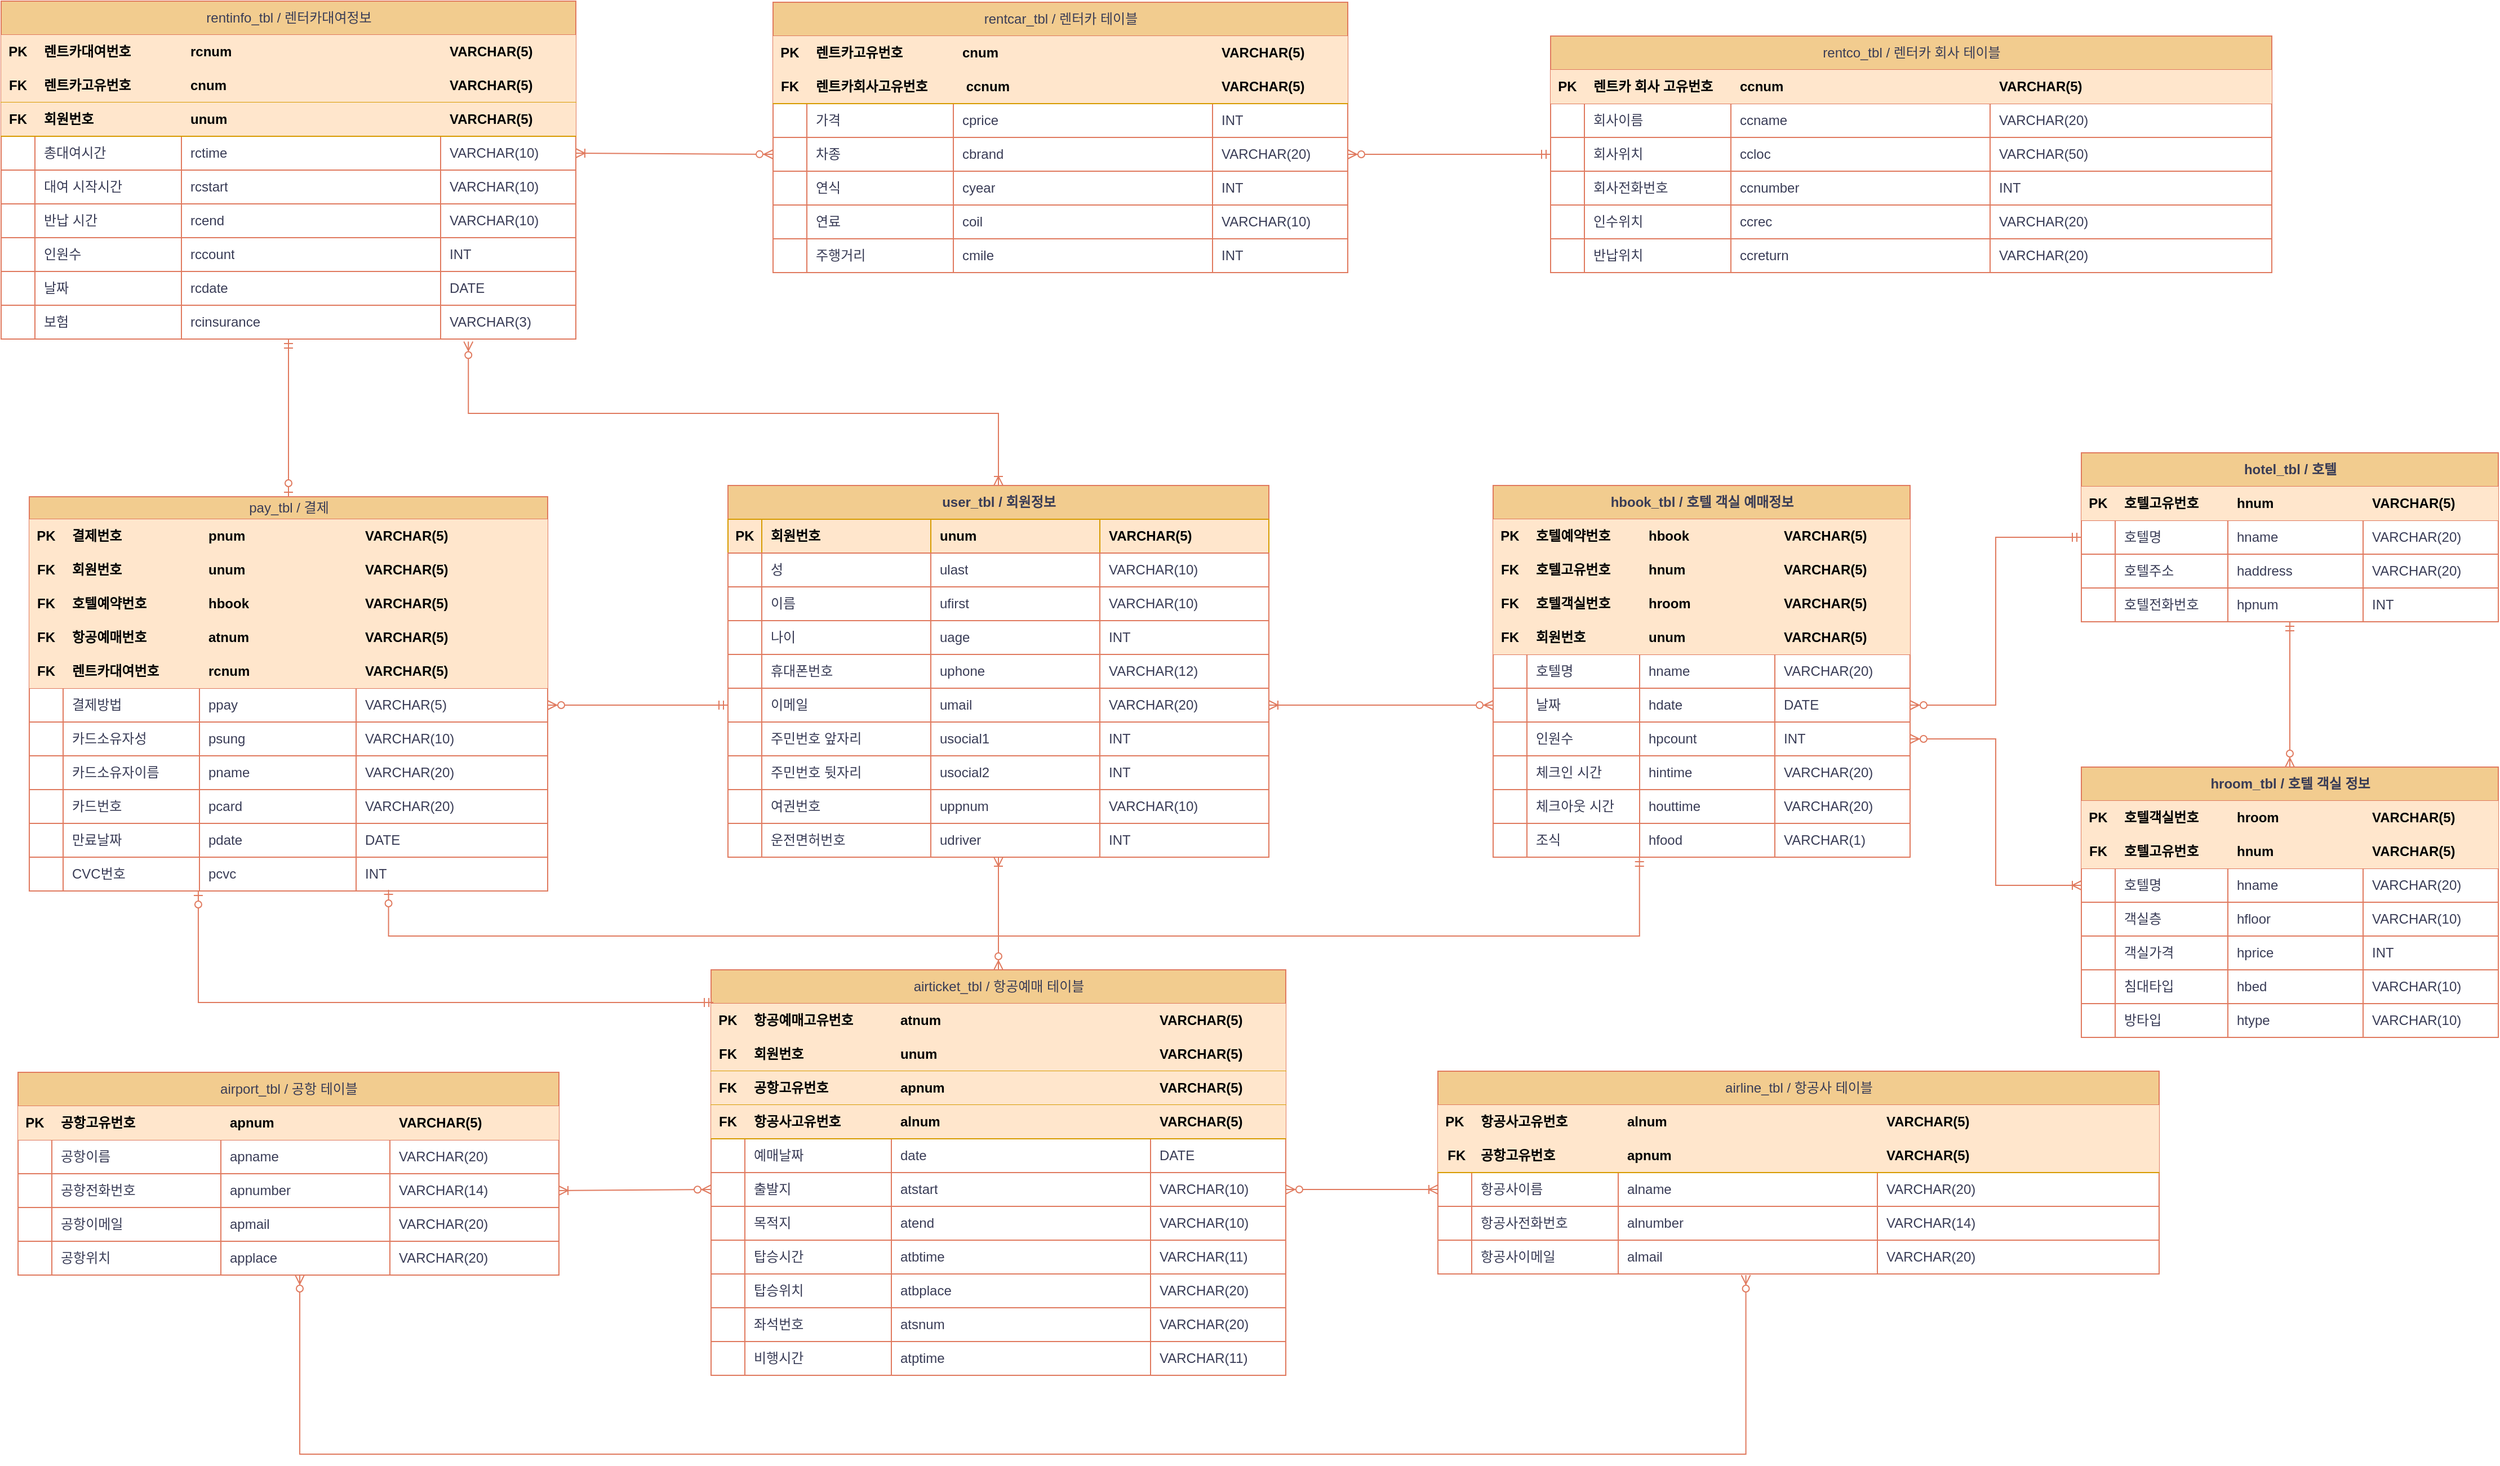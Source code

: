 <mxfile version="21.7.4" type="device">
  <diagram id="R2lEEEUBdFMjLlhIrx00" name="Page-1">
    <mxGraphModel dx="2868" dy="3080" grid="1" gridSize="10" guides="1" tooltips="1" connect="1" arrows="1" fold="1" page="1" pageScale="1" pageWidth="2500" pageHeight="1500" math="0" shadow="0" extFonts="Permanent Marker^https://fonts.googleapis.com/css?family=Permanent+Marker">
      <root>
        <mxCell id="0" />
        <mxCell id="1" parent="0" />
        <mxCell id="smCpZ1ShzAuvAaqAvzXj-1" value="rentco_tbl / 렌터카 회사 테이블" style="shape=table;startSize=30;container=1;collapsible=1;childLayout=tableLayout;fixedRows=1;rowLines=0;fontStyle=0;align=center;resizeLast=1;html=1;labelBackgroundColor=none;fillColor=#F2CC8F;strokeColor=#E07A5F;fontColor=#393C56;" vertex="1" parent="1">
          <mxGeometry x="1555" y="-1379" width="640" height="210" as="geometry" />
        </mxCell>
        <mxCell id="smCpZ1ShzAuvAaqAvzXj-2" value="" style="shape=tableRow;horizontal=0;startSize=0;swimlaneHead=0;swimlaneBody=0;fillColor=none;collapsible=0;dropTarget=0;points=[[0,0.5],[1,0.5]];portConstraint=eastwest;top=0;left=0;right=0;bottom=1;fontStyle=0;labelBackgroundColor=none;strokeColor=#E07A5F;fontColor=#393C56;" vertex="1" parent="smCpZ1ShzAuvAaqAvzXj-1">
          <mxGeometry y="30" width="640" height="30" as="geometry" />
        </mxCell>
        <mxCell id="smCpZ1ShzAuvAaqAvzXj-3" value="PK" style="shape=partialRectangle;connectable=0;fillColor=#ffe6cc;top=0;left=0;bottom=0;right=0;fontStyle=1;overflow=hidden;whiteSpace=wrap;html=1;labelBackgroundColor=none;strokeColor=#d79b00;" vertex="1" parent="smCpZ1ShzAuvAaqAvzXj-2">
          <mxGeometry width="30" height="30" as="geometry">
            <mxRectangle width="30" height="30" as="alternateBounds" />
          </mxGeometry>
        </mxCell>
        <mxCell id="smCpZ1ShzAuvAaqAvzXj-4" value="렌트카 회사 고유번호" style="shape=partialRectangle;connectable=0;fillColor=#ffe6cc;top=0;left=0;bottom=0;right=0;align=left;spacingLeft=6;fontStyle=1;overflow=hidden;whiteSpace=wrap;html=1;labelBackgroundColor=none;strokeColor=#d79b00;" vertex="1" parent="smCpZ1ShzAuvAaqAvzXj-2">
          <mxGeometry x="30" width="130" height="30" as="geometry">
            <mxRectangle width="130" height="30" as="alternateBounds" />
          </mxGeometry>
        </mxCell>
        <mxCell id="smCpZ1ShzAuvAaqAvzXj-5" value="ccnum" style="shape=partialRectangle;connectable=0;fillColor=#ffe6cc;top=0;left=0;bottom=0;right=0;align=left;spacingLeft=6;fontStyle=1;overflow=hidden;whiteSpace=wrap;html=1;labelBackgroundColor=none;strokeColor=#d79b00;" vertex="1" parent="smCpZ1ShzAuvAaqAvzXj-2">
          <mxGeometry x="160" width="230" height="30" as="geometry">
            <mxRectangle width="230" height="30" as="alternateBounds" />
          </mxGeometry>
        </mxCell>
        <mxCell id="smCpZ1ShzAuvAaqAvzXj-6" value="&lt;span&gt;VARCHAR(5)&lt;/span&gt;" style="shape=partialRectangle;connectable=0;fillColor=#ffe6cc;top=0;left=0;bottom=0;right=0;align=left;spacingLeft=6;fontStyle=1;overflow=hidden;whiteSpace=wrap;html=1;labelBackgroundColor=none;strokeColor=#d79b00;" vertex="1" parent="smCpZ1ShzAuvAaqAvzXj-2">
          <mxGeometry x="390" width="250" height="30" as="geometry">
            <mxRectangle width="250" height="30" as="alternateBounds" />
          </mxGeometry>
        </mxCell>
        <mxCell id="smCpZ1ShzAuvAaqAvzXj-7" style="shape=tableRow;horizontal=0;startSize=0;swimlaneHead=0;swimlaneBody=0;fillColor=none;collapsible=0;dropTarget=0;points=[[0,0.5],[1,0.5]];portConstraint=eastwest;top=0;left=0;right=0;bottom=0;fontStyle=0;labelBackgroundColor=none;strokeColor=#E07A5F;fontColor=#393C56;" vertex="1" parent="smCpZ1ShzAuvAaqAvzXj-1">
          <mxGeometry y="60" width="640" height="30" as="geometry" />
        </mxCell>
        <mxCell id="smCpZ1ShzAuvAaqAvzXj-8" style="shape=partialRectangle;connectable=0;fillColor=none;top=0;left=0;bottom=1;right=0;editable=1;overflow=hidden;whiteSpace=wrap;html=1;fontStyle=0;labelBackgroundColor=none;strokeColor=#E07A5F;fontColor=#393C56;" vertex="1" parent="smCpZ1ShzAuvAaqAvzXj-7">
          <mxGeometry width="30" height="30" as="geometry">
            <mxRectangle width="30" height="30" as="alternateBounds" />
          </mxGeometry>
        </mxCell>
        <mxCell id="smCpZ1ShzAuvAaqAvzXj-9" value="회사이름" style="shape=partialRectangle;connectable=0;fillColor=none;top=0;left=0;bottom=1;right=0;align=left;spacingLeft=6;overflow=hidden;whiteSpace=wrap;html=1;fontStyle=0;labelBackgroundColor=none;strokeColor=#E07A5F;fontColor=#393C56;" vertex="1" parent="smCpZ1ShzAuvAaqAvzXj-7">
          <mxGeometry x="30" width="130" height="30" as="geometry">
            <mxRectangle width="130" height="30" as="alternateBounds" />
          </mxGeometry>
        </mxCell>
        <mxCell id="smCpZ1ShzAuvAaqAvzXj-10" value="ccname" style="shape=partialRectangle;connectable=0;fillColor=none;top=0;left=0;bottom=1;right=0;align=left;spacingLeft=6;overflow=hidden;whiteSpace=wrap;html=1;fontStyle=0;labelBackgroundColor=none;strokeColor=#E07A5F;fontColor=#393C56;" vertex="1" parent="smCpZ1ShzAuvAaqAvzXj-7">
          <mxGeometry x="160" width="230" height="30" as="geometry">
            <mxRectangle width="230" height="30" as="alternateBounds" />
          </mxGeometry>
        </mxCell>
        <mxCell id="smCpZ1ShzAuvAaqAvzXj-11" value="VARCHAR(20)" style="shape=partialRectangle;connectable=0;fillColor=none;top=0;left=0;bottom=1;right=0;align=left;spacingLeft=6;overflow=hidden;whiteSpace=wrap;html=1;fontStyle=0;labelBackgroundColor=none;strokeColor=#E07A5F;fontColor=#393C56;" vertex="1" parent="smCpZ1ShzAuvAaqAvzXj-7">
          <mxGeometry x="390" width="250" height="30" as="geometry">
            <mxRectangle width="250" height="30" as="alternateBounds" />
          </mxGeometry>
        </mxCell>
        <mxCell id="smCpZ1ShzAuvAaqAvzXj-12" value="" style="shape=tableRow;horizontal=0;startSize=0;swimlaneHead=0;swimlaneBody=0;fillColor=none;collapsible=0;dropTarget=0;points=[[0,0.5],[1,0.5]];portConstraint=eastwest;top=0;left=0;right=0;bottom=0;fontStyle=0;labelBackgroundColor=none;strokeColor=#E07A5F;fontColor=#393C56;" vertex="1" parent="smCpZ1ShzAuvAaqAvzXj-1">
          <mxGeometry y="90" width="640" height="30" as="geometry" />
        </mxCell>
        <mxCell id="smCpZ1ShzAuvAaqAvzXj-13" value="" style="shape=partialRectangle;connectable=0;fillColor=none;top=0;left=0;bottom=1;right=0;editable=1;overflow=hidden;whiteSpace=wrap;html=1;fontStyle=0;labelBackgroundColor=none;strokeColor=#E07A5F;fontColor=#393C56;" vertex="1" parent="smCpZ1ShzAuvAaqAvzXj-12">
          <mxGeometry width="30" height="30" as="geometry">
            <mxRectangle width="30" height="30" as="alternateBounds" />
          </mxGeometry>
        </mxCell>
        <mxCell id="smCpZ1ShzAuvAaqAvzXj-14" value="회사위치" style="shape=partialRectangle;connectable=0;fillColor=none;top=0;left=0;bottom=1;right=0;align=left;spacingLeft=6;overflow=hidden;whiteSpace=wrap;html=1;fontStyle=0;labelBackgroundColor=none;strokeColor=#E07A5F;fontColor=#393C56;" vertex="1" parent="smCpZ1ShzAuvAaqAvzXj-12">
          <mxGeometry x="30" width="130" height="30" as="geometry">
            <mxRectangle width="130" height="30" as="alternateBounds" />
          </mxGeometry>
        </mxCell>
        <mxCell id="smCpZ1ShzAuvAaqAvzXj-15" value="ccloc" style="shape=partialRectangle;connectable=0;fillColor=none;top=0;left=0;bottom=1;right=0;align=left;spacingLeft=6;overflow=hidden;whiteSpace=wrap;html=1;fontStyle=0;labelBackgroundColor=none;strokeColor=#E07A5F;fontColor=#393C56;" vertex="1" parent="smCpZ1ShzAuvAaqAvzXj-12">
          <mxGeometry x="160" width="230" height="30" as="geometry">
            <mxRectangle width="230" height="30" as="alternateBounds" />
          </mxGeometry>
        </mxCell>
        <mxCell id="smCpZ1ShzAuvAaqAvzXj-16" value="VARCHAR(50)" style="shape=partialRectangle;connectable=0;fillColor=none;top=0;left=0;bottom=1;right=0;align=left;spacingLeft=6;overflow=hidden;whiteSpace=wrap;html=1;fontStyle=0;labelBackgroundColor=none;strokeColor=#E07A5F;fontColor=#393C56;" vertex="1" parent="smCpZ1ShzAuvAaqAvzXj-12">
          <mxGeometry x="390" width="250" height="30" as="geometry">
            <mxRectangle width="250" height="30" as="alternateBounds" />
          </mxGeometry>
        </mxCell>
        <mxCell id="smCpZ1ShzAuvAaqAvzXj-17" style="shape=tableRow;horizontal=0;startSize=0;swimlaneHead=0;swimlaneBody=0;fillColor=none;collapsible=0;dropTarget=0;points=[[0,0.5],[1,0.5]];portConstraint=eastwest;top=0;left=0;right=0;bottom=0;fontStyle=0;labelBackgroundColor=none;strokeColor=#E07A5F;fontColor=#393C56;" vertex="1" parent="smCpZ1ShzAuvAaqAvzXj-1">
          <mxGeometry y="120" width="640" height="30" as="geometry" />
        </mxCell>
        <mxCell id="smCpZ1ShzAuvAaqAvzXj-18" style="shape=partialRectangle;connectable=0;fillColor=none;top=0;left=0;bottom=1;right=0;editable=1;overflow=hidden;whiteSpace=wrap;html=1;fontStyle=0;labelBackgroundColor=none;strokeColor=#E07A5F;fontColor=#393C56;" vertex="1" parent="smCpZ1ShzAuvAaqAvzXj-17">
          <mxGeometry width="30" height="30" as="geometry">
            <mxRectangle width="30" height="30" as="alternateBounds" />
          </mxGeometry>
        </mxCell>
        <mxCell id="smCpZ1ShzAuvAaqAvzXj-19" value="회사전화번호" style="shape=partialRectangle;connectable=0;fillColor=none;top=0;left=0;bottom=1;right=0;align=left;spacingLeft=6;overflow=hidden;whiteSpace=wrap;html=1;fontStyle=0;labelBackgroundColor=none;strokeColor=#E07A5F;fontColor=#393C56;" vertex="1" parent="smCpZ1ShzAuvAaqAvzXj-17">
          <mxGeometry x="30" width="130" height="30" as="geometry">
            <mxRectangle width="130" height="30" as="alternateBounds" />
          </mxGeometry>
        </mxCell>
        <mxCell id="smCpZ1ShzAuvAaqAvzXj-20" value="ccnumber" style="shape=partialRectangle;connectable=0;fillColor=none;top=0;left=0;bottom=1;right=0;align=left;spacingLeft=6;overflow=hidden;whiteSpace=wrap;html=1;fontStyle=0;labelBackgroundColor=none;strokeColor=#E07A5F;fontColor=#393C56;" vertex="1" parent="smCpZ1ShzAuvAaqAvzXj-17">
          <mxGeometry x="160" width="230" height="30" as="geometry">
            <mxRectangle width="230" height="30" as="alternateBounds" />
          </mxGeometry>
        </mxCell>
        <mxCell id="smCpZ1ShzAuvAaqAvzXj-21" value="INT" style="shape=partialRectangle;connectable=0;fillColor=none;top=0;left=0;bottom=1;right=0;align=left;spacingLeft=6;overflow=hidden;whiteSpace=wrap;html=1;fontStyle=0;labelBackgroundColor=none;strokeColor=#E07A5F;fontColor=#393C56;" vertex="1" parent="smCpZ1ShzAuvAaqAvzXj-17">
          <mxGeometry x="390" width="250" height="30" as="geometry">
            <mxRectangle width="250" height="30" as="alternateBounds" />
          </mxGeometry>
        </mxCell>
        <mxCell id="smCpZ1ShzAuvAaqAvzXj-22" style="shape=tableRow;horizontal=0;startSize=0;swimlaneHead=0;swimlaneBody=0;fillColor=none;collapsible=0;dropTarget=0;points=[[0,0.5],[1,0.5]];portConstraint=eastwest;top=0;left=0;right=0;bottom=0;fontStyle=0;labelBackgroundColor=none;strokeColor=#E07A5F;fontColor=#393C56;" vertex="1" parent="smCpZ1ShzAuvAaqAvzXj-1">
          <mxGeometry y="150" width="640" height="30" as="geometry" />
        </mxCell>
        <mxCell id="smCpZ1ShzAuvAaqAvzXj-23" style="shape=partialRectangle;connectable=0;fillColor=none;top=0;left=0;bottom=1;right=0;editable=1;overflow=hidden;whiteSpace=wrap;html=1;fontStyle=0;labelBackgroundColor=none;strokeColor=#E07A5F;fontColor=#393C56;" vertex="1" parent="smCpZ1ShzAuvAaqAvzXj-22">
          <mxGeometry width="30" height="30" as="geometry">
            <mxRectangle width="30" height="30" as="alternateBounds" />
          </mxGeometry>
        </mxCell>
        <mxCell id="smCpZ1ShzAuvAaqAvzXj-24" value="인수위치" style="shape=partialRectangle;connectable=0;fillColor=none;top=0;left=0;bottom=1;right=0;align=left;spacingLeft=6;overflow=hidden;whiteSpace=wrap;html=1;fontStyle=0;labelBackgroundColor=none;strokeColor=#E07A5F;fontColor=#393C56;" vertex="1" parent="smCpZ1ShzAuvAaqAvzXj-22">
          <mxGeometry x="30" width="130" height="30" as="geometry">
            <mxRectangle width="130" height="30" as="alternateBounds" />
          </mxGeometry>
        </mxCell>
        <mxCell id="smCpZ1ShzAuvAaqAvzXj-25" value="ccrec" style="shape=partialRectangle;connectable=0;fillColor=none;top=0;left=0;bottom=1;right=0;align=left;spacingLeft=6;overflow=hidden;whiteSpace=wrap;html=1;fontStyle=0;labelBackgroundColor=none;strokeColor=#E07A5F;fontColor=#393C56;" vertex="1" parent="smCpZ1ShzAuvAaqAvzXj-22">
          <mxGeometry x="160" width="230" height="30" as="geometry">
            <mxRectangle width="230" height="30" as="alternateBounds" />
          </mxGeometry>
        </mxCell>
        <mxCell id="smCpZ1ShzAuvAaqAvzXj-26" value="VARCHAR(20)" style="shape=partialRectangle;connectable=0;fillColor=none;top=0;left=0;bottom=1;right=0;align=left;spacingLeft=6;overflow=hidden;whiteSpace=wrap;html=1;fontStyle=0;labelBackgroundColor=none;strokeColor=#E07A5F;fontColor=#393C56;" vertex="1" parent="smCpZ1ShzAuvAaqAvzXj-22">
          <mxGeometry x="390" width="250" height="30" as="geometry">
            <mxRectangle width="250" height="30" as="alternateBounds" />
          </mxGeometry>
        </mxCell>
        <mxCell id="smCpZ1ShzAuvAaqAvzXj-27" style="shape=tableRow;horizontal=0;startSize=0;swimlaneHead=0;swimlaneBody=0;fillColor=none;collapsible=0;dropTarget=0;points=[[0,0.5],[1,0.5]];portConstraint=eastwest;top=0;left=0;right=0;bottom=0;fontStyle=0;labelBackgroundColor=none;strokeColor=#E07A5F;fontColor=#393C56;" vertex="1" parent="smCpZ1ShzAuvAaqAvzXj-1">
          <mxGeometry y="180" width="640" height="30" as="geometry" />
        </mxCell>
        <mxCell id="smCpZ1ShzAuvAaqAvzXj-28" style="shape=partialRectangle;connectable=0;fillColor=none;top=0;left=0;bottom=1;right=0;editable=1;overflow=hidden;whiteSpace=wrap;html=1;fontStyle=0;labelBackgroundColor=none;strokeColor=#E07A5F;fontColor=#393C56;" vertex="1" parent="smCpZ1ShzAuvAaqAvzXj-27">
          <mxGeometry width="30" height="30" as="geometry">
            <mxRectangle width="30" height="30" as="alternateBounds" />
          </mxGeometry>
        </mxCell>
        <mxCell id="smCpZ1ShzAuvAaqAvzXj-29" value="반납위치" style="shape=partialRectangle;connectable=0;fillColor=none;top=0;left=0;bottom=1;right=0;align=left;spacingLeft=6;overflow=hidden;whiteSpace=wrap;html=1;fontStyle=0;labelBackgroundColor=none;strokeColor=#E07A5F;fontColor=#393C56;" vertex="1" parent="smCpZ1ShzAuvAaqAvzXj-27">
          <mxGeometry x="30" width="130" height="30" as="geometry">
            <mxRectangle width="130" height="30" as="alternateBounds" />
          </mxGeometry>
        </mxCell>
        <mxCell id="smCpZ1ShzAuvAaqAvzXj-30" value="ccreturn" style="shape=partialRectangle;connectable=0;fillColor=none;top=0;left=0;bottom=1;right=0;align=left;spacingLeft=6;overflow=hidden;whiteSpace=wrap;html=1;fontStyle=0;labelBackgroundColor=none;strokeColor=#E07A5F;fontColor=#393C56;" vertex="1" parent="smCpZ1ShzAuvAaqAvzXj-27">
          <mxGeometry x="160" width="230" height="30" as="geometry">
            <mxRectangle width="230" height="30" as="alternateBounds" />
          </mxGeometry>
        </mxCell>
        <mxCell id="smCpZ1ShzAuvAaqAvzXj-31" value="VARCHAR(20)" style="shape=partialRectangle;connectable=0;fillColor=none;top=0;left=0;bottom=1;right=0;align=left;spacingLeft=6;overflow=hidden;whiteSpace=wrap;html=1;fontStyle=0;labelBackgroundColor=none;strokeColor=#E07A5F;fontColor=#393C56;" vertex="1" parent="smCpZ1ShzAuvAaqAvzXj-27">
          <mxGeometry x="390" width="250" height="30" as="geometry">
            <mxRectangle width="250" height="30" as="alternateBounds" />
          </mxGeometry>
        </mxCell>
        <mxCell id="smCpZ1ShzAuvAaqAvzXj-32" value="pay_tbl / 결제" style="shape=table;startSize=20;container=1;collapsible=1;childLayout=tableLayout;fixedRows=1;rowLines=0;fontStyle=0;align=center;resizeLast=1;html=1;labelBackgroundColor=none;fillColor=#F2CC8F;strokeColor=#E07A5F;fontColor=#393C56;" vertex="1" parent="1">
          <mxGeometry x="205" y="-970" width="460" height="350" as="geometry" />
        </mxCell>
        <mxCell id="smCpZ1ShzAuvAaqAvzXj-33" value="" style="shape=tableRow;horizontal=0;startSize=0;swimlaneHead=0;swimlaneBody=0;fillColor=none;collapsible=0;dropTarget=0;points=[[0,0.5],[1,0.5]];portConstraint=eastwest;top=0;left=0;right=0;bottom=1;fontStyle=0;labelBackgroundColor=none;strokeColor=#E07A5F;fontColor=#393C56;" vertex="1" parent="smCpZ1ShzAuvAaqAvzXj-32">
          <mxGeometry y="20" width="460" height="30" as="geometry" />
        </mxCell>
        <mxCell id="smCpZ1ShzAuvAaqAvzXj-34" value="PK" style="shape=partialRectangle;connectable=0;fillColor=#ffe6cc;top=0;left=0;bottom=0;right=0;fontStyle=1;overflow=hidden;whiteSpace=wrap;html=1;labelBackgroundColor=none;strokeColor=#d79b00;" vertex="1" parent="smCpZ1ShzAuvAaqAvzXj-33">
          <mxGeometry width="30" height="30" as="geometry">
            <mxRectangle width="30" height="30" as="alternateBounds" />
          </mxGeometry>
        </mxCell>
        <mxCell id="smCpZ1ShzAuvAaqAvzXj-35" value="결제번호" style="shape=partialRectangle;connectable=0;fillColor=#ffe6cc;top=0;left=0;bottom=0;right=0;align=left;spacingLeft=6;fontStyle=1;overflow=hidden;whiteSpace=wrap;html=1;labelBackgroundColor=none;strokeColor=#d79b00;" vertex="1" parent="smCpZ1ShzAuvAaqAvzXj-33">
          <mxGeometry x="30" width="121" height="30" as="geometry">
            <mxRectangle width="121" height="30" as="alternateBounds" />
          </mxGeometry>
        </mxCell>
        <mxCell id="smCpZ1ShzAuvAaqAvzXj-36" value="pnum" style="shape=partialRectangle;connectable=0;fillColor=#ffe6cc;top=0;left=0;bottom=0;right=0;align=left;spacingLeft=6;fontStyle=1;overflow=hidden;whiteSpace=wrap;html=1;labelBackgroundColor=none;strokeColor=#d79b00;" vertex="1" parent="smCpZ1ShzAuvAaqAvzXj-33">
          <mxGeometry x="151" width="139" height="30" as="geometry">
            <mxRectangle width="139" height="30" as="alternateBounds" />
          </mxGeometry>
        </mxCell>
        <mxCell id="smCpZ1ShzAuvAaqAvzXj-37" value="VARCHAR(5)" style="shape=partialRectangle;connectable=0;fillColor=#ffe6cc;top=0;left=0;bottom=0;right=0;align=left;spacingLeft=6;fontStyle=1;overflow=hidden;whiteSpace=wrap;html=1;labelBackgroundColor=none;strokeColor=#d79b00;" vertex="1" parent="smCpZ1ShzAuvAaqAvzXj-33">
          <mxGeometry x="290" width="170" height="30" as="geometry">
            <mxRectangle width="170" height="30" as="alternateBounds" />
          </mxGeometry>
        </mxCell>
        <mxCell id="smCpZ1ShzAuvAaqAvzXj-38" style="shape=tableRow;horizontal=0;startSize=0;swimlaneHead=0;swimlaneBody=0;fillColor=none;collapsible=0;dropTarget=0;points=[[0,0.5],[1,0.5]];portConstraint=eastwest;top=0;left=0;right=0;bottom=1;fontStyle=0;labelBackgroundColor=none;strokeColor=#E07A5F;fontColor=#393C56;" vertex="1" parent="smCpZ1ShzAuvAaqAvzXj-32">
          <mxGeometry y="50" width="460" height="30" as="geometry" />
        </mxCell>
        <mxCell id="smCpZ1ShzAuvAaqAvzXj-39" value="FK" style="shape=partialRectangle;connectable=0;fillColor=#ffe6cc;top=0;left=0;bottom=0;right=0;fontStyle=1;overflow=hidden;whiteSpace=wrap;html=1;labelBackgroundColor=none;strokeColor=#d79b00;" vertex="1" parent="smCpZ1ShzAuvAaqAvzXj-38">
          <mxGeometry width="30" height="30" as="geometry">
            <mxRectangle width="30" height="30" as="alternateBounds" />
          </mxGeometry>
        </mxCell>
        <mxCell id="smCpZ1ShzAuvAaqAvzXj-40" value="회원번호" style="shape=partialRectangle;connectable=0;fillColor=#ffe6cc;top=0;left=0;bottom=0;right=0;align=left;spacingLeft=6;fontStyle=1;overflow=hidden;whiteSpace=wrap;html=1;labelBackgroundColor=none;strokeColor=#d79b00;" vertex="1" parent="smCpZ1ShzAuvAaqAvzXj-38">
          <mxGeometry x="30" width="121" height="30" as="geometry">
            <mxRectangle width="121" height="30" as="alternateBounds" />
          </mxGeometry>
        </mxCell>
        <mxCell id="smCpZ1ShzAuvAaqAvzXj-41" value="unum" style="shape=partialRectangle;connectable=0;fillColor=#ffe6cc;top=0;left=0;bottom=0;right=0;align=left;spacingLeft=6;fontStyle=1;overflow=hidden;whiteSpace=wrap;html=1;labelBackgroundColor=none;strokeColor=#d79b00;" vertex="1" parent="smCpZ1ShzAuvAaqAvzXj-38">
          <mxGeometry x="151" width="139" height="30" as="geometry">
            <mxRectangle width="139" height="30" as="alternateBounds" />
          </mxGeometry>
        </mxCell>
        <mxCell id="smCpZ1ShzAuvAaqAvzXj-42" value="VARCHAR(5)" style="shape=partialRectangle;connectable=0;fillColor=#ffe6cc;top=0;left=0;bottom=0;right=0;align=left;spacingLeft=6;fontStyle=1;overflow=hidden;whiteSpace=wrap;html=1;labelBackgroundColor=none;strokeColor=#d79b00;" vertex="1" parent="smCpZ1ShzAuvAaqAvzXj-38">
          <mxGeometry x="290" width="170" height="30" as="geometry">
            <mxRectangle width="170" height="30" as="alternateBounds" />
          </mxGeometry>
        </mxCell>
        <mxCell id="smCpZ1ShzAuvAaqAvzXj-43" style="shape=tableRow;horizontal=0;startSize=0;swimlaneHead=0;swimlaneBody=0;fillColor=none;collapsible=0;dropTarget=0;points=[[0,0.5],[1,0.5]];portConstraint=eastwest;top=0;left=0;right=0;bottom=1;fontStyle=0;labelBackgroundColor=none;strokeColor=#E07A5F;fontColor=#393C56;" vertex="1" parent="smCpZ1ShzAuvAaqAvzXj-32">
          <mxGeometry y="80" width="460" height="30" as="geometry" />
        </mxCell>
        <mxCell id="smCpZ1ShzAuvAaqAvzXj-44" value="FK" style="shape=partialRectangle;connectable=0;fillColor=#ffe6cc;top=0;left=0;bottom=0;right=0;fontStyle=1;overflow=hidden;whiteSpace=wrap;html=1;labelBackgroundColor=none;strokeColor=#d79b00;" vertex="1" parent="smCpZ1ShzAuvAaqAvzXj-43">
          <mxGeometry width="30" height="30" as="geometry">
            <mxRectangle width="30" height="30" as="alternateBounds" />
          </mxGeometry>
        </mxCell>
        <mxCell id="smCpZ1ShzAuvAaqAvzXj-45" value="호텔예약번호" style="shape=partialRectangle;connectable=0;fillColor=#ffe6cc;top=0;left=0;bottom=0;right=0;align=left;spacingLeft=6;fontStyle=1;overflow=hidden;whiteSpace=wrap;html=1;labelBackgroundColor=none;strokeColor=#d79b00;" vertex="1" parent="smCpZ1ShzAuvAaqAvzXj-43">
          <mxGeometry x="30" width="121" height="30" as="geometry">
            <mxRectangle width="121" height="30" as="alternateBounds" />
          </mxGeometry>
        </mxCell>
        <mxCell id="smCpZ1ShzAuvAaqAvzXj-46" value="hbook" style="shape=partialRectangle;connectable=0;fillColor=#ffe6cc;top=0;left=0;bottom=0;right=0;align=left;spacingLeft=6;fontStyle=1;overflow=hidden;whiteSpace=wrap;html=1;labelBackgroundColor=none;strokeColor=#d79b00;" vertex="1" parent="smCpZ1ShzAuvAaqAvzXj-43">
          <mxGeometry x="151" width="139" height="30" as="geometry">
            <mxRectangle width="139" height="30" as="alternateBounds" />
          </mxGeometry>
        </mxCell>
        <mxCell id="smCpZ1ShzAuvAaqAvzXj-47" value="VARCHAR(5)" style="shape=partialRectangle;connectable=0;fillColor=#ffe6cc;top=0;left=0;bottom=0;right=0;align=left;spacingLeft=6;fontStyle=1;overflow=hidden;whiteSpace=wrap;html=1;labelBackgroundColor=none;strokeColor=#d79b00;" vertex="1" parent="smCpZ1ShzAuvAaqAvzXj-43">
          <mxGeometry x="290" width="170" height="30" as="geometry">
            <mxRectangle width="170" height="30" as="alternateBounds" />
          </mxGeometry>
        </mxCell>
        <mxCell id="smCpZ1ShzAuvAaqAvzXj-48" style="shape=tableRow;horizontal=0;startSize=0;swimlaneHead=0;swimlaneBody=0;fillColor=none;collapsible=0;dropTarget=0;points=[[0,0.5],[1,0.5]];portConstraint=eastwest;top=0;left=0;right=0;bottom=1;fontStyle=0;labelBackgroundColor=none;strokeColor=#E07A5F;fontColor=#393C56;" vertex="1" parent="smCpZ1ShzAuvAaqAvzXj-32">
          <mxGeometry y="110" width="460" height="30" as="geometry" />
        </mxCell>
        <mxCell id="smCpZ1ShzAuvAaqAvzXj-49" value="FK" style="shape=partialRectangle;connectable=0;fillColor=#ffe6cc;top=0;left=0;bottom=0;right=0;fontStyle=1;overflow=hidden;whiteSpace=wrap;html=1;labelBackgroundColor=none;strokeColor=#d79b00;" vertex="1" parent="smCpZ1ShzAuvAaqAvzXj-48">
          <mxGeometry width="30" height="30" as="geometry">
            <mxRectangle width="30" height="30" as="alternateBounds" />
          </mxGeometry>
        </mxCell>
        <mxCell id="smCpZ1ShzAuvAaqAvzXj-50" value="항공예매번호" style="shape=partialRectangle;connectable=0;fillColor=#ffe6cc;top=0;left=0;bottom=0;right=0;align=left;spacingLeft=6;fontStyle=1;overflow=hidden;whiteSpace=wrap;html=1;labelBackgroundColor=none;strokeColor=#d79b00;" vertex="1" parent="smCpZ1ShzAuvAaqAvzXj-48">
          <mxGeometry x="30" width="121" height="30" as="geometry">
            <mxRectangle width="121" height="30" as="alternateBounds" />
          </mxGeometry>
        </mxCell>
        <mxCell id="smCpZ1ShzAuvAaqAvzXj-51" value="atnum" style="shape=partialRectangle;connectable=0;fillColor=#ffe6cc;top=0;left=0;bottom=0;right=0;align=left;spacingLeft=6;fontStyle=1;overflow=hidden;whiteSpace=wrap;html=1;labelBackgroundColor=none;strokeColor=#d79b00;" vertex="1" parent="smCpZ1ShzAuvAaqAvzXj-48">
          <mxGeometry x="151" width="139" height="30" as="geometry">
            <mxRectangle width="139" height="30" as="alternateBounds" />
          </mxGeometry>
        </mxCell>
        <mxCell id="smCpZ1ShzAuvAaqAvzXj-52" value="VARCHAR(5)" style="shape=partialRectangle;connectable=0;fillColor=#ffe6cc;top=0;left=0;bottom=0;right=0;align=left;spacingLeft=6;fontStyle=1;overflow=hidden;whiteSpace=wrap;html=1;labelBackgroundColor=none;strokeColor=#d79b00;" vertex="1" parent="smCpZ1ShzAuvAaqAvzXj-48">
          <mxGeometry x="290" width="170" height="30" as="geometry">
            <mxRectangle width="170" height="30" as="alternateBounds" />
          </mxGeometry>
        </mxCell>
        <mxCell id="smCpZ1ShzAuvAaqAvzXj-53" style="shape=tableRow;horizontal=0;startSize=0;swimlaneHead=0;swimlaneBody=0;fillColor=none;collapsible=0;dropTarget=0;points=[[0,0.5],[1,0.5]];portConstraint=eastwest;top=0;left=0;right=0;bottom=1;fontStyle=0;labelBackgroundColor=none;strokeColor=#E07A5F;fontColor=#393C56;" vertex="1" parent="smCpZ1ShzAuvAaqAvzXj-32">
          <mxGeometry y="140" width="460" height="30" as="geometry" />
        </mxCell>
        <mxCell id="smCpZ1ShzAuvAaqAvzXj-54" value="FK" style="shape=partialRectangle;connectable=0;fillColor=#ffe6cc;top=0;left=0;bottom=0;right=0;fontStyle=1;overflow=hidden;whiteSpace=wrap;html=1;labelBackgroundColor=none;strokeColor=#d79b00;" vertex="1" parent="smCpZ1ShzAuvAaqAvzXj-53">
          <mxGeometry width="30" height="30" as="geometry">
            <mxRectangle width="30" height="30" as="alternateBounds" />
          </mxGeometry>
        </mxCell>
        <mxCell id="smCpZ1ShzAuvAaqAvzXj-55" value="렌트카대여번호" style="shape=partialRectangle;connectable=0;fillColor=#ffe6cc;top=0;left=0;bottom=0;right=0;align=left;spacingLeft=6;fontStyle=1;overflow=hidden;whiteSpace=wrap;html=1;labelBackgroundColor=none;strokeColor=#d79b00;" vertex="1" parent="smCpZ1ShzAuvAaqAvzXj-53">
          <mxGeometry x="30" width="121" height="30" as="geometry">
            <mxRectangle width="121" height="30" as="alternateBounds" />
          </mxGeometry>
        </mxCell>
        <mxCell id="smCpZ1ShzAuvAaqAvzXj-56" value="rcnum" style="shape=partialRectangle;connectable=0;fillColor=#ffe6cc;top=0;left=0;bottom=0;right=0;align=left;spacingLeft=6;fontStyle=1;overflow=hidden;whiteSpace=wrap;html=1;labelBackgroundColor=none;strokeColor=#d79b00;" vertex="1" parent="smCpZ1ShzAuvAaqAvzXj-53">
          <mxGeometry x="151" width="139" height="30" as="geometry">
            <mxRectangle width="139" height="30" as="alternateBounds" />
          </mxGeometry>
        </mxCell>
        <mxCell id="smCpZ1ShzAuvAaqAvzXj-57" value="VARCHAR(5)" style="shape=partialRectangle;connectable=0;fillColor=#ffe6cc;top=0;left=0;bottom=0;right=0;align=left;spacingLeft=6;fontStyle=1;overflow=hidden;whiteSpace=wrap;html=1;labelBackgroundColor=none;strokeColor=#d79b00;" vertex="1" parent="smCpZ1ShzAuvAaqAvzXj-53">
          <mxGeometry x="290" width="170" height="30" as="geometry">
            <mxRectangle width="170" height="30" as="alternateBounds" />
          </mxGeometry>
        </mxCell>
        <mxCell id="smCpZ1ShzAuvAaqAvzXj-58" style="shape=tableRow;horizontal=0;startSize=0;swimlaneHead=0;swimlaneBody=0;fillColor=none;collapsible=0;dropTarget=0;points=[[0,0.5],[1,0.5]];portConstraint=eastwest;top=0;left=0;right=0;bottom=1;fontStyle=0;labelBackgroundColor=none;strokeColor=#E07A5F;fontColor=#393C56;" vertex="1" parent="smCpZ1ShzAuvAaqAvzXj-32">
          <mxGeometry y="170" width="460" height="30" as="geometry" />
        </mxCell>
        <mxCell id="smCpZ1ShzAuvAaqAvzXj-59" style="shape=partialRectangle;connectable=0;fillColor=none;top=0;left=0;bottom=0;right=0;fontStyle=0;overflow=hidden;whiteSpace=wrap;html=1;labelBackgroundColor=none;strokeColor=#E07A5F;fontColor=#393C56;" vertex="1" parent="smCpZ1ShzAuvAaqAvzXj-58">
          <mxGeometry width="30" height="30" as="geometry">
            <mxRectangle width="30" height="30" as="alternateBounds" />
          </mxGeometry>
        </mxCell>
        <mxCell id="smCpZ1ShzAuvAaqAvzXj-60" value="결제방법" style="shape=partialRectangle;connectable=0;fillColor=none;top=0;left=0;bottom=0;right=0;align=left;spacingLeft=6;fontStyle=0;overflow=hidden;whiteSpace=wrap;html=1;labelBackgroundColor=none;strokeColor=#E07A5F;fontColor=#393C56;" vertex="1" parent="smCpZ1ShzAuvAaqAvzXj-58">
          <mxGeometry x="30" width="121" height="30" as="geometry">
            <mxRectangle width="121" height="30" as="alternateBounds" />
          </mxGeometry>
        </mxCell>
        <mxCell id="smCpZ1ShzAuvAaqAvzXj-61" value="ppay" style="shape=partialRectangle;connectable=0;fillColor=none;top=0;left=0;bottom=0;right=0;align=left;spacingLeft=6;fontStyle=0;overflow=hidden;whiteSpace=wrap;html=1;labelBackgroundColor=none;strokeColor=#E07A5F;fontColor=#393C56;" vertex="1" parent="smCpZ1ShzAuvAaqAvzXj-58">
          <mxGeometry x="151" width="139" height="30" as="geometry">
            <mxRectangle width="139" height="30" as="alternateBounds" />
          </mxGeometry>
        </mxCell>
        <mxCell id="smCpZ1ShzAuvAaqAvzXj-62" value="VARCHAR(5)" style="shape=partialRectangle;connectable=0;fillColor=none;top=0;left=0;bottom=0;right=0;align=left;spacingLeft=6;fontStyle=0;overflow=hidden;whiteSpace=wrap;html=1;labelBackgroundColor=none;strokeColor=#E07A5F;fontColor=#393C56;" vertex="1" parent="smCpZ1ShzAuvAaqAvzXj-58">
          <mxGeometry x="290" width="170" height="30" as="geometry">
            <mxRectangle width="170" height="30" as="alternateBounds" />
          </mxGeometry>
        </mxCell>
        <mxCell id="smCpZ1ShzAuvAaqAvzXj-63" style="shape=tableRow;horizontal=0;startSize=0;swimlaneHead=0;swimlaneBody=0;fillColor=none;collapsible=0;dropTarget=0;points=[[0,0.5],[1,0.5]];portConstraint=eastwest;top=0;left=0;right=0;bottom=1;fontStyle=0;labelBackgroundColor=none;strokeColor=#E07A5F;fontColor=#393C56;" vertex="1" parent="smCpZ1ShzAuvAaqAvzXj-32">
          <mxGeometry y="200" width="460" height="30" as="geometry" />
        </mxCell>
        <mxCell id="smCpZ1ShzAuvAaqAvzXj-64" style="shape=partialRectangle;connectable=0;fillColor=none;top=0;left=0;bottom=0;right=0;fontStyle=0;overflow=hidden;whiteSpace=wrap;html=1;labelBackgroundColor=none;strokeColor=#E07A5F;fontColor=#393C56;" vertex="1" parent="smCpZ1ShzAuvAaqAvzXj-63">
          <mxGeometry width="30" height="30" as="geometry">
            <mxRectangle width="30" height="30" as="alternateBounds" />
          </mxGeometry>
        </mxCell>
        <mxCell id="smCpZ1ShzAuvAaqAvzXj-65" value="카드소유자성" style="shape=partialRectangle;connectable=0;fillColor=none;top=0;left=0;bottom=0;right=0;align=left;spacingLeft=6;fontStyle=0;overflow=hidden;whiteSpace=wrap;html=1;labelBackgroundColor=none;strokeColor=#E07A5F;fontColor=#393C56;" vertex="1" parent="smCpZ1ShzAuvAaqAvzXj-63">
          <mxGeometry x="30" width="121" height="30" as="geometry">
            <mxRectangle width="121" height="30" as="alternateBounds" />
          </mxGeometry>
        </mxCell>
        <mxCell id="smCpZ1ShzAuvAaqAvzXj-66" value="psung" style="shape=partialRectangle;connectable=0;fillColor=none;top=0;left=0;bottom=0;right=0;align=left;spacingLeft=6;fontStyle=0;overflow=hidden;whiteSpace=wrap;html=1;labelBackgroundColor=none;strokeColor=#E07A5F;fontColor=#393C56;" vertex="1" parent="smCpZ1ShzAuvAaqAvzXj-63">
          <mxGeometry x="151" width="139" height="30" as="geometry">
            <mxRectangle width="139" height="30" as="alternateBounds" />
          </mxGeometry>
        </mxCell>
        <mxCell id="smCpZ1ShzAuvAaqAvzXj-67" value="VARCHAR(10)" style="shape=partialRectangle;connectable=0;fillColor=none;top=0;left=0;bottom=0;right=0;align=left;spacingLeft=6;fontStyle=0;overflow=hidden;whiteSpace=wrap;html=1;labelBackgroundColor=none;strokeColor=#E07A5F;fontColor=#393C56;" vertex="1" parent="smCpZ1ShzAuvAaqAvzXj-63">
          <mxGeometry x="290" width="170" height="30" as="geometry">
            <mxRectangle width="170" height="30" as="alternateBounds" />
          </mxGeometry>
        </mxCell>
        <mxCell id="smCpZ1ShzAuvAaqAvzXj-68" style="shape=tableRow;horizontal=0;startSize=0;swimlaneHead=0;swimlaneBody=0;fillColor=none;collapsible=0;dropTarget=0;points=[[0,0.5],[1,0.5]];portConstraint=eastwest;top=0;left=0;right=0;bottom=1;fontStyle=0;labelBackgroundColor=none;strokeColor=#E07A5F;fontColor=#393C56;" vertex="1" parent="smCpZ1ShzAuvAaqAvzXj-32">
          <mxGeometry y="230" width="460" height="30" as="geometry" />
        </mxCell>
        <mxCell id="smCpZ1ShzAuvAaqAvzXj-69" style="shape=partialRectangle;connectable=0;fillColor=none;top=0;left=0;bottom=0;right=0;fontStyle=0;overflow=hidden;whiteSpace=wrap;html=1;labelBackgroundColor=none;strokeColor=#E07A5F;fontColor=#393C56;" vertex="1" parent="smCpZ1ShzAuvAaqAvzXj-68">
          <mxGeometry width="30" height="30" as="geometry">
            <mxRectangle width="30" height="30" as="alternateBounds" />
          </mxGeometry>
        </mxCell>
        <mxCell id="smCpZ1ShzAuvAaqAvzXj-70" value="카드소유자이름" style="shape=partialRectangle;connectable=0;fillColor=none;top=0;left=0;bottom=0;right=0;align=left;spacingLeft=6;fontStyle=0;overflow=hidden;whiteSpace=wrap;html=1;labelBackgroundColor=none;strokeColor=#E07A5F;fontColor=#393C56;" vertex="1" parent="smCpZ1ShzAuvAaqAvzXj-68">
          <mxGeometry x="30" width="121" height="30" as="geometry">
            <mxRectangle width="121" height="30" as="alternateBounds" />
          </mxGeometry>
        </mxCell>
        <mxCell id="smCpZ1ShzAuvAaqAvzXj-71" value="pname" style="shape=partialRectangle;connectable=0;fillColor=none;top=0;left=0;bottom=0;right=0;align=left;spacingLeft=6;fontStyle=0;overflow=hidden;whiteSpace=wrap;html=1;labelBackgroundColor=none;strokeColor=#E07A5F;fontColor=#393C56;" vertex="1" parent="smCpZ1ShzAuvAaqAvzXj-68">
          <mxGeometry x="151" width="139" height="30" as="geometry">
            <mxRectangle width="139" height="30" as="alternateBounds" />
          </mxGeometry>
        </mxCell>
        <mxCell id="smCpZ1ShzAuvAaqAvzXj-72" value="VARCHAR(20)" style="shape=partialRectangle;connectable=0;fillColor=none;top=0;left=0;bottom=0;right=0;align=left;spacingLeft=6;fontStyle=0;overflow=hidden;whiteSpace=wrap;html=1;labelBackgroundColor=none;strokeColor=#E07A5F;fontColor=#393C56;" vertex="1" parent="smCpZ1ShzAuvAaqAvzXj-68">
          <mxGeometry x="290" width="170" height="30" as="geometry">
            <mxRectangle width="170" height="30" as="alternateBounds" />
          </mxGeometry>
        </mxCell>
        <mxCell id="smCpZ1ShzAuvAaqAvzXj-73" style="shape=tableRow;horizontal=0;startSize=0;swimlaneHead=0;swimlaneBody=0;fillColor=none;collapsible=0;dropTarget=0;points=[[0,0.5],[1,0.5]];portConstraint=eastwest;top=0;left=0;right=0;bottom=1;fontStyle=0;labelBackgroundColor=none;strokeColor=#E07A5F;fontColor=#393C56;" vertex="1" parent="smCpZ1ShzAuvAaqAvzXj-32">
          <mxGeometry y="260" width="460" height="30" as="geometry" />
        </mxCell>
        <mxCell id="smCpZ1ShzAuvAaqAvzXj-74" style="shape=partialRectangle;connectable=0;fillColor=none;top=0;left=0;bottom=0;right=0;fontStyle=0;overflow=hidden;whiteSpace=wrap;html=1;labelBackgroundColor=none;strokeColor=#E07A5F;fontColor=#393C56;" vertex="1" parent="smCpZ1ShzAuvAaqAvzXj-73">
          <mxGeometry width="30" height="30" as="geometry">
            <mxRectangle width="30" height="30" as="alternateBounds" />
          </mxGeometry>
        </mxCell>
        <mxCell id="smCpZ1ShzAuvAaqAvzXj-75" value="카드번호" style="shape=partialRectangle;connectable=0;fillColor=none;top=0;left=0;bottom=0;right=0;align=left;spacingLeft=6;fontStyle=0;overflow=hidden;whiteSpace=wrap;html=1;labelBackgroundColor=none;strokeColor=#E07A5F;fontColor=#393C56;" vertex="1" parent="smCpZ1ShzAuvAaqAvzXj-73">
          <mxGeometry x="30" width="121" height="30" as="geometry">
            <mxRectangle width="121" height="30" as="alternateBounds" />
          </mxGeometry>
        </mxCell>
        <mxCell id="smCpZ1ShzAuvAaqAvzXj-76" value="pcard" style="shape=partialRectangle;connectable=0;fillColor=none;top=0;left=0;bottom=0;right=0;align=left;spacingLeft=6;fontStyle=0;overflow=hidden;whiteSpace=wrap;html=1;labelBackgroundColor=none;strokeColor=#E07A5F;fontColor=#393C56;" vertex="1" parent="smCpZ1ShzAuvAaqAvzXj-73">
          <mxGeometry x="151" width="139" height="30" as="geometry">
            <mxRectangle width="139" height="30" as="alternateBounds" />
          </mxGeometry>
        </mxCell>
        <mxCell id="smCpZ1ShzAuvAaqAvzXj-77" value="VARCHAR(20)" style="shape=partialRectangle;connectable=0;fillColor=none;top=0;left=0;bottom=0;right=0;align=left;spacingLeft=6;fontStyle=0;overflow=hidden;whiteSpace=wrap;html=1;labelBackgroundColor=none;strokeColor=#E07A5F;fontColor=#393C56;" vertex="1" parent="smCpZ1ShzAuvAaqAvzXj-73">
          <mxGeometry x="290" width="170" height="30" as="geometry">
            <mxRectangle width="170" height="30" as="alternateBounds" />
          </mxGeometry>
        </mxCell>
        <mxCell id="smCpZ1ShzAuvAaqAvzXj-78" style="shape=tableRow;horizontal=0;startSize=0;swimlaneHead=0;swimlaneBody=0;fillColor=none;collapsible=0;dropTarget=0;points=[[0,0.5],[1,0.5]];portConstraint=eastwest;top=0;left=0;right=0;bottom=1;fontStyle=0;labelBackgroundColor=none;strokeColor=#E07A5F;fontColor=#393C56;" vertex="1" parent="smCpZ1ShzAuvAaqAvzXj-32">
          <mxGeometry y="290" width="460" height="30" as="geometry" />
        </mxCell>
        <mxCell id="smCpZ1ShzAuvAaqAvzXj-79" style="shape=partialRectangle;connectable=0;fillColor=none;top=0;left=0;bottom=0;right=0;fontStyle=0;overflow=hidden;whiteSpace=wrap;html=1;labelBackgroundColor=none;strokeColor=#E07A5F;fontColor=#393C56;" vertex="1" parent="smCpZ1ShzAuvAaqAvzXj-78">
          <mxGeometry width="30" height="30" as="geometry">
            <mxRectangle width="30" height="30" as="alternateBounds" />
          </mxGeometry>
        </mxCell>
        <mxCell id="smCpZ1ShzAuvAaqAvzXj-80" value="만료날짜" style="shape=partialRectangle;connectable=0;fillColor=none;top=0;left=0;bottom=0;right=0;align=left;spacingLeft=6;fontStyle=0;overflow=hidden;whiteSpace=wrap;html=1;labelBackgroundColor=none;strokeColor=#E07A5F;fontColor=#393C56;" vertex="1" parent="smCpZ1ShzAuvAaqAvzXj-78">
          <mxGeometry x="30" width="121" height="30" as="geometry">
            <mxRectangle width="121" height="30" as="alternateBounds" />
          </mxGeometry>
        </mxCell>
        <mxCell id="smCpZ1ShzAuvAaqAvzXj-81" value="pdate" style="shape=partialRectangle;connectable=0;fillColor=none;top=0;left=0;bottom=0;right=0;align=left;spacingLeft=6;fontStyle=0;overflow=hidden;whiteSpace=wrap;html=1;labelBackgroundColor=none;strokeColor=#E07A5F;fontColor=#393C56;" vertex="1" parent="smCpZ1ShzAuvAaqAvzXj-78">
          <mxGeometry x="151" width="139" height="30" as="geometry">
            <mxRectangle width="139" height="30" as="alternateBounds" />
          </mxGeometry>
        </mxCell>
        <mxCell id="smCpZ1ShzAuvAaqAvzXj-82" value="DATE" style="shape=partialRectangle;connectable=0;fillColor=none;top=0;left=0;bottom=0;right=0;align=left;spacingLeft=6;fontStyle=0;overflow=hidden;whiteSpace=wrap;html=1;labelBackgroundColor=none;strokeColor=#E07A5F;fontColor=#393C56;" vertex="1" parent="smCpZ1ShzAuvAaqAvzXj-78">
          <mxGeometry x="290" width="170" height="30" as="geometry">
            <mxRectangle width="170" height="30" as="alternateBounds" />
          </mxGeometry>
        </mxCell>
        <mxCell id="smCpZ1ShzAuvAaqAvzXj-83" style="shape=tableRow;horizontal=0;startSize=0;swimlaneHead=0;swimlaneBody=0;fillColor=none;collapsible=0;dropTarget=0;points=[[0,0.5],[1,0.5]];portConstraint=eastwest;top=0;left=0;right=0;bottom=1;fontStyle=0;labelBackgroundColor=none;strokeColor=#E07A5F;fontColor=#393C56;" vertex="1" parent="smCpZ1ShzAuvAaqAvzXj-32">
          <mxGeometry y="320" width="460" height="30" as="geometry" />
        </mxCell>
        <mxCell id="smCpZ1ShzAuvAaqAvzXj-84" style="shape=partialRectangle;connectable=0;fillColor=none;top=0;left=0;bottom=0;right=0;fontStyle=0;overflow=hidden;whiteSpace=wrap;html=1;labelBackgroundColor=none;strokeColor=#E07A5F;fontColor=#393C56;" vertex="1" parent="smCpZ1ShzAuvAaqAvzXj-83">
          <mxGeometry width="30" height="30" as="geometry">
            <mxRectangle width="30" height="30" as="alternateBounds" />
          </mxGeometry>
        </mxCell>
        <mxCell id="smCpZ1ShzAuvAaqAvzXj-85" value="CVC번호" style="shape=partialRectangle;connectable=0;fillColor=none;top=0;left=0;bottom=0;right=0;align=left;spacingLeft=6;fontStyle=0;overflow=hidden;whiteSpace=wrap;html=1;labelBackgroundColor=none;strokeColor=#E07A5F;fontColor=#393C56;" vertex="1" parent="smCpZ1ShzAuvAaqAvzXj-83">
          <mxGeometry x="30" width="121" height="30" as="geometry">
            <mxRectangle width="121" height="30" as="alternateBounds" />
          </mxGeometry>
        </mxCell>
        <mxCell id="smCpZ1ShzAuvAaqAvzXj-86" value="pcvc" style="shape=partialRectangle;connectable=0;fillColor=none;top=0;left=0;bottom=0;right=0;align=left;spacingLeft=6;fontStyle=0;overflow=hidden;whiteSpace=wrap;html=1;labelBackgroundColor=none;strokeColor=#E07A5F;fontColor=#393C56;" vertex="1" parent="smCpZ1ShzAuvAaqAvzXj-83">
          <mxGeometry x="151" width="139" height="30" as="geometry">
            <mxRectangle width="139" height="30" as="alternateBounds" />
          </mxGeometry>
        </mxCell>
        <mxCell id="smCpZ1ShzAuvAaqAvzXj-87" value="INT" style="shape=partialRectangle;connectable=0;fillColor=none;top=0;left=0;bottom=0;right=0;align=left;spacingLeft=6;fontStyle=0;overflow=hidden;whiteSpace=wrap;html=1;labelBackgroundColor=none;strokeColor=#E07A5F;fontColor=#393C56;" vertex="1" parent="smCpZ1ShzAuvAaqAvzXj-83">
          <mxGeometry x="290" width="170" height="30" as="geometry">
            <mxRectangle width="170" height="30" as="alternateBounds" />
          </mxGeometry>
        </mxCell>
        <mxCell id="smCpZ1ShzAuvAaqAvzXj-88" value="rentcar_tbl / 렌터카 테이블" style="shape=table;startSize=30;container=1;collapsible=1;childLayout=tableLayout;fixedRows=1;rowLines=0;fontStyle=0;align=center;resizeLast=1;html=1;labelBackgroundColor=none;fillColor=#F2CC8F;strokeColor=#E07A5F;fontColor=#393C56;" vertex="1" parent="1">
          <mxGeometry x="865" y="-1409" width="510" height="240" as="geometry" />
        </mxCell>
        <mxCell id="smCpZ1ShzAuvAaqAvzXj-89" value="" style="shape=tableRow;horizontal=0;startSize=0;swimlaneHead=0;swimlaneBody=0;fillColor=none;collapsible=0;dropTarget=0;points=[[0,0.5],[1,0.5]];portConstraint=eastwest;top=0;left=0;right=0;bottom=1;fontStyle=0;labelBackgroundColor=none;strokeColor=#E07A5F;fontColor=#393C56;" vertex="1" parent="smCpZ1ShzAuvAaqAvzXj-88">
          <mxGeometry y="30" width="510" height="30" as="geometry" />
        </mxCell>
        <mxCell id="smCpZ1ShzAuvAaqAvzXj-90" value="PK" style="shape=partialRectangle;connectable=0;fillColor=#ffe6cc;top=0;left=0;bottom=0;right=0;fontStyle=1;overflow=hidden;whiteSpace=wrap;html=1;labelBackgroundColor=none;strokeColor=#d79b00;" vertex="1" parent="smCpZ1ShzAuvAaqAvzXj-89">
          <mxGeometry width="30" height="30" as="geometry">
            <mxRectangle width="30" height="30" as="alternateBounds" />
          </mxGeometry>
        </mxCell>
        <mxCell id="smCpZ1ShzAuvAaqAvzXj-91" value="렌트카고유번호" style="shape=partialRectangle;connectable=0;fillColor=#ffe6cc;top=0;left=0;bottom=0;right=0;align=left;spacingLeft=6;fontStyle=1;overflow=hidden;whiteSpace=wrap;html=1;labelBackgroundColor=none;strokeColor=#d79b00;" vertex="1" parent="smCpZ1ShzAuvAaqAvzXj-89">
          <mxGeometry x="30" width="130" height="30" as="geometry">
            <mxRectangle width="130" height="30" as="alternateBounds" />
          </mxGeometry>
        </mxCell>
        <mxCell id="smCpZ1ShzAuvAaqAvzXj-92" value="&lt;span&gt;cnum&lt;/span&gt;" style="shape=partialRectangle;connectable=0;fillColor=#ffe6cc;top=0;left=0;bottom=0;right=0;align=left;spacingLeft=6;fontStyle=1;overflow=hidden;whiteSpace=wrap;html=1;labelBackgroundColor=none;strokeColor=#d79b00;" vertex="1" parent="smCpZ1ShzAuvAaqAvzXj-89">
          <mxGeometry x="160" width="230" height="30" as="geometry">
            <mxRectangle width="230" height="30" as="alternateBounds" />
          </mxGeometry>
        </mxCell>
        <mxCell id="smCpZ1ShzAuvAaqAvzXj-93" value="VARCHAR(5)" style="shape=partialRectangle;connectable=0;fillColor=#ffe6cc;top=0;left=0;bottom=0;right=0;align=left;spacingLeft=6;fontStyle=1;overflow=hidden;whiteSpace=wrap;html=1;labelBackgroundColor=none;strokeColor=#d79b00;" vertex="1" parent="smCpZ1ShzAuvAaqAvzXj-89">
          <mxGeometry x="390" width="120" height="30" as="geometry">
            <mxRectangle width="120" height="30" as="alternateBounds" />
          </mxGeometry>
        </mxCell>
        <mxCell id="smCpZ1ShzAuvAaqAvzXj-94" value="" style="shape=tableRow;horizontal=0;startSize=0;swimlaneHead=0;swimlaneBody=0;fillColor=none;collapsible=0;dropTarget=0;points=[[0,0.5],[1,0.5]];portConstraint=eastwest;top=0;left=0;right=0;bottom=0;fontStyle=0;labelBackgroundColor=none;strokeColor=#E07A5F;fontColor=#393C56;" vertex="1" parent="smCpZ1ShzAuvAaqAvzXj-88">
          <mxGeometry y="60" width="510" height="30" as="geometry" />
        </mxCell>
        <mxCell id="smCpZ1ShzAuvAaqAvzXj-95" value="FK" style="shape=partialRectangle;connectable=0;fillColor=#ffe6cc;top=0;left=0;bottom=1;right=0;editable=1;overflow=hidden;whiteSpace=wrap;html=1;fontStyle=1;labelBackgroundColor=none;strokeColor=#d79b00;" vertex="1" parent="smCpZ1ShzAuvAaqAvzXj-94">
          <mxGeometry width="30" height="30" as="geometry">
            <mxRectangle width="30" height="30" as="alternateBounds" />
          </mxGeometry>
        </mxCell>
        <mxCell id="smCpZ1ShzAuvAaqAvzXj-96" value="렌트카회사고유번호" style="shape=partialRectangle;connectable=0;fillColor=#ffe6cc;top=0;left=0;bottom=1;right=0;align=left;spacingLeft=6;overflow=hidden;whiteSpace=wrap;html=1;fontStyle=1;labelBackgroundColor=none;strokeColor=#d79b00;" vertex="1" parent="smCpZ1ShzAuvAaqAvzXj-94">
          <mxGeometry x="30" width="130" height="30" as="geometry">
            <mxRectangle width="130" height="30" as="alternateBounds" />
          </mxGeometry>
        </mxCell>
        <mxCell id="smCpZ1ShzAuvAaqAvzXj-97" value="&amp;nbsp;ccnum" style="shape=partialRectangle;connectable=0;fillColor=#ffe6cc;top=0;left=0;bottom=1;right=0;align=left;spacingLeft=6;overflow=hidden;whiteSpace=wrap;html=1;fontStyle=1;labelBackgroundColor=none;strokeColor=#d79b00;" vertex="1" parent="smCpZ1ShzAuvAaqAvzXj-94">
          <mxGeometry x="160" width="230" height="30" as="geometry">
            <mxRectangle width="230" height="30" as="alternateBounds" />
          </mxGeometry>
        </mxCell>
        <mxCell id="smCpZ1ShzAuvAaqAvzXj-98" value="VARCHAR(5)" style="shape=partialRectangle;connectable=0;fillColor=#ffe6cc;top=0;left=0;bottom=1;right=0;align=left;spacingLeft=6;overflow=hidden;whiteSpace=wrap;html=1;fontStyle=1;labelBackgroundColor=none;strokeColor=#d79b00;" vertex="1" parent="smCpZ1ShzAuvAaqAvzXj-94">
          <mxGeometry x="390" width="120" height="30" as="geometry">
            <mxRectangle width="120" height="30" as="alternateBounds" />
          </mxGeometry>
        </mxCell>
        <mxCell id="smCpZ1ShzAuvAaqAvzXj-99" value="" style="shape=tableRow;horizontal=0;startSize=0;swimlaneHead=0;swimlaneBody=0;fillColor=none;collapsible=0;dropTarget=0;points=[[0,0.5],[1,0.5]];portConstraint=eastwest;top=0;left=0;right=0;bottom=0;fontStyle=0;labelBackgroundColor=none;strokeColor=#E07A5F;fontColor=#393C56;" vertex="1" parent="smCpZ1ShzAuvAaqAvzXj-88">
          <mxGeometry y="90" width="510" height="30" as="geometry" />
        </mxCell>
        <mxCell id="smCpZ1ShzAuvAaqAvzXj-100" value="" style="shape=partialRectangle;connectable=0;fillColor=none;top=0;left=0;bottom=1;right=0;editable=1;overflow=hidden;whiteSpace=wrap;html=1;fontStyle=0;labelBackgroundColor=none;strokeColor=#E07A5F;fontColor=#393C56;" vertex="1" parent="smCpZ1ShzAuvAaqAvzXj-99">
          <mxGeometry width="30" height="30" as="geometry">
            <mxRectangle width="30" height="30" as="alternateBounds" />
          </mxGeometry>
        </mxCell>
        <mxCell id="smCpZ1ShzAuvAaqAvzXj-101" value="가격&lt;span style=&quot;white-space: pre;&quot;&gt;&#x9;&lt;/span&gt;" style="shape=partialRectangle;connectable=0;fillColor=none;top=0;left=0;bottom=1;right=0;align=left;spacingLeft=6;overflow=hidden;whiteSpace=wrap;html=1;fontStyle=0;labelBackgroundColor=none;strokeColor=#E07A5F;fontColor=#393C56;" vertex="1" parent="smCpZ1ShzAuvAaqAvzXj-99">
          <mxGeometry x="30" width="130" height="30" as="geometry">
            <mxRectangle width="130" height="30" as="alternateBounds" />
          </mxGeometry>
        </mxCell>
        <mxCell id="smCpZ1ShzAuvAaqAvzXj-102" value="cprice" style="shape=partialRectangle;connectable=0;fillColor=none;top=0;left=0;bottom=1;right=0;align=left;spacingLeft=6;overflow=hidden;whiteSpace=wrap;html=1;fontStyle=0;labelBackgroundColor=none;strokeColor=#E07A5F;fontColor=#393C56;" vertex="1" parent="smCpZ1ShzAuvAaqAvzXj-99">
          <mxGeometry x="160" width="230" height="30" as="geometry">
            <mxRectangle width="230" height="30" as="alternateBounds" />
          </mxGeometry>
        </mxCell>
        <mxCell id="smCpZ1ShzAuvAaqAvzXj-103" value="INT" style="shape=partialRectangle;connectable=0;fillColor=none;top=0;left=0;bottom=1;right=0;align=left;spacingLeft=6;overflow=hidden;whiteSpace=wrap;html=1;fontStyle=0;labelBackgroundColor=none;strokeColor=#E07A5F;fontColor=#393C56;" vertex="1" parent="smCpZ1ShzAuvAaqAvzXj-99">
          <mxGeometry x="390" width="120" height="30" as="geometry">
            <mxRectangle width="120" height="30" as="alternateBounds" />
          </mxGeometry>
        </mxCell>
        <mxCell id="smCpZ1ShzAuvAaqAvzXj-104" value="" style="shape=tableRow;horizontal=0;startSize=0;swimlaneHead=0;swimlaneBody=0;fillColor=none;collapsible=0;dropTarget=0;points=[[0,0.5],[1,0.5]];portConstraint=eastwest;top=0;left=0;right=0;bottom=0;fontStyle=0;labelBackgroundColor=none;strokeColor=#E07A5F;fontColor=#393C56;" vertex="1" parent="smCpZ1ShzAuvAaqAvzXj-88">
          <mxGeometry y="120" width="510" height="30" as="geometry" />
        </mxCell>
        <mxCell id="smCpZ1ShzAuvAaqAvzXj-105" value="" style="shape=partialRectangle;connectable=0;fillColor=none;top=0;left=0;bottom=1;right=0;editable=1;overflow=hidden;whiteSpace=wrap;html=1;fontStyle=0;labelBackgroundColor=none;strokeColor=#E07A5F;fontColor=#393C56;" vertex="1" parent="smCpZ1ShzAuvAaqAvzXj-104">
          <mxGeometry width="30" height="30" as="geometry">
            <mxRectangle width="30" height="30" as="alternateBounds" />
          </mxGeometry>
        </mxCell>
        <mxCell id="smCpZ1ShzAuvAaqAvzXj-106" value="차종" style="shape=partialRectangle;connectable=0;fillColor=none;top=0;left=0;bottom=1;right=0;align=left;spacingLeft=6;overflow=hidden;whiteSpace=wrap;html=1;fontStyle=0;labelBackgroundColor=none;strokeColor=#E07A5F;fontColor=#393C56;" vertex="1" parent="smCpZ1ShzAuvAaqAvzXj-104">
          <mxGeometry x="30" width="130" height="30" as="geometry">
            <mxRectangle width="130" height="30" as="alternateBounds" />
          </mxGeometry>
        </mxCell>
        <mxCell id="smCpZ1ShzAuvAaqAvzXj-107" value="cbrand" style="shape=partialRectangle;connectable=0;fillColor=none;top=0;left=0;bottom=1;right=0;align=left;spacingLeft=6;overflow=hidden;whiteSpace=wrap;html=1;fontStyle=0;labelBackgroundColor=none;strokeColor=#E07A5F;fontColor=#393C56;" vertex="1" parent="smCpZ1ShzAuvAaqAvzXj-104">
          <mxGeometry x="160" width="230" height="30" as="geometry">
            <mxRectangle width="230" height="30" as="alternateBounds" />
          </mxGeometry>
        </mxCell>
        <mxCell id="smCpZ1ShzAuvAaqAvzXj-108" value="VARCHAR(20)" style="shape=partialRectangle;connectable=0;fillColor=none;top=0;left=0;bottom=1;right=0;align=left;spacingLeft=6;overflow=hidden;whiteSpace=wrap;html=1;fontStyle=0;labelBackgroundColor=none;strokeColor=#E07A5F;fontColor=#393C56;" vertex="1" parent="smCpZ1ShzAuvAaqAvzXj-104">
          <mxGeometry x="390" width="120" height="30" as="geometry">
            <mxRectangle width="120" height="30" as="alternateBounds" />
          </mxGeometry>
        </mxCell>
        <mxCell id="smCpZ1ShzAuvAaqAvzXj-109" style="shape=tableRow;horizontal=0;startSize=0;swimlaneHead=0;swimlaneBody=0;fillColor=none;collapsible=0;dropTarget=0;points=[[0,0.5],[1,0.5]];portConstraint=eastwest;top=0;left=0;right=0;bottom=0;fontStyle=0;labelBackgroundColor=none;strokeColor=#E07A5F;fontColor=#393C56;" vertex="1" parent="smCpZ1ShzAuvAaqAvzXj-88">
          <mxGeometry y="150" width="510" height="30" as="geometry" />
        </mxCell>
        <mxCell id="smCpZ1ShzAuvAaqAvzXj-110" style="shape=partialRectangle;connectable=0;fillColor=none;top=0;left=0;bottom=1;right=0;editable=1;overflow=hidden;whiteSpace=wrap;html=1;fontStyle=0;labelBackgroundColor=none;strokeColor=#E07A5F;fontColor=#393C56;" vertex="1" parent="smCpZ1ShzAuvAaqAvzXj-109">
          <mxGeometry width="30" height="30" as="geometry">
            <mxRectangle width="30" height="30" as="alternateBounds" />
          </mxGeometry>
        </mxCell>
        <mxCell id="smCpZ1ShzAuvAaqAvzXj-111" value="연식" style="shape=partialRectangle;connectable=0;fillColor=none;top=0;left=0;bottom=1;right=0;align=left;spacingLeft=6;overflow=hidden;whiteSpace=wrap;html=1;fontStyle=0;labelBackgroundColor=none;strokeColor=#E07A5F;fontColor=#393C56;" vertex="1" parent="smCpZ1ShzAuvAaqAvzXj-109">
          <mxGeometry x="30" width="130" height="30" as="geometry">
            <mxRectangle width="130" height="30" as="alternateBounds" />
          </mxGeometry>
        </mxCell>
        <mxCell id="smCpZ1ShzAuvAaqAvzXj-112" value="cyear" style="shape=partialRectangle;connectable=0;fillColor=none;top=0;left=0;bottom=1;right=0;align=left;spacingLeft=6;overflow=hidden;whiteSpace=wrap;html=1;fontStyle=0;labelBackgroundColor=none;strokeColor=#E07A5F;fontColor=#393C56;" vertex="1" parent="smCpZ1ShzAuvAaqAvzXj-109">
          <mxGeometry x="160" width="230" height="30" as="geometry">
            <mxRectangle width="230" height="30" as="alternateBounds" />
          </mxGeometry>
        </mxCell>
        <mxCell id="smCpZ1ShzAuvAaqAvzXj-113" value="INT" style="shape=partialRectangle;connectable=0;fillColor=none;top=0;left=0;bottom=1;right=0;align=left;spacingLeft=6;overflow=hidden;whiteSpace=wrap;html=1;fontStyle=0;labelBackgroundColor=none;strokeColor=#E07A5F;fontColor=#393C56;" vertex="1" parent="smCpZ1ShzAuvAaqAvzXj-109">
          <mxGeometry x="390" width="120" height="30" as="geometry">
            <mxRectangle width="120" height="30" as="alternateBounds" />
          </mxGeometry>
        </mxCell>
        <mxCell id="smCpZ1ShzAuvAaqAvzXj-114" style="shape=tableRow;horizontal=0;startSize=0;swimlaneHead=0;swimlaneBody=0;fillColor=none;collapsible=0;dropTarget=0;points=[[0,0.5],[1,0.5]];portConstraint=eastwest;top=0;left=0;right=0;bottom=0;fontStyle=0;labelBackgroundColor=none;strokeColor=#E07A5F;fontColor=#393C56;" vertex="1" parent="smCpZ1ShzAuvAaqAvzXj-88">
          <mxGeometry y="180" width="510" height="30" as="geometry" />
        </mxCell>
        <mxCell id="smCpZ1ShzAuvAaqAvzXj-115" style="shape=partialRectangle;connectable=0;fillColor=none;top=0;left=0;bottom=1;right=0;editable=1;overflow=hidden;whiteSpace=wrap;html=1;fontStyle=0;labelBackgroundColor=none;strokeColor=#E07A5F;fontColor=#393C56;" vertex="1" parent="smCpZ1ShzAuvAaqAvzXj-114">
          <mxGeometry width="30" height="30" as="geometry">
            <mxRectangle width="30" height="30" as="alternateBounds" />
          </mxGeometry>
        </mxCell>
        <mxCell id="smCpZ1ShzAuvAaqAvzXj-116" value="연료" style="shape=partialRectangle;connectable=0;fillColor=none;top=0;left=0;bottom=1;right=0;align=left;spacingLeft=6;overflow=hidden;whiteSpace=wrap;html=1;fontStyle=0;labelBackgroundColor=none;strokeColor=#E07A5F;fontColor=#393C56;" vertex="1" parent="smCpZ1ShzAuvAaqAvzXj-114">
          <mxGeometry x="30" width="130" height="30" as="geometry">
            <mxRectangle width="130" height="30" as="alternateBounds" />
          </mxGeometry>
        </mxCell>
        <mxCell id="smCpZ1ShzAuvAaqAvzXj-117" value="coil" style="shape=partialRectangle;connectable=0;fillColor=none;top=0;left=0;bottom=1;right=0;align=left;spacingLeft=6;overflow=hidden;whiteSpace=wrap;html=1;fontStyle=0;labelBackgroundColor=none;strokeColor=#E07A5F;fontColor=#393C56;" vertex="1" parent="smCpZ1ShzAuvAaqAvzXj-114">
          <mxGeometry x="160" width="230" height="30" as="geometry">
            <mxRectangle width="230" height="30" as="alternateBounds" />
          </mxGeometry>
        </mxCell>
        <mxCell id="smCpZ1ShzAuvAaqAvzXj-118" value="VARCHAR(10)" style="shape=partialRectangle;connectable=0;fillColor=none;top=0;left=0;bottom=1;right=0;align=left;spacingLeft=6;overflow=hidden;whiteSpace=wrap;html=1;fontStyle=0;labelBackgroundColor=none;strokeColor=#E07A5F;fontColor=#393C56;" vertex="1" parent="smCpZ1ShzAuvAaqAvzXj-114">
          <mxGeometry x="390" width="120" height="30" as="geometry">
            <mxRectangle width="120" height="30" as="alternateBounds" />
          </mxGeometry>
        </mxCell>
        <mxCell id="smCpZ1ShzAuvAaqAvzXj-119" style="shape=tableRow;horizontal=0;startSize=0;swimlaneHead=0;swimlaneBody=0;fillColor=none;collapsible=0;dropTarget=0;points=[[0,0.5],[1,0.5]];portConstraint=eastwest;top=0;left=0;right=0;bottom=0;fontStyle=0;labelBackgroundColor=none;strokeColor=#E07A5F;fontColor=#393C56;" vertex="1" parent="smCpZ1ShzAuvAaqAvzXj-88">
          <mxGeometry y="210" width="510" height="30" as="geometry" />
        </mxCell>
        <mxCell id="smCpZ1ShzAuvAaqAvzXj-120" style="shape=partialRectangle;connectable=0;fillColor=none;top=0;left=0;bottom=1;right=0;editable=1;overflow=hidden;whiteSpace=wrap;html=1;fontStyle=0;labelBackgroundColor=none;strokeColor=#E07A5F;fontColor=#393C56;" vertex="1" parent="smCpZ1ShzAuvAaqAvzXj-119">
          <mxGeometry width="30" height="30" as="geometry">
            <mxRectangle width="30" height="30" as="alternateBounds" />
          </mxGeometry>
        </mxCell>
        <mxCell id="smCpZ1ShzAuvAaqAvzXj-121" value="주행거리" style="shape=partialRectangle;connectable=0;fillColor=none;top=0;left=0;bottom=1;right=0;align=left;spacingLeft=6;overflow=hidden;whiteSpace=wrap;html=1;fontStyle=0;labelBackgroundColor=none;strokeColor=#E07A5F;fontColor=#393C56;" vertex="1" parent="smCpZ1ShzAuvAaqAvzXj-119">
          <mxGeometry x="30" width="130" height="30" as="geometry">
            <mxRectangle width="130" height="30" as="alternateBounds" />
          </mxGeometry>
        </mxCell>
        <mxCell id="smCpZ1ShzAuvAaqAvzXj-122" value="cmile" style="shape=partialRectangle;connectable=0;fillColor=none;top=0;left=0;bottom=1;right=0;align=left;spacingLeft=6;overflow=hidden;whiteSpace=wrap;html=1;fontStyle=0;labelBackgroundColor=none;strokeColor=#E07A5F;fontColor=#393C56;" vertex="1" parent="smCpZ1ShzAuvAaqAvzXj-119">
          <mxGeometry x="160" width="230" height="30" as="geometry">
            <mxRectangle width="230" height="30" as="alternateBounds" />
          </mxGeometry>
        </mxCell>
        <mxCell id="smCpZ1ShzAuvAaqAvzXj-123" value="INT" style="shape=partialRectangle;connectable=0;fillColor=none;top=0;left=0;bottom=1;right=0;align=left;spacingLeft=6;overflow=hidden;whiteSpace=wrap;html=1;fontStyle=0;labelBackgroundColor=none;strokeColor=#E07A5F;fontColor=#393C56;" vertex="1" parent="smCpZ1ShzAuvAaqAvzXj-119">
          <mxGeometry x="390" width="120" height="30" as="geometry">
            <mxRectangle width="120" height="30" as="alternateBounds" />
          </mxGeometry>
        </mxCell>
        <mxCell id="smCpZ1ShzAuvAaqAvzXj-124" value="rentinfo_tbl / 렌터카대여정보" style="shape=table;startSize=30;container=1;collapsible=1;childLayout=tableLayout;fixedRows=1;rowLines=0;fontStyle=0;align=center;resizeLast=1;html=1;labelBackgroundColor=none;fillColor=#F2CC8F;strokeColor=#E07A5F;fontColor=#393C56;" vertex="1" parent="1">
          <mxGeometry x="180" y="-1410" width="510" height="300" as="geometry" />
        </mxCell>
        <mxCell id="smCpZ1ShzAuvAaqAvzXj-125" value="" style="shape=tableRow;horizontal=0;startSize=0;swimlaneHead=0;swimlaneBody=0;fillColor=none;collapsible=0;dropTarget=0;points=[[0,0.5],[1,0.5]];portConstraint=eastwest;top=0;left=0;right=0;bottom=1;fontStyle=0;labelBackgroundColor=none;strokeColor=#E07A5F;fontColor=#393C56;" vertex="1" parent="smCpZ1ShzAuvAaqAvzXj-124">
          <mxGeometry y="30" width="510" height="30" as="geometry" />
        </mxCell>
        <mxCell id="smCpZ1ShzAuvAaqAvzXj-126" value="PK" style="shape=partialRectangle;connectable=0;fillColor=#ffe6cc;top=0;left=0;bottom=0;right=0;fontStyle=1;overflow=hidden;whiteSpace=wrap;html=1;labelBackgroundColor=none;strokeColor=#d79b00;" vertex="1" parent="smCpZ1ShzAuvAaqAvzXj-125">
          <mxGeometry width="30" height="30" as="geometry">
            <mxRectangle width="30" height="30" as="alternateBounds" />
          </mxGeometry>
        </mxCell>
        <mxCell id="smCpZ1ShzAuvAaqAvzXj-127" value="&lt;span&gt;&lt;span&gt;렌트카대여번호&lt;/span&gt;&lt;/span&gt;" style="shape=partialRectangle;connectable=0;fillColor=#ffe6cc;top=0;left=0;bottom=0;right=0;align=left;spacingLeft=6;fontStyle=1;overflow=hidden;whiteSpace=wrap;html=1;labelBackgroundColor=none;strokeColor=#d79b00;" vertex="1" parent="smCpZ1ShzAuvAaqAvzXj-125">
          <mxGeometry x="30" width="130" height="30" as="geometry">
            <mxRectangle width="130" height="30" as="alternateBounds" />
          </mxGeometry>
        </mxCell>
        <mxCell id="smCpZ1ShzAuvAaqAvzXj-128" value="rcnum" style="shape=partialRectangle;connectable=0;fillColor=#ffe6cc;top=0;left=0;bottom=0;right=0;align=left;spacingLeft=6;fontStyle=1;overflow=hidden;whiteSpace=wrap;html=1;labelBackgroundColor=none;strokeColor=#d79b00;" vertex="1" parent="smCpZ1ShzAuvAaqAvzXj-125">
          <mxGeometry x="160" width="230" height="30" as="geometry">
            <mxRectangle width="230" height="30" as="alternateBounds" />
          </mxGeometry>
        </mxCell>
        <mxCell id="smCpZ1ShzAuvAaqAvzXj-129" value="VARCHAR(5)" style="shape=partialRectangle;connectable=0;fillColor=#ffe6cc;top=0;left=0;bottom=0;right=0;align=left;spacingLeft=6;fontStyle=1;overflow=hidden;whiteSpace=wrap;html=1;labelBackgroundColor=none;strokeColor=#d79b00;" vertex="1" parent="smCpZ1ShzAuvAaqAvzXj-125">
          <mxGeometry x="390" width="120" height="30" as="geometry">
            <mxRectangle width="120" height="30" as="alternateBounds" />
          </mxGeometry>
        </mxCell>
        <mxCell id="smCpZ1ShzAuvAaqAvzXj-130" value="" style="shape=tableRow;horizontal=0;startSize=0;swimlaneHead=0;swimlaneBody=0;fillColor=none;collapsible=0;dropTarget=0;points=[[0,0.5],[1,0.5]];portConstraint=eastwest;top=0;left=0;right=0;bottom=0;fontStyle=0;labelBackgroundColor=none;strokeColor=#E07A5F;fontColor=#393C56;" vertex="1" parent="smCpZ1ShzAuvAaqAvzXj-124">
          <mxGeometry y="60" width="510" height="30" as="geometry" />
        </mxCell>
        <mxCell id="smCpZ1ShzAuvAaqAvzXj-131" value="FK" style="shape=partialRectangle;connectable=0;fillColor=#ffe6cc;top=0;left=0;bottom=1;right=0;editable=1;overflow=hidden;whiteSpace=wrap;html=1;fontStyle=1;labelBackgroundColor=none;strokeColor=#d79b00;" vertex="1" parent="smCpZ1ShzAuvAaqAvzXj-130">
          <mxGeometry width="30" height="30" as="geometry">
            <mxRectangle width="30" height="30" as="alternateBounds" />
          </mxGeometry>
        </mxCell>
        <mxCell id="smCpZ1ShzAuvAaqAvzXj-132" value="렌트카고유번호" style="shape=partialRectangle;connectable=0;fillColor=#ffe6cc;top=0;left=0;bottom=1;right=0;align=left;spacingLeft=6;overflow=hidden;whiteSpace=wrap;html=1;fontStyle=1;labelBackgroundColor=none;strokeColor=#d79b00;" vertex="1" parent="smCpZ1ShzAuvAaqAvzXj-130">
          <mxGeometry x="30" width="130" height="30" as="geometry">
            <mxRectangle width="130" height="30" as="alternateBounds" />
          </mxGeometry>
        </mxCell>
        <mxCell id="smCpZ1ShzAuvAaqAvzXj-133" value="cnum" style="shape=partialRectangle;connectable=0;fillColor=#ffe6cc;top=0;left=0;bottom=1;right=0;align=left;spacingLeft=6;overflow=hidden;whiteSpace=wrap;html=1;fontStyle=1;labelBackgroundColor=none;strokeColor=#d79b00;" vertex="1" parent="smCpZ1ShzAuvAaqAvzXj-130">
          <mxGeometry x="160" width="230" height="30" as="geometry">
            <mxRectangle width="230" height="30" as="alternateBounds" />
          </mxGeometry>
        </mxCell>
        <mxCell id="smCpZ1ShzAuvAaqAvzXj-134" value="VARCHAR(5)" style="shape=partialRectangle;connectable=0;fillColor=#ffe6cc;top=0;left=0;bottom=1;right=0;align=left;spacingLeft=6;overflow=hidden;whiteSpace=wrap;html=1;fontStyle=1;labelBackgroundColor=none;strokeColor=#d79b00;" vertex="1" parent="smCpZ1ShzAuvAaqAvzXj-130">
          <mxGeometry x="390" width="120" height="30" as="geometry">
            <mxRectangle width="120" height="30" as="alternateBounds" />
          </mxGeometry>
        </mxCell>
        <mxCell id="smCpZ1ShzAuvAaqAvzXj-135" style="shape=tableRow;horizontal=0;startSize=0;swimlaneHead=0;swimlaneBody=0;fillColor=none;collapsible=0;dropTarget=0;points=[[0,0.5],[1,0.5]];portConstraint=eastwest;top=0;left=0;right=0;bottom=0;fontStyle=0;labelBackgroundColor=none;strokeColor=#E07A5F;fontColor=#393C56;" vertex="1" parent="smCpZ1ShzAuvAaqAvzXj-124">
          <mxGeometry y="90" width="510" height="30" as="geometry" />
        </mxCell>
        <mxCell id="smCpZ1ShzAuvAaqAvzXj-136" value="FK" style="shape=partialRectangle;connectable=0;fillColor=#ffe6cc;top=0;left=0;bottom=1;right=0;editable=1;overflow=hidden;whiteSpace=wrap;html=1;fontStyle=1;labelBackgroundColor=none;strokeColor=#d79b00;" vertex="1" parent="smCpZ1ShzAuvAaqAvzXj-135">
          <mxGeometry width="30" height="30" as="geometry">
            <mxRectangle width="30" height="30" as="alternateBounds" />
          </mxGeometry>
        </mxCell>
        <mxCell id="smCpZ1ShzAuvAaqAvzXj-137" value="회원번호" style="shape=partialRectangle;connectable=0;fillColor=#ffe6cc;top=0;left=0;bottom=1;right=0;align=left;spacingLeft=6;overflow=hidden;whiteSpace=wrap;html=1;fontStyle=1;labelBackgroundColor=none;strokeColor=#d79b00;" vertex="1" parent="smCpZ1ShzAuvAaqAvzXj-135">
          <mxGeometry x="30" width="130" height="30" as="geometry">
            <mxRectangle width="130" height="30" as="alternateBounds" />
          </mxGeometry>
        </mxCell>
        <mxCell id="smCpZ1ShzAuvAaqAvzXj-138" value="unum" style="shape=partialRectangle;connectable=0;fillColor=#ffe6cc;top=0;left=0;bottom=1;right=0;align=left;spacingLeft=6;overflow=hidden;whiteSpace=wrap;html=1;fontStyle=1;labelBackgroundColor=none;strokeColor=#d79b00;" vertex="1" parent="smCpZ1ShzAuvAaqAvzXj-135">
          <mxGeometry x="160" width="230" height="30" as="geometry">
            <mxRectangle width="230" height="30" as="alternateBounds" />
          </mxGeometry>
        </mxCell>
        <mxCell id="smCpZ1ShzAuvAaqAvzXj-139" value="VARCHAR(5)" style="shape=partialRectangle;connectable=0;fillColor=#ffe6cc;top=0;left=0;bottom=1;right=0;align=left;spacingLeft=6;overflow=hidden;whiteSpace=wrap;html=1;fontStyle=1;labelBackgroundColor=none;strokeColor=#d79b00;" vertex="1" parent="smCpZ1ShzAuvAaqAvzXj-135">
          <mxGeometry x="390" width="120" height="30" as="geometry">
            <mxRectangle width="120" height="30" as="alternateBounds" />
          </mxGeometry>
        </mxCell>
        <mxCell id="smCpZ1ShzAuvAaqAvzXj-140" style="shape=tableRow;horizontal=0;startSize=0;swimlaneHead=0;swimlaneBody=0;fillColor=none;collapsible=0;dropTarget=0;points=[[0,0.5],[1,0.5]];portConstraint=eastwest;top=0;left=0;right=0;bottom=0;fontStyle=0;labelBackgroundColor=none;strokeColor=#E07A5F;fontColor=#393C56;" vertex="1" parent="smCpZ1ShzAuvAaqAvzXj-124">
          <mxGeometry y="120" width="510" height="30" as="geometry" />
        </mxCell>
        <mxCell id="smCpZ1ShzAuvAaqAvzXj-141" style="shape=partialRectangle;connectable=0;fillColor=none;top=0;left=0;bottom=1;right=0;editable=1;overflow=hidden;whiteSpace=wrap;html=1;fontStyle=0;labelBackgroundColor=none;strokeColor=#E07A5F;fontColor=#393C56;" vertex="1" parent="smCpZ1ShzAuvAaqAvzXj-140">
          <mxGeometry width="30" height="30" as="geometry">
            <mxRectangle width="30" height="30" as="alternateBounds" />
          </mxGeometry>
        </mxCell>
        <mxCell id="smCpZ1ShzAuvAaqAvzXj-142" value="총대여시간" style="shape=partialRectangle;connectable=0;fillColor=none;top=0;left=0;bottom=1;right=0;align=left;spacingLeft=6;overflow=hidden;whiteSpace=wrap;html=1;fontStyle=0;labelBackgroundColor=none;strokeColor=#E07A5F;fontColor=#393C56;" vertex="1" parent="smCpZ1ShzAuvAaqAvzXj-140">
          <mxGeometry x="30" width="130" height="30" as="geometry">
            <mxRectangle width="130" height="30" as="alternateBounds" />
          </mxGeometry>
        </mxCell>
        <mxCell id="smCpZ1ShzAuvAaqAvzXj-143" value="rctime" style="shape=partialRectangle;connectable=0;fillColor=none;top=0;left=0;bottom=1;right=0;align=left;spacingLeft=6;overflow=hidden;whiteSpace=wrap;html=1;fontStyle=0;labelBackgroundColor=none;strokeColor=#E07A5F;fontColor=#393C56;" vertex="1" parent="smCpZ1ShzAuvAaqAvzXj-140">
          <mxGeometry x="160" width="230" height="30" as="geometry">
            <mxRectangle width="230" height="30" as="alternateBounds" />
          </mxGeometry>
        </mxCell>
        <mxCell id="smCpZ1ShzAuvAaqAvzXj-144" value="VARCHAR(10)" style="shape=partialRectangle;connectable=0;fillColor=none;top=0;left=0;bottom=1;right=0;align=left;spacingLeft=6;overflow=hidden;whiteSpace=wrap;html=1;fontStyle=0;labelBackgroundColor=none;strokeColor=#E07A5F;fontColor=#393C56;" vertex="1" parent="smCpZ1ShzAuvAaqAvzXj-140">
          <mxGeometry x="390" width="120" height="30" as="geometry">
            <mxRectangle width="120" height="30" as="alternateBounds" />
          </mxGeometry>
        </mxCell>
        <mxCell id="smCpZ1ShzAuvAaqAvzXj-145" style="shape=tableRow;horizontal=0;startSize=0;swimlaneHead=0;swimlaneBody=0;fillColor=none;collapsible=0;dropTarget=0;points=[[0,0.5],[1,0.5]];portConstraint=eastwest;top=0;left=0;right=0;bottom=0;fontStyle=0;labelBackgroundColor=none;strokeColor=#E07A5F;fontColor=#393C56;" vertex="1" parent="smCpZ1ShzAuvAaqAvzXj-124">
          <mxGeometry y="150" width="510" height="30" as="geometry" />
        </mxCell>
        <mxCell id="smCpZ1ShzAuvAaqAvzXj-146" style="shape=partialRectangle;connectable=0;fillColor=none;top=0;left=0;bottom=1;right=0;editable=1;overflow=hidden;whiteSpace=wrap;html=1;fontStyle=0;labelBackgroundColor=none;strokeColor=#E07A5F;fontColor=#393C56;" vertex="1" parent="smCpZ1ShzAuvAaqAvzXj-145">
          <mxGeometry width="30" height="30" as="geometry">
            <mxRectangle width="30" height="30" as="alternateBounds" />
          </mxGeometry>
        </mxCell>
        <mxCell id="smCpZ1ShzAuvAaqAvzXj-147" value="대여 시작시간" style="shape=partialRectangle;connectable=0;fillColor=none;top=0;left=0;bottom=1;right=0;align=left;spacingLeft=6;overflow=hidden;whiteSpace=wrap;html=1;fontStyle=0;labelBackgroundColor=none;strokeColor=#E07A5F;fontColor=#393C56;" vertex="1" parent="smCpZ1ShzAuvAaqAvzXj-145">
          <mxGeometry x="30" width="130" height="30" as="geometry">
            <mxRectangle width="130" height="30" as="alternateBounds" />
          </mxGeometry>
        </mxCell>
        <mxCell id="smCpZ1ShzAuvAaqAvzXj-148" value="rcstart" style="shape=partialRectangle;connectable=0;fillColor=none;top=0;left=0;bottom=1;right=0;align=left;spacingLeft=6;overflow=hidden;whiteSpace=wrap;html=1;fontStyle=0;labelBackgroundColor=none;strokeColor=#E07A5F;fontColor=#393C56;" vertex="1" parent="smCpZ1ShzAuvAaqAvzXj-145">
          <mxGeometry x="160" width="230" height="30" as="geometry">
            <mxRectangle width="230" height="30" as="alternateBounds" />
          </mxGeometry>
        </mxCell>
        <mxCell id="smCpZ1ShzAuvAaqAvzXj-149" value="VARCHAR(10)" style="shape=partialRectangle;connectable=0;fillColor=none;top=0;left=0;bottom=1;right=0;align=left;spacingLeft=6;overflow=hidden;whiteSpace=wrap;html=1;fontStyle=0;labelBackgroundColor=none;strokeColor=#E07A5F;fontColor=#393C56;" vertex="1" parent="smCpZ1ShzAuvAaqAvzXj-145">
          <mxGeometry x="390" width="120" height="30" as="geometry">
            <mxRectangle width="120" height="30" as="alternateBounds" />
          </mxGeometry>
        </mxCell>
        <mxCell id="smCpZ1ShzAuvAaqAvzXj-150" style="shape=tableRow;horizontal=0;startSize=0;swimlaneHead=0;swimlaneBody=0;fillColor=none;collapsible=0;dropTarget=0;points=[[0,0.5],[1,0.5]];portConstraint=eastwest;top=0;left=0;right=0;bottom=0;fontStyle=0;labelBackgroundColor=none;strokeColor=#E07A5F;fontColor=#393C56;" vertex="1" parent="smCpZ1ShzAuvAaqAvzXj-124">
          <mxGeometry y="180" width="510" height="30" as="geometry" />
        </mxCell>
        <mxCell id="smCpZ1ShzAuvAaqAvzXj-151" style="shape=partialRectangle;connectable=0;fillColor=none;top=0;left=0;bottom=1;right=0;editable=1;overflow=hidden;whiteSpace=wrap;html=1;fontStyle=0;labelBackgroundColor=none;strokeColor=#E07A5F;fontColor=#393C56;" vertex="1" parent="smCpZ1ShzAuvAaqAvzXj-150">
          <mxGeometry width="30" height="30" as="geometry">
            <mxRectangle width="30" height="30" as="alternateBounds" />
          </mxGeometry>
        </mxCell>
        <mxCell id="smCpZ1ShzAuvAaqAvzXj-152" value="반납 시간" style="shape=partialRectangle;connectable=0;fillColor=none;top=0;left=0;bottom=1;right=0;align=left;spacingLeft=6;overflow=hidden;whiteSpace=wrap;html=1;fontStyle=0;labelBackgroundColor=none;strokeColor=#E07A5F;fontColor=#393C56;" vertex="1" parent="smCpZ1ShzAuvAaqAvzXj-150">
          <mxGeometry x="30" width="130" height="30" as="geometry">
            <mxRectangle width="130" height="30" as="alternateBounds" />
          </mxGeometry>
        </mxCell>
        <mxCell id="smCpZ1ShzAuvAaqAvzXj-153" value="rcend" style="shape=partialRectangle;connectable=0;fillColor=none;top=0;left=0;bottom=1;right=0;align=left;spacingLeft=6;overflow=hidden;whiteSpace=wrap;html=1;fontStyle=0;labelBackgroundColor=none;strokeColor=#E07A5F;fontColor=#393C56;" vertex="1" parent="smCpZ1ShzAuvAaqAvzXj-150">
          <mxGeometry x="160" width="230" height="30" as="geometry">
            <mxRectangle width="230" height="30" as="alternateBounds" />
          </mxGeometry>
        </mxCell>
        <mxCell id="smCpZ1ShzAuvAaqAvzXj-154" value="VARCHAR(10)" style="shape=partialRectangle;connectable=0;fillColor=none;top=0;left=0;bottom=1;right=0;align=left;spacingLeft=6;overflow=hidden;whiteSpace=wrap;html=1;fontStyle=0;labelBackgroundColor=none;strokeColor=#E07A5F;fontColor=#393C56;" vertex="1" parent="smCpZ1ShzAuvAaqAvzXj-150">
          <mxGeometry x="390" width="120" height="30" as="geometry">
            <mxRectangle width="120" height="30" as="alternateBounds" />
          </mxGeometry>
        </mxCell>
        <mxCell id="smCpZ1ShzAuvAaqAvzXj-155" style="shape=tableRow;horizontal=0;startSize=0;swimlaneHead=0;swimlaneBody=0;fillColor=none;collapsible=0;dropTarget=0;points=[[0,0.5],[1,0.5]];portConstraint=eastwest;top=0;left=0;right=0;bottom=0;fontStyle=0;labelBackgroundColor=none;strokeColor=#E07A5F;fontColor=#393C56;" vertex="1" parent="smCpZ1ShzAuvAaqAvzXj-124">
          <mxGeometry y="210" width="510" height="30" as="geometry" />
        </mxCell>
        <mxCell id="smCpZ1ShzAuvAaqAvzXj-156" style="shape=partialRectangle;connectable=0;fillColor=none;top=0;left=0;bottom=1;right=0;editable=1;overflow=hidden;whiteSpace=wrap;html=1;fontStyle=0;labelBackgroundColor=none;strokeColor=#E07A5F;fontColor=#393C56;" vertex="1" parent="smCpZ1ShzAuvAaqAvzXj-155">
          <mxGeometry width="30" height="30" as="geometry">
            <mxRectangle width="30" height="30" as="alternateBounds" />
          </mxGeometry>
        </mxCell>
        <mxCell id="smCpZ1ShzAuvAaqAvzXj-157" value="인원수" style="shape=partialRectangle;connectable=0;fillColor=none;top=0;left=0;bottom=1;right=0;align=left;spacingLeft=6;overflow=hidden;whiteSpace=wrap;html=1;fontStyle=0;labelBackgroundColor=none;strokeColor=#E07A5F;fontColor=#393C56;" vertex="1" parent="smCpZ1ShzAuvAaqAvzXj-155">
          <mxGeometry x="30" width="130" height="30" as="geometry">
            <mxRectangle width="130" height="30" as="alternateBounds" />
          </mxGeometry>
        </mxCell>
        <mxCell id="smCpZ1ShzAuvAaqAvzXj-158" value="rccount" style="shape=partialRectangle;connectable=0;fillColor=none;top=0;left=0;bottom=1;right=0;align=left;spacingLeft=6;overflow=hidden;whiteSpace=wrap;html=1;fontStyle=0;labelBackgroundColor=none;strokeColor=#E07A5F;fontColor=#393C56;" vertex="1" parent="smCpZ1ShzAuvAaqAvzXj-155">
          <mxGeometry x="160" width="230" height="30" as="geometry">
            <mxRectangle width="230" height="30" as="alternateBounds" />
          </mxGeometry>
        </mxCell>
        <mxCell id="smCpZ1ShzAuvAaqAvzXj-159" value="INT" style="shape=partialRectangle;connectable=0;fillColor=none;top=0;left=0;bottom=1;right=0;align=left;spacingLeft=6;overflow=hidden;whiteSpace=wrap;html=1;fontStyle=0;labelBackgroundColor=none;strokeColor=#E07A5F;fontColor=#393C56;" vertex="1" parent="smCpZ1ShzAuvAaqAvzXj-155">
          <mxGeometry x="390" width="120" height="30" as="geometry">
            <mxRectangle width="120" height="30" as="alternateBounds" />
          </mxGeometry>
        </mxCell>
        <mxCell id="smCpZ1ShzAuvAaqAvzXj-160" style="shape=tableRow;horizontal=0;startSize=0;swimlaneHead=0;swimlaneBody=0;fillColor=none;collapsible=0;dropTarget=0;points=[[0,0.5],[1,0.5]];portConstraint=eastwest;top=0;left=0;right=0;bottom=0;fontStyle=0;labelBackgroundColor=none;strokeColor=#E07A5F;fontColor=#393C56;" vertex="1" parent="smCpZ1ShzAuvAaqAvzXj-124">
          <mxGeometry y="240" width="510" height="30" as="geometry" />
        </mxCell>
        <mxCell id="smCpZ1ShzAuvAaqAvzXj-161" style="shape=partialRectangle;connectable=0;fillColor=none;top=0;left=0;bottom=1;right=0;editable=1;overflow=hidden;whiteSpace=wrap;html=1;fontStyle=0;labelBackgroundColor=none;strokeColor=#E07A5F;fontColor=#393C56;" vertex="1" parent="smCpZ1ShzAuvAaqAvzXj-160">
          <mxGeometry width="30" height="30" as="geometry">
            <mxRectangle width="30" height="30" as="alternateBounds" />
          </mxGeometry>
        </mxCell>
        <mxCell id="smCpZ1ShzAuvAaqAvzXj-162" value="날짜" style="shape=partialRectangle;connectable=0;fillColor=none;top=0;left=0;bottom=1;right=0;align=left;spacingLeft=6;overflow=hidden;whiteSpace=wrap;html=1;fontStyle=0;labelBackgroundColor=none;strokeColor=#E07A5F;fontColor=#393C56;" vertex="1" parent="smCpZ1ShzAuvAaqAvzXj-160">
          <mxGeometry x="30" width="130" height="30" as="geometry">
            <mxRectangle width="130" height="30" as="alternateBounds" />
          </mxGeometry>
        </mxCell>
        <mxCell id="smCpZ1ShzAuvAaqAvzXj-163" value="rcdate" style="shape=partialRectangle;connectable=0;fillColor=none;top=0;left=0;bottom=1;right=0;align=left;spacingLeft=6;overflow=hidden;whiteSpace=wrap;html=1;fontStyle=0;labelBackgroundColor=none;strokeColor=#E07A5F;fontColor=#393C56;" vertex="1" parent="smCpZ1ShzAuvAaqAvzXj-160">
          <mxGeometry x="160" width="230" height="30" as="geometry">
            <mxRectangle width="230" height="30" as="alternateBounds" />
          </mxGeometry>
        </mxCell>
        <mxCell id="smCpZ1ShzAuvAaqAvzXj-164" value="DATE" style="shape=partialRectangle;connectable=0;fillColor=none;top=0;left=0;bottom=1;right=0;align=left;spacingLeft=6;overflow=hidden;whiteSpace=wrap;html=1;fontStyle=0;labelBackgroundColor=none;strokeColor=#E07A5F;fontColor=#393C56;" vertex="1" parent="smCpZ1ShzAuvAaqAvzXj-160">
          <mxGeometry x="390" width="120" height="30" as="geometry">
            <mxRectangle width="120" height="30" as="alternateBounds" />
          </mxGeometry>
        </mxCell>
        <mxCell id="smCpZ1ShzAuvAaqAvzXj-165" style="shape=tableRow;horizontal=0;startSize=0;swimlaneHead=0;swimlaneBody=0;fillColor=none;collapsible=0;dropTarget=0;points=[[0,0.5],[1,0.5]];portConstraint=eastwest;top=0;left=0;right=0;bottom=0;fontStyle=0;labelBackgroundColor=none;strokeColor=#E07A5F;fontColor=#393C56;" vertex="1" parent="smCpZ1ShzAuvAaqAvzXj-124">
          <mxGeometry y="270" width="510" height="30" as="geometry" />
        </mxCell>
        <mxCell id="smCpZ1ShzAuvAaqAvzXj-166" style="shape=partialRectangle;connectable=0;fillColor=none;top=0;left=0;bottom=1;right=0;editable=1;overflow=hidden;whiteSpace=wrap;html=1;fontStyle=0;labelBackgroundColor=none;strokeColor=#E07A5F;fontColor=#393C56;" vertex="1" parent="smCpZ1ShzAuvAaqAvzXj-165">
          <mxGeometry width="30" height="30" as="geometry">
            <mxRectangle width="30" height="30" as="alternateBounds" />
          </mxGeometry>
        </mxCell>
        <mxCell id="smCpZ1ShzAuvAaqAvzXj-167" value="보험" style="shape=partialRectangle;connectable=0;fillColor=none;top=0;left=0;bottom=1;right=0;align=left;spacingLeft=6;overflow=hidden;whiteSpace=wrap;html=1;fontStyle=0;labelBackgroundColor=none;strokeColor=#E07A5F;fontColor=#393C56;" vertex="1" parent="smCpZ1ShzAuvAaqAvzXj-165">
          <mxGeometry x="30" width="130" height="30" as="geometry">
            <mxRectangle width="130" height="30" as="alternateBounds" />
          </mxGeometry>
        </mxCell>
        <mxCell id="smCpZ1ShzAuvAaqAvzXj-168" value="rcinsurance" style="shape=partialRectangle;connectable=0;fillColor=none;top=0;left=0;bottom=1;right=0;align=left;spacingLeft=6;overflow=hidden;whiteSpace=wrap;html=1;fontStyle=0;labelBackgroundColor=none;strokeColor=#E07A5F;fontColor=#393C56;" vertex="1" parent="smCpZ1ShzAuvAaqAvzXj-165">
          <mxGeometry x="160" width="230" height="30" as="geometry">
            <mxRectangle width="230" height="30" as="alternateBounds" />
          </mxGeometry>
        </mxCell>
        <mxCell id="smCpZ1ShzAuvAaqAvzXj-169" value="VARCHAR(3)" style="shape=partialRectangle;connectable=0;fillColor=none;top=0;left=0;bottom=1;right=0;align=left;spacingLeft=6;overflow=hidden;whiteSpace=wrap;html=1;fontStyle=0;labelBackgroundColor=none;strokeColor=#E07A5F;fontColor=#393C56;" vertex="1" parent="smCpZ1ShzAuvAaqAvzXj-165">
          <mxGeometry x="390" width="120" height="30" as="geometry">
            <mxRectangle width="120" height="30" as="alternateBounds" />
          </mxGeometry>
        </mxCell>
        <mxCell id="smCpZ1ShzAuvAaqAvzXj-170" value="" style="fontSize=12;html=1;endArrow=ERzeroToMany;startArrow=ERmandOne;rounded=0;strokeColor=#E07A5F;fontColor=default;fillColor=#F2CC8F;exitX=0;exitY=0.5;exitDx=0;exitDy=0;labelBackgroundColor=none;entryX=1;entryY=0.5;entryDx=0;entryDy=0;" edge="1" parent="1" source="smCpZ1ShzAuvAaqAvzXj-12" target="smCpZ1ShzAuvAaqAvzXj-104">
          <mxGeometry width="100" height="100" relative="1" as="geometry">
            <mxPoint x="1445" y="-950" as="sourcePoint" />
            <mxPoint x="1545" y="-1050" as="targetPoint" />
          </mxGeometry>
        </mxCell>
        <mxCell id="smCpZ1ShzAuvAaqAvzXj-171" value="" style="fontSize=12;html=1;endArrow=ERoneToMany;startArrow=ERzeroToMany;rounded=0;strokeColor=#E07A5F;fontColor=default;fillColor=#F2CC8F;labelBackgroundColor=none;entryX=1;entryY=0.5;entryDx=0;entryDy=0;exitX=0;exitY=0.5;exitDx=0;exitDy=0;" edge="1" parent="1" source="smCpZ1ShzAuvAaqAvzXj-104" target="smCpZ1ShzAuvAaqAvzXj-140">
          <mxGeometry width="100" height="100" relative="1" as="geometry">
            <mxPoint x="2072.14" y="-1566.93" as="sourcePoint" />
            <mxPoint x="1740" y="-1370" as="targetPoint" />
          </mxGeometry>
        </mxCell>
        <mxCell id="smCpZ1ShzAuvAaqAvzXj-172" value="" style="fontSize=12;html=1;endArrow=ERzeroToOne;startArrow=ERmandOne;rounded=0;strokeColor=#E07A5F;fontColor=default;fillColor=#F2CC8F;entryX=0.5;entryY=0;entryDx=0;entryDy=0;labelBackgroundColor=none;" edge="1" parent="1" source="smCpZ1ShzAuvAaqAvzXj-165" target="smCpZ1ShzAuvAaqAvzXj-32">
          <mxGeometry width="100" height="100" relative="1" as="geometry">
            <mxPoint x="1455" y="-1250" as="sourcePoint" />
            <mxPoint x="1485" y="-1150" as="targetPoint" />
          </mxGeometry>
        </mxCell>
        <mxCell id="smCpZ1ShzAuvAaqAvzXj-173" value="hotel_tbl / 호텔" style="shape=table;startSize=30;container=1;collapsible=1;childLayout=tableLayout;fixedRows=1;rowLines=0;fontStyle=1;align=center;resizeLast=1;html=1;fillColor=#F2CC8F;strokeColor=#E07A5F;labelBackgroundColor=none;fontColor=#393C56;" vertex="1" parent="1">
          <mxGeometry x="2026" y="-1009" width="370" height="150.0" as="geometry" />
        </mxCell>
        <mxCell id="smCpZ1ShzAuvAaqAvzXj-174" value="" style="shape=tableRow;horizontal=0;startSize=0;swimlaneHead=0;swimlaneBody=0;fillColor=none;collapsible=0;dropTarget=0;points=[[0,0.5],[1,0.5]];portConstraint=eastwest;top=0;left=0;right=0;bottom=1;labelBackgroundColor=none;strokeColor=#E07A5F;fontColor=#393C56;" vertex="1" parent="smCpZ1ShzAuvAaqAvzXj-173">
          <mxGeometry y="30" width="370" height="30" as="geometry" />
        </mxCell>
        <mxCell id="smCpZ1ShzAuvAaqAvzXj-175" value="PK" style="shape=partialRectangle;connectable=0;fillColor=#ffe6cc;top=0;left=0;bottom=0;right=0;fontStyle=1;overflow=hidden;whiteSpace=wrap;html=1;labelBackgroundColor=none;strokeColor=#d79b00;" vertex="1" parent="smCpZ1ShzAuvAaqAvzXj-174">
          <mxGeometry width="30" height="30" as="geometry">
            <mxRectangle width="30" height="30" as="alternateBounds" />
          </mxGeometry>
        </mxCell>
        <mxCell id="smCpZ1ShzAuvAaqAvzXj-176" value="호텔고유번호" style="shape=partialRectangle;connectable=0;fillColor=#ffe6cc;top=0;left=0;bottom=0;right=0;align=left;spacingLeft=6;fontStyle=1;overflow=hidden;whiteSpace=wrap;html=1;labelBackgroundColor=none;strokeColor=#d79b00;" vertex="1" parent="smCpZ1ShzAuvAaqAvzXj-174">
          <mxGeometry x="30" width="100" height="30" as="geometry">
            <mxRectangle width="100" height="30" as="alternateBounds" />
          </mxGeometry>
        </mxCell>
        <mxCell id="smCpZ1ShzAuvAaqAvzXj-177" value="hnum" style="shape=partialRectangle;connectable=0;fillColor=#ffe6cc;top=0;left=0;bottom=0;right=0;align=left;spacingLeft=6;fontStyle=1;overflow=hidden;whiteSpace=wrap;html=1;strokeColor=#d79b00;labelBackgroundColor=none;" vertex="1" parent="smCpZ1ShzAuvAaqAvzXj-174">
          <mxGeometry x="130" width="120" height="30" as="geometry">
            <mxRectangle width="120" height="30" as="alternateBounds" />
          </mxGeometry>
        </mxCell>
        <mxCell id="smCpZ1ShzAuvAaqAvzXj-178" value="VARCHAR(5)" style="shape=partialRectangle;connectable=0;fillColor=#ffe6cc;top=0;left=0;bottom=0;right=0;align=left;spacingLeft=6;fontStyle=1;overflow=hidden;whiteSpace=wrap;html=1;strokeColor=#d79b00;labelBackgroundColor=none;" vertex="1" parent="smCpZ1ShzAuvAaqAvzXj-174">
          <mxGeometry x="250" width="120" height="30" as="geometry">
            <mxRectangle width="120" height="30" as="alternateBounds" />
          </mxGeometry>
        </mxCell>
        <mxCell id="smCpZ1ShzAuvAaqAvzXj-179" value="" style="shape=tableRow;horizontal=0;startSize=0;swimlaneHead=0;swimlaneBody=0;fillColor=none;collapsible=0;dropTarget=0;points=[[0,0.5],[1,0.5]];portConstraint=eastwest;top=0;left=0;right=0;bottom=0;labelBackgroundColor=none;strokeColor=#E07A5F;fontColor=#393C56;" vertex="1" parent="smCpZ1ShzAuvAaqAvzXj-173">
          <mxGeometry y="60" width="370" height="30" as="geometry" />
        </mxCell>
        <mxCell id="smCpZ1ShzAuvAaqAvzXj-180" value="" style="shape=partialRectangle;connectable=0;fillColor=none;top=0;left=0;bottom=1;right=0;editable=1;overflow=hidden;whiteSpace=wrap;html=1;labelBackgroundColor=none;strokeColor=#E07A5F;fontColor=#393C56;" vertex="1" parent="smCpZ1ShzAuvAaqAvzXj-179">
          <mxGeometry width="30" height="30" as="geometry">
            <mxRectangle width="30" height="30" as="alternateBounds" />
          </mxGeometry>
        </mxCell>
        <mxCell id="smCpZ1ShzAuvAaqAvzXj-181" value="호텔명" style="shape=partialRectangle;connectable=0;fillColor=none;top=0;left=0;bottom=1;right=0;align=left;spacingLeft=6;overflow=hidden;whiteSpace=wrap;html=1;labelBackgroundColor=none;strokeColor=#E07A5F;fontColor=#393C56;" vertex="1" parent="smCpZ1ShzAuvAaqAvzXj-179">
          <mxGeometry x="30" width="100" height="30" as="geometry">
            <mxRectangle width="100" height="30" as="alternateBounds" />
          </mxGeometry>
        </mxCell>
        <mxCell id="smCpZ1ShzAuvAaqAvzXj-182" value="hname" style="shape=partialRectangle;connectable=0;fillColor=none;top=0;left=0;bottom=1;right=0;align=left;spacingLeft=6;overflow=hidden;whiteSpace=wrap;html=1;labelBackgroundColor=none;strokeColor=#E07A5F;fontColor=#393C56;" vertex="1" parent="smCpZ1ShzAuvAaqAvzXj-179">
          <mxGeometry x="130" width="120" height="30" as="geometry">
            <mxRectangle width="120" height="30" as="alternateBounds" />
          </mxGeometry>
        </mxCell>
        <mxCell id="smCpZ1ShzAuvAaqAvzXj-183" value="VARCHAR(20)" style="shape=partialRectangle;connectable=0;fillColor=none;top=0;left=0;bottom=1;right=0;align=left;spacingLeft=6;overflow=hidden;whiteSpace=wrap;html=1;labelBackgroundColor=none;strokeColor=#E07A5F;fontColor=#393C56;" vertex="1" parent="smCpZ1ShzAuvAaqAvzXj-179">
          <mxGeometry x="250" width="120" height="30" as="geometry">
            <mxRectangle width="120" height="30" as="alternateBounds" />
          </mxGeometry>
        </mxCell>
        <mxCell id="smCpZ1ShzAuvAaqAvzXj-184" style="shape=tableRow;horizontal=0;startSize=0;swimlaneHead=0;swimlaneBody=0;fillColor=none;collapsible=0;dropTarget=0;points=[[0,0.5],[1,0.5]];portConstraint=eastwest;top=0;left=0;right=0;bottom=0;labelBackgroundColor=none;strokeColor=#E07A5F;fontColor=#393C56;" vertex="1" parent="smCpZ1ShzAuvAaqAvzXj-173">
          <mxGeometry y="90" width="370" height="30" as="geometry" />
        </mxCell>
        <mxCell id="smCpZ1ShzAuvAaqAvzXj-185" style="shape=partialRectangle;connectable=0;fillColor=none;top=0;left=0;bottom=1;right=0;editable=1;overflow=hidden;whiteSpace=wrap;html=1;labelBackgroundColor=none;strokeColor=#E07A5F;fontColor=#393C56;" vertex="1" parent="smCpZ1ShzAuvAaqAvzXj-184">
          <mxGeometry width="30" height="30" as="geometry">
            <mxRectangle width="30" height="30" as="alternateBounds" />
          </mxGeometry>
        </mxCell>
        <mxCell id="smCpZ1ShzAuvAaqAvzXj-186" value="호텔주소" style="shape=partialRectangle;connectable=0;fillColor=none;top=0;left=0;bottom=1;right=0;align=left;spacingLeft=6;overflow=hidden;whiteSpace=wrap;html=1;labelBackgroundColor=none;strokeColor=#E07A5F;fontColor=#393C56;" vertex="1" parent="smCpZ1ShzAuvAaqAvzXj-184">
          <mxGeometry x="30" width="100" height="30" as="geometry">
            <mxRectangle width="100" height="30" as="alternateBounds" />
          </mxGeometry>
        </mxCell>
        <mxCell id="smCpZ1ShzAuvAaqAvzXj-187" value="haddress" style="shape=partialRectangle;connectable=0;fillColor=none;top=0;left=0;bottom=1;right=0;align=left;spacingLeft=6;overflow=hidden;whiteSpace=wrap;html=1;labelBackgroundColor=none;strokeColor=#E07A5F;fontColor=#393C56;" vertex="1" parent="smCpZ1ShzAuvAaqAvzXj-184">
          <mxGeometry x="130" width="120" height="30" as="geometry">
            <mxRectangle width="120" height="30" as="alternateBounds" />
          </mxGeometry>
        </mxCell>
        <mxCell id="smCpZ1ShzAuvAaqAvzXj-188" value="VARCHAR(20)" style="shape=partialRectangle;connectable=0;fillColor=none;top=0;left=0;bottom=1;right=0;align=left;spacingLeft=6;overflow=hidden;whiteSpace=wrap;html=1;strokeColor=#E07A5F;labelBackgroundColor=none;fontColor=#393C56;" vertex="1" parent="smCpZ1ShzAuvAaqAvzXj-184">
          <mxGeometry x="250" width="120" height="30" as="geometry">
            <mxRectangle width="120" height="30" as="alternateBounds" />
          </mxGeometry>
        </mxCell>
        <mxCell id="smCpZ1ShzAuvAaqAvzXj-189" style="shape=tableRow;horizontal=0;startSize=0;swimlaneHead=0;swimlaneBody=0;fillColor=none;collapsible=0;dropTarget=0;points=[[0,0.5],[1,0.5]];portConstraint=eastwest;top=0;left=0;right=0;bottom=0;labelBackgroundColor=none;strokeColor=#E07A5F;fontColor=#393C56;" vertex="1" parent="smCpZ1ShzAuvAaqAvzXj-173">
          <mxGeometry y="120" width="370" height="30" as="geometry" />
        </mxCell>
        <mxCell id="smCpZ1ShzAuvAaqAvzXj-190" style="shape=partialRectangle;connectable=0;fillColor=none;top=0;left=0;bottom=1;right=0;editable=1;overflow=hidden;whiteSpace=wrap;html=1;labelBackgroundColor=none;strokeColor=#E07A5F;fontColor=#393C56;" vertex="1" parent="smCpZ1ShzAuvAaqAvzXj-189">
          <mxGeometry width="30" height="30" as="geometry">
            <mxRectangle width="30" height="30" as="alternateBounds" />
          </mxGeometry>
        </mxCell>
        <mxCell id="smCpZ1ShzAuvAaqAvzXj-191" value="호텔전화번호" style="shape=partialRectangle;connectable=0;fillColor=none;top=0;left=0;bottom=1;right=0;align=left;spacingLeft=6;overflow=hidden;whiteSpace=wrap;html=1;labelBackgroundColor=none;strokeColor=#E07A5F;fontColor=#393C56;" vertex="1" parent="smCpZ1ShzAuvAaqAvzXj-189">
          <mxGeometry x="30" width="100" height="30" as="geometry">
            <mxRectangle width="100" height="30" as="alternateBounds" />
          </mxGeometry>
        </mxCell>
        <mxCell id="smCpZ1ShzAuvAaqAvzXj-192" value="hpnum" style="shape=partialRectangle;connectable=0;fillColor=none;top=0;left=0;bottom=1;right=0;align=left;spacingLeft=6;overflow=hidden;whiteSpace=wrap;html=1;labelBackgroundColor=none;strokeColor=#E07A5F;fontColor=#393C56;" vertex="1" parent="smCpZ1ShzAuvAaqAvzXj-189">
          <mxGeometry x="130" width="120" height="30" as="geometry">
            <mxRectangle width="120" height="30" as="alternateBounds" />
          </mxGeometry>
        </mxCell>
        <mxCell id="smCpZ1ShzAuvAaqAvzXj-193" value="INT" style="shape=partialRectangle;connectable=0;fillColor=none;top=0;left=0;bottom=1;right=0;align=left;spacingLeft=6;overflow=hidden;whiteSpace=wrap;html=1;strokeColor=#E07A5F;labelBackgroundColor=none;fontColor=#393C56;" vertex="1" parent="smCpZ1ShzAuvAaqAvzXj-189">
          <mxGeometry x="250" width="120" height="30" as="geometry">
            <mxRectangle width="120" height="30" as="alternateBounds" />
          </mxGeometry>
        </mxCell>
        <mxCell id="smCpZ1ShzAuvAaqAvzXj-194" value="hbook_tbl / 호텔 객실 예매정보" style="shape=table;startSize=30;container=1;collapsible=1;childLayout=tableLayout;fixedRows=1;rowLines=0;fontStyle=1;align=center;resizeLast=1;html=1;labelBackgroundColor=none;fillColor=#F2CC8F;strokeColor=#E07A5F;fontColor=#393C56;" vertex="1" parent="1">
          <mxGeometry x="1504" y="-980" width="370" height="330.0" as="geometry" />
        </mxCell>
        <mxCell id="smCpZ1ShzAuvAaqAvzXj-195" value="" style="shape=tableRow;horizontal=0;startSize=0;swimlaneHead=0;swimlaneBody=0;fillColor=none;collapsible=0;dropTarget=0;points=[[0,0.5],[1,0.5]];portConstraint=eastwest;top=0;left=0;right=0;bottom=1;labelBackgroundColor=none;strokeColor=#E07A5F;fontColor=#393C56;" vertex="1" parent="smCpZ1ShzAuvAaqAvzXj-194">
          <mxGeometry y="30" width="370" height="30" as="geometry" />
        </mxCell>
        <mxCell id="smCpZ1ShzAuvAaqAvzXj-196" value="PK" style="shape=partialRectangle;connectable=0;fillColor=#ffe6cc;top=0;left=0;bottom=0;right=0;fontStyle=1;overflow=hidden;whiteSpace=wrap;html=1;labelBackgroundColor=none;strokeColor=#d79b00;" vertex="1" parent="smCpZ1ShzAuvAaqAvzXj-195">
          <mxGeometry width="30" height="30" as="geometry">
            <mxRectangle width="30" height="30" as="alternateBounds" />
          </mxGeometry>
        </mxCell>
        <mxCell id="smCpZ1ShzAuvAaqAvzXj-197" value="호텔예약번호" style="shape=partialRectangle;connectable=0;fillColor=#ffe6cc;top=0;left=0;bottom=0;right=0;align=left;spacingLeft=6;fontStyle=1;overflow=hidden;whiteSpace=wrap;html=1;labelBackgroundColor=none;strokeColor=#d79b00;" vertex="1" parent="smCpZ1ShzAuvAaqAvzXj-195">
          <mxGeometry x="30" width="100" height="30" as="geometry">
            <mxRectangle width="100" height="30" as="alternateBounds" />
          </mxGeometry>
        </mxCell>
        <mxCell id="smCpZ1ShzAuvAaqAvzXj-198" value="hbook" style="shape=partialRectangle;connectable=0;fillColor=#ffe6cc;top=0;left=0;bottom=0;right=0;align=left;spacingLeft=6;fontStyle=1;overflow=hidden;whiteSpace=wrap;html=1;strokeColor=#d79b00;labelBackgroundColor=none;" vertex="1" parent="smCpZ1ShzAuvAaqAvzXj-195">
          <mxGeometry x="130" width="120" height="30" as="geometry">
            <mxRectangle width="120" height="30" as="alternateBounds" />
          </mxGeometry>
        </mxCell>
        <mxCell id="smCpZ1ShzAuvAaqAvzXj-199" value="VARCHAR(5)" style="shape=partialRectangle;connectable=0;fillColor=#ffe6cc;top=0;left=0;bottom=0;right=0;align=left;spacingLeft=6;fontStyle=1;overflow=hidden;whiteSpace=wrap;html=1;strokeColor=#d79b00;labelBackgroundColor=none;" vertex="1" parent="smCpZ1ShzAuvAaqAvzXj-195">
          <mxGeometry x="250" width="120" height="30" as="geometry">
            <mxRectangle width="120" height="30" as="alternateBounds" />
          </mxGeometry>
        </mxCell>
        <mxCell id="smCpZ1ShzAuvAaqAvzXj-200" style="shape=tableRow;horizontal=0;startSize=0;swimlaneHead=0;swimlaneBody=0;fillColor=none;collapsible=0;dropTarget=0;points=[[0,0.5],[1,0.5]];portConstraint=eastwest;top=0;left=0;right=0;bottom=1;labelBackgroundColor=none;strokeColor=#E07A5F;fontColor=#393C56;" vertex="1" parent="smCpZ1ShzAuvAaqAvzXj-194">
          <mxGeometry y="60" width="370" height="30" as="geometry" />
        </mxCell>
        <mxCell id="smCpZ1ShzAuvAaqAvzXj-201" value="FK" style="shape=partialRectangle;connectable=0;fillColor=#ffe6cc;top=0;left=0;bottom=0;right=0;fontStyle=1;overflow=hidden;whiteSpace=wrap;html=1;labelBackgroundColor=none;strokeColor=#d79b00;" vertex="1" parent="smCpZ1ShzAuvAaqAvzXj-200">
          <mxGeometry width="30" height="30" as="geometry">
            <mxRectangle width="30" height="30" as="alternateBounds" />
          </mxGeometry>
        </mxCell>
        <mxCell id="smCpZ1ShzAuvAaqAvzXj-202" value="호텔고유번호" style="shape=partialRectangle;connectable=0;fillColor=#ffe6cc;top=0;left=0;bottom=0;right=0;align=left;spacingLeft=6;fontStyle=1;overflow=hidden;whiteSpace=wrap;html=1;labelBackgroundColor=none;strokeColor=#d79b00;" vertex="1" parent="smCpZ1ShzAuvAaqAvzXj-200">
          <mxGeometry x="30" width="100" height="30" as="geometry">
            <mxRectangle width="100" height="30" as="alternateBounds" />
          </mxGeometry>
        </mxCell>
        <mxCell id="smCpZ1ShzAuvAaqAvzXj-203" value="hnum" style="shape=partialRectangle;connectable=0;fillColor=#ffe6cc;top=0;left=0;bottom=0;right=0;align=left;spacingLeft=6;fontStyle=1;overflow=hidden;whiteSpace=wrap;html=1;strokeColor=#d79b00;labelBackgroundColor=none;" vertex="1" parent="smCpZ1ShzAuvAaqAvzXj-200">
          <mxGeometry x="130" width="120" height="30" as="geometry">
            <mxRectangle width="120" height="30" as="alternateBounds" />
          </mxGeometry>
        </mxCell>
        <mxCell id="smCpZ1ShzAuvAaqAvzXj-204" value="VARCHAR(5)" style="shape=partialRectangle;connectable=0;fillColor=#ffe6cc;top=0;left=0;bottom=0;right=0;align=left;spacingLeft=6;fontStyle=1;overflow=hidden;whiteSpace=wrap;html=1;strokeColor=#d79b00;labelBackgroundColor=none;" vertex="1" parent="smCpZ1ShzAuvAaqAvzXj-200">
          <mxGeometry x="250" width="120" height="30" as="geometry">
            <mxRectangle width="120" height="30" as="alternateBounds" />
          </mxGeometry>
        </mxCell>
        <mxCell id="smCpZ1ShzAuvAaqAvzXj-205" style="shape=tableRow;horizontal=0;startSize=0;swimlaneHead=0;swimlaneBody=0;fillColor=none;collapsible=0;dropTarget=0;points=[[0,0.5],[1,0.5]];portConstraint=eastwest;top=0;left=0;right=0;bottom=1;labelBackgroundColor=none;strokeColor=#E07A5F;fontColor=#393C56;" vertex="1" parent="smCpZ1ShzAuvAaqAvzXj-194">
          <mxGeometry y="90" width="370" height="30" as="geometry" />
        </mxCell>
        <mxCell id="smCpZ1ShzAuvAaqAvzXj-206" value="FK" style="shape=partialRectangle;connectable=0;fillColor=#ffe6cc;top=0;left=0;bottom=0;right=0;fontStyle=1;overflow=hidden;whiteSpace=wrap;html=1;labelBackgroundColor=none;strokeColor=#d79b00;" vertex="1" parent="smCpZ1ShzAuvAaqAvzXj-205">
          <mxGeometry width="30" height="30" as="geometry">
            <mxRectangle width="30" height="30" as="alternateBounds" />
          </mxGeometry>
        </mxCell>
        <mxCell id="smCpZ1ShzAuvAaqAvzXj-207" value="호텔객실번호" style="shape=partialRectangle;connectable=0;fillColor=#ffe6cc;top=0;left=0;bottom=0;right=0;align=left;spacingLeft=6;fontStyle=1;overflow=hidden;whiteSpace=wrap;html=1;labelBackgroundColor=none;strokeColor=#d79b00;" vertex="1" parent="smCpZ1ShzAuvAaqAvzXj-205">
          <mxGeometry x="30" width="100" height="30" as="geometry">
            <mxRectangle width="100" height="30" as="alternateBounds" />
          </mxGeometry>
        </mxCell>
        <mxCell id="smCpZ1ShzAuvAaqAvzXj-208" value="hroom" style="shape=partialRectangle;connectable=0;fillColor=#ffe6cc;top=0;left=0;bottom=0;right=0;align=left;spacingLeft=6;fontStyle=1;overflow=hidden;whiteSpace=wrap;html=1;strokeColor=#d79b00;labelBackgroundColor=none;" vertex="1" parent="smCpZ1ShzAuvAaqAvzXj-205">
          <mxGeometry x="130" width="120" height="30" as="geometry">
            <mxRectangle width="120" height="30" as="alternateBounds" />
          </mxGeometry>
        </mxCell>
        <mxCell id="smCpZ1ShzAuvAaqAvzXj-209" value="VARCHAR(5)" style="shape=partialRectangle;connectable=0;fillColor=#ffe6cc;top=0;left=0;bottom=0;right=0;align=left;spacingLeft=6;fontStyle=1;overflow=hidden;whiteSpace=wrap;html=1;strokeColor=#d79b00;labelBackgroundColor=none;" vertex="1" parent="smCpZ1ShzAuvAaqAvzXj-205">
          <mxGeometry x="250" width="120" height="30" as="geometry">
            <mxRectangle width="120" height="30" as="alternateBounds" />
          </mxGeometry>
        </mxCell>
        <mxCell id="smCpZ1ShzAuvAaqAvzXj-210" style="shape=tableRow;horizontal=0;startSize=0;swimlaneHead=0;swimlaneBody=0;fillColor=none;collapsible=0;dropTarget=0;points=[[0,0.5],[1,0.5]];portConstraint=eastwest;top=0;left=0;right=0;bottom=1;labelBackgroundColor=none;strokeColor=#E07A5F;fontColor=#393C56;" vertex="1" parent="smCpZ1ShzAuvAaqAvzXj-194">
          <mxGeometry y="120" width="370" height="30" as="geometry" />
        </mxCell>
        <mxCell id="smCpZ1ShzAuvAaqAvzXj-211" value="FK" style="shape=partialRectangle;connectable=0;fillColor=#ffe6cc;top=0;left=0;bottom=0;right=0;fontStyle=1;overflow=hidden;whiteSpace=wrap;html=1;labelBackgroundColor=none;strokeColor=#d79b00;" vertex="1" parent="smCpZ1ShzAuvAaqAvzXj-210">
          <mxGeometry width="30" height="30" as="geometry">
            <mxRectangle width="30" height="30" as="alternateBounds" />
          </mxGeometry>
        </mxCell>
        <mxCell id="smCpZ1ShzAuvAaqAvzXj-212" value="회원번호" style="shape=partialRectangle;connectable=0;fillColor=#ffe6cc;top=0;left=0;bottom=0;right=0;align=left;spacingLeft=6;fontStyle=1;overflow=hidden;whiteSpace=wrap;html=1;labelBackgroundColor=none;strokeColor=#d79b00;" vertex="1" parent="smCpZ1ShzAuvAaqAvzXj-210">
          <mxGeometry x="30" width="100" height="30" as="geometry">
            <mxRectangle width="100" height="30" as="alternateBounds" />
          </mxGeometry>
        </mxCell>
        <mxCell id="smCpZ1ShzAuvAaqAvzXj-213" value="unum" style="shape=partialRectangle;connectable=0;fillColor=#ffe6cc;top=0;left=0;bottom=0;right=0;align=left;spacingLeft=6;fontStyle=1;overflow=hidden;whiteSpace=wrap;html=1;strokeColor=#d79b00;labelBackgroundColor=none;" vertex="1" parent="smCpZ1ShzAuvAaqAvzXj-210">
          <mxGeometry x="130" width="120" height="30" as="geometry">
            <mxRectangle width="120" height="30" as="alternateBounds" />
          </mxGeometry>
        </mxCell>
        <mxCell id="smCpZ1ShzAuvAaqAvzXj-214" value="VARCHAR(5)" style="shape=partialRectangle;connectable=0;fillColor=#ffe6cc;top=0;left=0;bottom=0;right=0;align=left;spacingLeft=6;fontStyle=1;overflow=hidden;whiteSpace=wrap;html=1;strokeColor=#d79b00;labelBackgroundColor=none;" vertex="1" parent="smCpZ1ShzAuvAaqAvzXj-210">
          <mxGeometry x="250" width="120" height="30" as="geometry">
            <mxRectangle width="120" height="30" as="alternateBounds" />
          </mxGeometry>
        </mxCell>
        <mxCell id="smCpZ1ShzAuvAaqAvzXj-215" value="" style="shape=tableRow;horizontal=0;startSize=0;swimlaneHead=0;swimlaneBody=0;fillColor=none;collapsible=0;dropTarget=0;points=[[0,0.5],[1,0.5]];portConstraint=eastwest;top=0;left=0;right=0;bottom=0;labelBackgroundColor=none;strokeColor=#E07A5F;fontColor=#393C56;" vertex="1" parent="smCpZ1ShzAuvAaqAvzXj-194">
          <mxGeometry y="150" width="370" height="30" as="geometry" />
        </mxCell>
        <mxCell id="smCpZ1ShzAuvAaqAvzXj-216" value="" style="shape=partialRectangle;connectable=0;fillColor=none;top=0;left=0;bottom=1;right=0;editable=1;overflow=hidden;whiteSpace=wrap;html=1;labelBackgroundColor=none;strokeColor=#E07A5F;fontColor=#393C56;" vertex="1" parent="smCpZ1ShzAuvAaqAvzXj-215">
          <mxGeometry width="30" height="30" as="geometry">
            <mxRectangle width="30" height="30" as="alternateBounds" />
          </mxGeometry>
        </mxCell>
        <mxCell id="smCpZ1ShzAuvAaqAvzXj-217" value="호텔명" style="shape=partialRectangle;connectable=0;fillColor=none;top=0;left=0;bottom=1;right=0;align=left;spacingLeft=6;overflow=hidden;whiteSpace=wrap;html=1;labelBackgroundColor=none;strokeColor=#E07A5F;fontColor=#393C56;" vertex="1" parent="smCpZ1ShzAuvAaqAvzXj-215">
          <mxGeometry x="30" width="100" height="30" as="geometry">
            <mxRectangle width="100" height="30" as="alternateBounds" />
          </mxGeometry>
        </mxCell>
        <mxCell id="smCpZ1ShzAuvAaqAvzXj-218" value="hname" style="shape=partialRectangle;connectable=0;fillColor=none;top=0;left=0;bottom=1;right=0;align=left;spacingLeft=6;overflow=hidden;whiteSpace=wrap;html=1;labelBackgroundColor=none;strokeColor=#E07A5F;fontColor=#393C56;" vertex="1" parent="smCpZ1ShzAuvAaqAvzXj-215">
          <mxGeometry x="130" width="120" height="30" as="geometry">
            <mxRectangle width="120" height="30" as="alternateBounds" />
          </mxGeometry>
        </mxCell>
        <mxCell id="smCpZ1ShzAuvAaqAvzXj-219" value="VARCHAR(20)" style="shape=partialRectangle;connectable=0;fillColor=none;top=0;left=0;bottom=1;right=0;align=left;spacingLeft=6;overflow=hidden;whiteSpace=wrap;html=1;labelBackgroundColor=none;strokeColor=#E07A5F;fontColor=#393C56;" vertex="1" parent="smCpZ1ShzAuvAaqAvzXj-215">
          <mxGeometry x="250" width="120" height="30" as="geometry">
            <mxRectangle width="120" height="30" as="alternateBounds" />
          </mxGeometry>
        </mxCell>
        <mxCell id="smCpZ1ShzAuvAaqAvzXj-220" style="shape=tableRow;horizontal=0;startSize=0;swimlaneHead=0;swimlaneBody=0;fillColor=none;collapsible=0;dropTarget=0;points=[[0,0.5],[1,0.5]];portConstraint=eastwest;top=0;left=0;right=0;bottom=0;labelBackgroundColor=none;strokeColor=#E07A5F;fontColor=#393C56;" vertex="1" parent="smCpZ1ShzAuvAaqAvzXj-194">
          <mxGeometry y="180" width="370" height="30" as="geometry" />
        </mxCell>
        <mxCell id="smCpZ1ShzAuvAaqAvzXj-221" style="shape=partialRectangle;connectable=0;fillColor=none;top=0;left=0;bottom=1;right=0;editable=1;overflow=hidden;whiteSpace=wrap;html=1;labelBackgroundColor=none;strokeColor=#E07A5F;fontColor=#393C56;" vertex="1" parent="smCpZ1ShzAuvAaqAvzXj-220">
          <mxGeometry width="30" height="30" as="geometry">
            <mxRectangle width="30" height="30" as="alternateBounds" />
          </mxGeometry>
        </mxCell>
        <mxCell id="smCpZ1ShzAuvAaqAvzXj-222" value="날짜" style="shape=partialRectangle;connectable=0;fillColor=none;top=0;left=0;bottom=1;right=0;align=left;spacingLeft=6;overflow=hidden;whiteSpace=wrap;html=1;labelBackgroundColor=none;strokeColor=#E07A5F;fontColor=#393C56;" vertex="1" parent="smCpZ1ShzAuvAaqAvzXj-220">
          <mxGeometry x="30" width="100" height="30" as="geometry">
            <mxRectangle width="100" height="30" as="alternateBounds" />
          </mxGeometry>
        </mxCell>
        <mxCell id="smCpZ1ShzAuvAaqAvzXj-223" value="hdate" style="shape=partialRectangle;connectable=0;fillColor=none;top=0;left=0;bottom=1;right=0;align=left;spacingLeft=6;overflow=hidden;whiteSpace=wrap;html=1;labelBackgroundColor=none;strokeColor=#E07A5F;fontColor=#393C56;" vertex="1" parent="smCpZ1ShzAuvAaqAvzXj-220">
          <mxGeometry x="130" width="120" height="30" as="geometry">
            <mxRectangle width="120" height="30" as="alternateBounds" />
          </mxGeometry>
        </mxCell>
        <mxCell id="smCpZ1ShzAuvAaqAvzXj-224" value="DATE" style="shape=partialRectangle;connectable=0;fillColor=none;top=0;left=0;bottom=1;right=0;align=left;spacingLeft=6;overflow=hidden;whiteSpace=wrap;html=1;labelBackgroundColor=none;strokeColor=#E07A5F;fontColor=#393C56;" vertex="1" parent="smCpZ1ShzAuvAaqAvzXj-220">
          <mxGeometry x="250" width="120" height="30" as="geometry">
            <mxRectangle width="120" height="30" as="alternateBounds" />
          </mxGeometry>
        </mxCell>
        <mxCell id="smCpZ1ShzAuvAaqAvzXj-225" style="shape=tableRow;horizontal=0;startSize=0;swimlaneHead=0;swimlaneBody=0;fillColor=none;collapsible=0;dropTarget=0;points=[[0,0.5],[1,0.5]];portConstraint=eastwest;top=0;left=0;right=0;bottom=0;labelBackgroundColor=none;strokeColor=#E07A5F;fontColor=#393C56;" vertex="1" parent="smCpZ1ShzAuvAaqAvzXj-194">
          <mxGeometry y="210" width="370" height="30" as="geometry" />
        </mxCell>
        <mxCell id="smCpZ1ShzAuvAaqAvzXj-226" style="shape=partialRectangle;connectable=0;fillColor=none;top=0;left=0;bottom=1;right=0;editable=1;overflow=hidden;whiteSpace=wrap;html=1;labelBackgroundColor=none;strokeColor=#E07A5F;fontColor=#393C56;" vertex="1" parent="smCpZ1ShzAuvAaqAvzXj-225">
          <mxGeometry width="30" height="30" as="geometry">
            <mxRectangle width="30" height="30" as="alternateBounds" />
          </mxGeometry>
        </mxCell>
        <mxCell id="smCpZ1ShzAuvAaqAvzXj-227" value="인원수" style="shape=partialRectangle;connectable=0;fillColor=none;top=0;left=0;bottom=1;right=0;align=left;spacingLeft=6;overflow=hidden;whiteSpace=wrap;html=1;labelBackgroundColor=none;strokeColor=#E07A5F;fontColor=#393C56;" vertex="1" parent="smCpZ1ShzAuvAaqAvzXj-225">
          <mxGeometry x="30" width="100" height="30" as="geometry">
            <mxRectangle width="100" height="30" as="alternateBounds" />
          </mxGeometry>
        </mxCell>
        <mxCell id="smCpZ1ShzAuvAaqAvzXj-228" value="hpcount" style="shape=partialRectangle;connectable=0;fillColor=none;top=0;left=0;bottom=1;right=0;align=left;spacingLeft=6;overflow=hidden;whiteSpace=wrap;html=1;labelBackgroundColor=none;strokeColor=#E07A5F;fontColor=#393C56;" vertex="1" parent="smCpZ1ShzAuvAaqAvzXj-225">
          <mxGeometry x="130" width="120" height="30" as="geometry">
            <mxRectangle width="120" height="30" as="alternateBounds" />
          </mxGeometry>
        </mxCell>
        <mxCell id="smCpZ1ShzAuvAaqAvzXj-229" value="INT" style="shape=partialRectangle;connectable=0;fillColor=none;top=0;left=0;bottom=1;right=0;align=left;spacingLeft=6;overflow=hidden;whiteSpace=wrap;html=1;labelBackgroundColor=none;strokeColor=#E07A5F;fontColor=#393C56;" vertex="1" parent="smCpZ1ShzAuvAaqAvzXj-225">
          <mxGeometry x="250" width="120" height="30" as="geometry">
            <mxRectangle width="120" height="30" as="alternateBounds" />
          </mxGeometry>
        </mxCell>
        <mxCell id="smCpZ1ShzAuvAaqAvzXj-230" style="shape=tableRow;horizontal=0;startSize=0;swimlaneHead=0;swimlaneBody=0;fillColor=none;collapsible=0;dropTarget=0;points=[[0,0.5],[1,0.5]];portConstraint=eastwest;top=0;left=0;right=0;bottom=0;labelBackgroundColor=none;strokeColor=#E07A5F;fontColor=#393C56;" vertex="1" parent="smCpZ1ShzAuvAaqAvzXj-194">
          <mxGeometry y="240" width="370" height="30" as="geometry" />
        </mxCell>
        <mxCell id="smCpZ1ShzAuvAaqAvzXj-231" style="shape=partialRectangle;connectable=0;fillColor=none;top=0;left=0;bottom=1;right=0;editable=1;overflow=hidden;whiteSpace=wrap;html=1;labelBackgroundColor=none;strokeColor=#E07A5F;fontColor=#393C56;" vertex="1" parent="smCpZ1ShzAuvAaqAvzXj-230">
          <mxGeometry width="30" height="30" as="geometry">
            <mxRectangle width="30" height="30" as="alternateBounds" />
          </mxGeometry>
        </mxCell>
        <mxCell id="smCpZ1ShzAuvAaqAvzXj-232" value="체크인 시간" style="shape=partialRectangle;connectable=0;fillColor=none;top=0;left=0;bottom=1;right=0;align=left;spacingLeft=6;overflow=hidden;whiteSpace=wrap;html=1;labelBackgroundColor=none;strokeColor=#E07A5F;fontColor=#393C56;" vertex="1" parent="smCpZ1ShzAuvAaqAvzXj-230">
          <mxGeometry x="30" width="100" height="30" as="geometry">
            <mxRectangle width="100" height="30" as="alternateBounds" />
          </mxGeometry>
        </mxCell>
        <mxCell id="smCpZ1ShzAuvAaqAvzXj-233" value="hintime" style="shape=partialRectangle;connectable=0;fillColor=none;top=0;left=0;bottom=1;right=0;align=left;spacingLeft=6;overflow=hidden;whiteSpace=wrap;html=1;labelBackgroundColor=none;strokeColor=#E07A5F;fontColor=#393C56;" vertex="1" parent="smCpZ1ShzAuvAaqAvzXj-230">
          <mxGeometry x="130" width="120" height="30" as="geometry">
            <mxRectangle width="120" height="30" as="alternateBounds" />
          </mxGeometry>
        </mxCell>
        <mxCell id="smCpZ1ShzAuvAaqAvzXj-234" value="VARCHAR(20)" style="shape=partialRectangle;connectable=0;fillColor=none;top=0;left=0;bottom=1;right=0;align=left;spacingLeft=6;overflow=hidden;whiteSpace=wrap;html=1;labelBackgroundColor=none;strokeColor=#E07A5F;fontColor=#393C56;" vertex="1" parent="smCpZ1ShzAuvAaqAvzXj-230">
          <mxGeometry x="250" width="120" height="30" as="geometry">
            <mxRectangle width="120" height="30" as="alternateBounds" />
          </mxGeometry>
        </mxCell>
        <mxCell id="smCpZ1ShzAuvAaqAvzXj-235" style="shape=tableRow;horizontal=0;startSize=0;swimlaneHead=0;swimlaneBody=0;fillColor=none;collapsible=0;dropTarget=0;points=[[0,0.5],[1,0.5]];portConstraint=eastwest;top=0;left=0;right=0;bottom=0;labelBackgroundColor=none;strokeColor=#E07A5F;fontColor=#393C56;" vertex="1" parent="smCpZ1ShzAuvAaqAvzXj-194">
          <mxGeometry y="270" width="370" height="30" as="geometry" />
        </mxCell>
        <mxCell id="smCpZ1ShzAuvAaqAvzXj-236" style="shape=partialRectangle;connectable=0;fillColor=none;top=0;left=0;bottom=1;right=0;editable=1;overflow=hidden;whiteSpace=wrap;html=1;labelBackgroundColor=none;strokeColor=#E07A5F;fontColor=#393C56;" vertex="1" parent="smCpZ1ShzAuvAaqAvzXj-235">
          <mxGeometry width="30" height="30" as="geometry">
            <mxRectangle width="30" height="30" as="alternateBounds" />
          </mxGeometry>
        </mxCell>
        <mxCell id="smCpZ1ShzAuvAaqAvzXj-237" value="체크아웃 시간" style="shape=partialRectangle;connectable=0;fillColor=none;top=0;left=0;bottom=1;right=0;align=left;spacingLeft=6;overflow=hidden;whiteSpace=wrap;html=1;labelBackgroundColor=none;strokeColor=#E07A5F;fontColor=#393C56;" vertex="1" parent="smCpZ1ShzAuvAaqAvzXj-235">
          <mxGeometry x="30" width="100" height="30" as="geometry">
            <mxRectangle width="100" height="30" as="alternateBounds" />
          </mxGeometry>
        </mxCell>
        <mxCell id="smCpZ1ShzAuvAaqAvzXj-238" value="houttime" style="shape=partialRectangle;connectable=0;fillColor=none;top=0;left=0;bottom=1;right=0;align=left;spacingLeft=6;overflow=hidden;whiteSpace=wrap;html=1;labelBackgroundColor=none;strokeColor=#E07A5F;fontColor=#393C56;" vertex="1" parent="smCpZ1ShzAuvAaqAvzXj-235">
          <mxGeometry x="130" width="120" height="30" as="geometry">
            <mxRectangle width="120" height="30" as="alternateBounds" />
          </mxGeometry>
        </mxCell>
        <mxCell id="smCpZ1ShzAuvAaqAvzXj-239" value="VARCHAR(20)" style="shape=partialRectangle;connectable=0;fillColor=none;top=0;left=0;bottom=1;right=0;align=left;spacingLeft=6;overflow=hidden;whiteSpace=wrap;html=1;labelBackgroundColor=none;strokeColor=#E07A5F;fontColor=#393C56;" vertex="1" parent="smCpZ1ShzAuvAaqAvzXj-235">
          <mxGeometry x="250" width="120" height="30" as="geometry">
            <mxRectangle width="120" height="30" as="alternateBounds" />
          </mxGeometry>
        </mxCell>
        <mxCell id="smCpZ1ShzAuvAaqAvzXj-240" style="shape=tableRow;horizontal=0;startSize=0;swimlaneHead=0;swimlaneBody=0;fillColor=none;collapsible=0;dropTarget=0;points=[[0,0.5],[1,0.5]];portConstraint=eastwest;top=0;left=0;right=0;bottom=0;labelBackgroundColor=none;strokeColor=#E07A5F;fontColor=#393C56;" vertex="1" parent="smCpZ1ShzAuvAaqAvzXj-194">
          <mxGeometry y="300" width="370" height="30" as="geometry" />
        </mxCell>
        <mxCell id="smCpZ1ShzAuvAaqAvzXj-241" style="shape=partialRectangle;connectable=0;fillColor=none;top=0;left=0;bottom=1;right=0;editable=1;overflow=hidden;whiteSpace=wrap;html=1;labelBackgroundColor=none;strokeColor=#E07A5F;fontColor=#393C56;" vertex="1" parent="smCpZ1ShzAuvAaqAvzXj-240">
          <mxGeometry width="30" height="30" as="geometry">
            <mxRectangle width="30" height="30" as="alternateBounds" />
          </mxGeometry>
        </mxCell>
        <mxCell id="smCpZ1ShzAuvAaqAvzXj-242" value="조식" style="shape=partialRectangle;connectable=0;fillColor=none;top=0;left=0;bottom=1;right=0;align=left;spacingLeft=6;overflow=hidden;whiteSpace=wrap;html=1;labelBackgroundColor=none;strokeColor=#E07A5F;fontColor=#393C56;" vertex="1" parent="smCpZ1ShzAuvAaqAvzXj-240">
          <mxGeometry x="30" width="100" height="30" as="geometry">
            <mxRectangle width="100" height="30" as="alternateBounds" />
          </mxGeometry>
        </mxCell>
        <mxCell id="smCpZ1ShzAuvAaqAvzXj-243" value="hfood" style="shape=partialRectangle;connectable=0;fillColor=none;top=0;left=0;bottom=1;right=0;align=left;spacingLeft=6;overflow=hidden;whiteSpace=wrap;html=1;labelBackgroundColor=none;strokeColor=#E07A5F;fontColor=#393C56;" vertex="1" parent="smCpZ1ShzAuvAaqAvzXj-240">
          <mxGeometry x="130" width="120" height="30" as="geometry">
            <mxRectangle width="120" height="30" as="alternateBounds" />
          </mxGeometry>
        </mxCell>
        <mxCell id="smCpZ1ShzAuvAaqAvzXj-244" value="VARCHAR(1)" style="shape=partialRectangle;connectable=0;fillColor=none;top=0;left=0;bottom=1;right=0;align=left;spacingLeft=6;overflow=hidden;whiteSpace=wrap;html=1;labelBackgroundColor=none;strokeColor=#E07A5F;fontColor=#393C56;" vertex="1" parent="smCpZ1ShzAuvAaqAvzXj-240">
          <mxGeometry x="250" width="120" height="30" as="geometry">
            <mxRectangle width="120" height="30" as="alternateBounds" />
          </mxGeometry>
        </mxCell>
        <mxCell id="smCpZ1ShzAuvAaqAvzXj-245" value="hroom_tbl / 호텔 객실 정보" style="shape=table;startSize=30;container=1;collapsible=1;childLayout=tableLayout;fixedRows=1;rowLines=0;fontStyle=1;align=center;resizeLast=1;html=1;labelBackgroundColor=none;fillColor=#F2CC8F;strokeColor=#E07A5F;fontColor=#393C56;" vertex="1" parent="1">
          <mxGeometry x="2026" y="-730" width="370" height="240.0" as="geometry" />
        </mxCell>
        <mxCell id="smCpZ1ShzAuvAaqAvzXj-246" value="" style="shape=tableRow;horizontal=0;startSize=0;swimlaneHead=0;swimlaneBody=0;fillColor=none;collapsible=0;dropTarget=0;points=[[0,0.5],[1,0.5]];portConstraint=eastwest;top=0;left=0;right=0;bottom=1;labelBackgroundColor=none;strokeColor=#E07A5F;fontColor=#393C56;" vertex="1" parent="smCpZ1ShzAuvAaqAvzXj-245">
          <mxGeometry y="30" width="370" height="30" as="geometry" />
        </mxCell>
        <mxCell id="smCpZ1ShzAuvAaqAvzXj-247" value="PK" style="shape=partialRectangle;connectable=0;fillColor=#ffe6cc;top=0;left=0;bottom=0;right=0;fontStyle=1;overflow=hidden;whiteSpace=wrap;html=1;labelBackgroundColor=none;strokeColor=#d79b00;" vertex="1" parent="smCpZ1ShzAuvAaqAvzXj-246">
          <mxGeometry width="30" height="30" as="geometry">
            <mxRectangle width="30" height="30" as="alternateBounds" />
          </mxGeometry>
        </mxCell>
        <mxCell id="smCpZ1ShzAuvAaqAvzXj-248" value="호텔객실번호" style="shape=partialRectangle;connectable=0;fillColor=#ffe6cc;top=0;left=0;bottom=0;right=0;align=left;spacingLeft=6;fontStyle=1;overflow=hidden;whiteSpace=wrap;html=1;labelBackgroundColor=none;strokeColor=#d79b00;" vertex="1" parent="smCpZ1ShzAuvAaqAvzXj-246">
          <mxGeometry x="30" width="100" height="30" as="geometry">
            <mxRectangle width="100" height="30" as="alternateBounds" />
          </mxGeometry>
        </mxCell>
        <mxCell id="smCpZ1ShzAuvAaqAvzXj-249" value="hroom" style="shape=partialRectangle;connectable=0;fillColor=#ffe6cc;top=0;left=0;bottom=0;right=0;align=left;spacingLeft=6;fontStyle=1;overflow=hidden;whiteSpace=wrap;html=1;strokeColor=#d79b00;labelBackgroundColor=none;" vertex="1" parent="smCpZ1ShzAuvAaqAvzXj-246">
          <mxGeometry x="130" width="120" height="30" as="geometry">
            <mxRectangle width="120" height="30" as="alternateBounds" />
          </mxGeometry>
        </mxCell>
        <mxCell id="smCpZ1ShzAuvAaqAvzXj-250" value="VARCHAR(5)" style="shape=partialRectangle;connectable=0;fillColor=#ffe6cc;top=0;left=0;bottom=0;right=0;align=left;spacingLeft=6;fontStyle=1;overflow=hidden;whiteSpace=wrap;html=1;strokeColor=#d79b00;labelBackgroundColor=none;" vertex="1" parent="smCpZ1ShzAuvAaqAvzXj-246">
          <mxGeometry x="250" width="120" height="30" as="geometry">
            <mxRectangle width="120" height="30" as="alternateBounds" />
          </mxGeometry>
        </mxCell>
        <mxCell id="smCpZ1ShzAuvAaqAvzXj-251" style="shape=tableRow;horizontal=0;startSize=0;swimlaneHead=0;swimlaneBody=0;fillColor=none;collapsible=0;dropTarget=0;points=[[0,0.5],[1,0.5]];portConstraint=eastwest;top=0;left=0;right=0;bottom=1;labelBackgroundColor=none;strokeColor=#E07A5F;fontColor=#393C56;" vertex="1" parent="smCpZ1ShzAuvAaqAvzXj-245">
          <mxGeometry y="60" width="370" height="30" as="geometry" />
        </mxCell>
        <mxCell id="smCpZ1ShzAuvAaqAvzXj-252" value="FK" style="shape=partialRectangle;connectable=0;fillColor=#ffe6cc;top=0;left=0;bottom=0;right=0;fontStyle=1;overflow=hidden;whiteSpace=wrap;html=1;labelBackgroundColor=none;strokeColor=#d79b00;" vertex="1" parent="smCpZ1ShzAuvAaqAvzXj-251">
          <mxGeometry width="30" height="30" as="geometry">
            <mxRectangle width="30" height="30" as="alternateBounds" />
          </mxGeometry>
        </mxCell>
        <mxCell id="smCpZ1ShzAuvAaqAvzXj-253" value="호텔고유번호" style="shape=partialRectangle;connectable=0;fillColor=#ffe6cc;top=0;left=0;bottom=0;right=0;align=left;spacingLeft=6;fontStyle=1;overflow=hidden;whiteSpace=wrap;html=1;labelBackgroundColor=none;strokeColor=#d79b00;" vertex="1" parent="smCpZ1ShzAuvAaqAvzXj-251">
          <mxGeometry x="30" width="100" height="30" as="geometry">
            <mxRectangle width="100" height="30" as="alternateBounds" />
          </mxGeometry>
        </mxCell>
        <mxCell id="smCpZ1ShzAuvAaqAvzXj-254" value="hnum" style="shape=partialRectangle;connectable=0;fillColor=#ffe6cc;top=0;left=0;bottom=0;right=0;align=left;spacingLeft=6;fontStyle=1;overflow=hidden;whiteSpace=wrap;html=1;strokeColor=#d79b00;labelBackgroundColor=none;" vertex="1" parent="smCpZ1ShzAuvAaqAvzXj-251">
          <mxGeometry x="130" width="120" height="30" as="geometry">
            <mxRectangle width="120" height="30" as="alternateBounds" />
          </mxGeometry>
        </mxCell>
        <mxCell id="smCpZ1ShzAuvAaqAvzXj-255" value="VARCHAR(5)" style="shape=partialRectangle;connectable=0;fillColor=#ffe6cc;top=0;left=0;bottom=0;right=0;align=left;spacingLeft=6;fontStyle=1;overflow=hidden;whiteSpace=wrap;html=1;strokeColor=#d79b00;labelBackgroundColor=none;" vertex="1" parent="smCpZ1ShzAuvAaqAvzXj-251">
          <mxGeometry x="250" width="120" height="30" as="geometry">
            <mxRectangle width="120" height="30" as="alternateBounds" />
          </mxGeometry>
        </mxCell>
        <mxCell id="smCpZ1ShzAuvAaqAvzXj-256" value="" style="shape=tableRow;horizontal=0;startSize=0;swimlaneHead=0;swimlaneBody=0;fillColor=none;collapsible=0;dropTarget=0;points=[[0,0.5],[1,0.5]];portConstraint=eastwest;top=0;left=0;right=0;bottom=0;labelBackgroundColor=none;strokeColor=#E07A5F;fontColor=#393C56;" vertex="1" parent="smCpZ1ShzAuvAaqAvzXj-245">
          <mxGeometry y="90" width="370" height="30" as="geometry" />
        </mxCell>
        <mxCell id="smCpZ1ShzAuvAaqAvzXj-257" value="" style="shape=partialRectangle;connectable=0;fillColor=none;top=0;left=0;bottom=1;right=0;editable=1;overflow=hidden;whiteSpace=wrap;html=1;labelBackgroundColor=none;strokeColor=#E07A5F;fontColor=#393C56;" vertex="1" parent="smCpZ1ShzAuvAaqAvzXj-256">
          <mxGeometry width="30" height="30" as="geometry">
            <mxRectangle width="30" height="30" as="alternateBounds" />
          </mxGeometry>
        </mxCell>
        <mxCell id="smCpZ1ShzAuvAaqAvzXj-258" value="호텔명" style="shape=partialRectangle;connectable=0;fillColor=none;top=0;left=0;bottom=1;right=0;align=left;spacingLeft=6;overflow=hidden;whiteSpace=wrap;html=1;labelBackgroundColor=none;strokeColor=#E07A5F;fontColor=#393C56;" vertex="1" parent="smCpZ1ShzAuvAaqAvzXj-256">
          <mxGeometry x="30" width="100" height="30" as="geometry">
            <mxRectangle width="100" height="30" as="alternateBounds" />
          </mxGeometry>
        </mxCell>
        <mxCell id="smCpZ1ShzAuvAaqAvzXj-259" value="hname" style="shape=partialRectangle;connectable=0;fillColor=none;top=0;left=0;bottom=1;right=0;align=left;spacingLeft=6;overflow=hidden;whiteSpace=wrap;html=1;labelBackgroundColor=none;strokeColor=#E07A5F;fontColor=#393C56;" vertex="1" parent="smCpZ1ShzAuvAaqAvzXj-256">
          <mxGeometry x="130" width="120" height="30" as="geometry">
            <mxRectangle width="120" height="30" as="alternateBounds" />
          </mxGeometry>
        </mxCell>
        <mxCell id="smCpZ1ShzAuvAaqAvzXj-260" value="VARCHAR(20)" style="shape=partialRectangle;connectable=0;fillColor=none;top=0;left=0;bottom=1;right=0;align=left;spacingLeft=6;overflow=hidden;whiteSpace=wrap;html=1;labelBackgroundColor=none;strokeColor=#E07A5F;fontColor=#393C56;" vertex="1" parent="smCpZ1ShzAuvAaqAvzXj-256">
          <mxGeometry x="250" width="120" height="30" as="geometry">
            <mxRectangle width="120" height="30" as="alternateBounds" />
          </mxGeometry>
        </mxCell>
        <mxCell id="smCpZ1ShzAuvAaqAvzXj-261" style="shape=tableRow;horizontal=0;startSize=0;swimlaneHead=0;swimlaneBody=0;fillColor=none;collapsible=0;dropTarget=0;points=[[0,0.5],[1,0.5]];portConstraint=eastwest;top=0;left=0;right=0;bottom=0;labelBackgroundColor=none;strokeColor=#E07A5F;fontColor=#393C56;" vertex="1" parent="smCpZ1ShzAuvAaqAvzXj-245">
          <mxGeometry y="120" width="370" height="30" as="geometry" />
        </mxCell>
        <mxCell id="smCpZ1ShzAuvAaqAvzXj-262" style="shape=partialRectangle;connectable=0;fillColor=none;top=0;left=0;bottom=1;right=0;editable=1;overflow=hidden;whiteSpace=wrap;html=1;labelBackgroundColor=none;strokeColor=#E07A5F;fontColor=#393C56;" vertex="1" parent="smCpZ1ShzAuvAaqAvzXj-261">
          <mxGeometry width="30" height="30" as="geometry">
            <mxRectangle width="30" height="30" as="alternateBounds" />
          </mxGeometry>
        </mxCell>
        <mxCell id="smCpZ1ShzAuvAaqAvzXj-263" value="객실층" style="shape=partialRectangle;connectable=0;fillColor=none;top=0;left=0;bottom=1;right=0;align=left;spacingLeft=6;overflow=hidden;whiteSpace=wrap;html=1;labelBackgroundColor=none;strokeColor=#E07A5F;fontColor=#393C56;" vertex="1" parent="smCpZ1ShzAuvAaqAvzXj-261">
          <mxGeometry x="30" width="100" height="30" as="geometry">
            <mxRectangle width="100" height="30" as="alternateBounds" />
          </mxGeometry>
        </mxCell>
        <mxCell id="smCpZ1ShzAuvAaqAvzXj-264" value="hfloor" style="shape=partialRectangle;connectable=0;fillColor=none;top=0;left=0;bottom=1;right=0;align=left;spacingLeft=6;overflow=hidden;whiteSpace=wrap;html=1;labelBackgroundColor=none;strokeColor=#E07A5F;fontColor=#393C56;" vertex="1" parent="smCpZ1ShzAuvAaqAvzXj-261">
          <mxGeometry x="130" width="120" height="30" as="geometry">
            <mxRectangle width="120" height="30" as="alternateBounds" />
          </mxGeometry>
        </mxCell>
        <mxCell id="smCpZ1ShzAuvAaqAvzXj-265" value="VARCHAR(10)" style="shape=partialRectangle;connectable=0;fillColor=none;top=0;left=0;bottom=1;right=0;align=left;spacingLeft=6;overflow=hidden;whiteSpace=wrap;html=1;labelBackgroundColor=none;strokeColor=#E07A5F;fontColor=#393C56;" vertex="1" parent="smCpZ1ShzAuvAaqAvzXj-261">
          <mxGeometry x="250" width="120" height="30" as="geometry">
            <mxRectangle width="120" height="30" as="alternateBounds" />
          </mxGeometry>
        </mxCell>
        <mxCell id="smCpZ1ShzAuvAaqAvzXj-266" style="shape=tableRow;horizontal=0;startSize=0;swimlaneHead=0;swimlaneBody=0;fillColor=none;collapsible=0;dropTarget=0;points=[[0,0.5],[1,0.5]];portConstraint=eastwest;top=0;left=0;right=0;bottom=0;labelBackgroundColor=none;strokeColor=#E07A5F;fontColor=#393C56;" vertex="1" parent="smCpZ1ShzAuvAaqAvzXj-245">
          <mxGeometry y="150" width="370" height="30" as="geometry" />
        </mxCell>
        <mxCell id="smCpZ1ShzAuvAaqAvzXj-267" style="shape=partialRectangle;connectable=0;fillColor=none;top=0;left=0;bottom=1;right=0;editable=1;overflow=hidden;whiteSpace=wrap;html=1;labelBackgroundColor=none;strokeColor=#E07A5F;fontColor=#393C56;" vertex="1" parent="smCpZ1ShzAuvAaqAvzXj-266">
          <mxGeometry width="30" height="30" as="geometry">
            <mxRectangle width="30" height="30" as="alternateBounds" />
          </mxGeometry>
        </mxCell>
        <mxCell id="smCpZ1ShzAuvAaqAvzXj-268" value="객실가격" style="shape=partialRectangle;connectable=0;fillColor=none;top=0;left=0;bottom=1;right=0;align=left;spacingLeft=6;overflow=hidden;whiteSpace=wrap;html=1;labelBackgroundColor=none;strokeColor=#E07A5F;fontColor=#393C56;" vertex="1" parent="smCpZ1ShzAuvAaqAvzXj-266">
          <mxGeometry x="30" width="100" height="30" as="geometry">
            <mxRectangle width="100" height="30" as="alternateBounds" />
          </mxGeometry>
        </mxCell>
        <mxCell id="smCpZ1ShzAuvAaqAvzXj-269" value="hprice" style="shape=partialRectangle;connectable=0;fillColor=none;top=0;left=0;bottom=1;right=0;align=left;spacingLeft=6;overflow=hidden;whiteSpace=wrap;html=1;labelBackgroundColor=none;strokeColor=#E07A5F;fontColor=#393C56;" vertex="1" parent="smCpZ1ShzAuvAaqAvzXj-266">
          <mxGeometry x="130" width="120" height="30" as="geometry">
            <mxRectangle width="120" height="30" as="alternateBounds" />
          </mxGeometry>
        </mxCell>
        <mxCell id="smCpZ1ShzAuvAaqAvzXj-270" value="INT" style="shape=partialRectangle;connectable=0;fillColor=none;top=0;left=0;bottom=1;right=0;align=left;spacingLeft=6;overflow=hidden;whiteSpace=wrap;html=1;labelBackgroundColor=none;strokeColor=#E07A5F;fontColor=#393C56;" vertex="1" parent="smCpZ1ShzAuvAaqAvzXj-266">
          <mxGeometry x="250" width="120" height="30" as="geometry">
            <mxRectangle width="120" height="30" as="alternateBounds" />
          </mxGeometry>
        </mxCell>
        <mxCell id="smCpZ1ShzAuvAaqAvzXj-271" style="shape=tableRow;horizontal=0;startSize=0;swimlaneHead=0;swimlaneBody=0;fillColor=none;collapsible=0;dropTarget=0;points=[[0,0.5],[1,0.5]];portConstraint=eastwest;top=0;left=0;right=0;bottom=0;labelBackgroundColor=none;strokeColor=#E07A5F;fontColor=#393C56;" vertex="1" parent="smCpZ1ShzAuvAaqAvzXj-245">
          <mxGeometry y="180" width="370" height="30" as="geometry" />
        </mxCell>
        <mxCell id="smCpZ1ShzAuvAaqAvzXj-272" style="shape=partialRectangle;connectable=0;fillColor=none;top=0;left=0;bottom=1;right=0;editable=1;overflow=hidden;whiteSpace=wrap;html=1;labelBackgroundColor=none;strokeColor=#E07A5F;fontColor=#393C56;" vertex="1" parent="smCpZ1ShzAuvAaqAvzXj-271">
          <mxGeometry width="30" height="30" as="geometry">
            <mxRectangle width="30" height="30" as="alternateBounds" />
          </mxGeometry>
        </mxCell>
        <mxCell id="smCpZ1ShzAuvAaqAvzXj-273" value="침대타입" style="shape=partialRectangle;connectable=0;fillColor=none;top=0;left=0;bottom=1;right=0;align=left;spacingLeft=6;overflow=hidden;whiteSpace=wrap;html=1;labelBackgroundColor=none;strokeColor=#E07A5F;fontColor=#393C56;" vertex="1" parent="smCpZ1ShzAuvAaqAvzXj-271">
          <mxGeometry x="30" width="100" height="30" as="geometry">
            <mxRectangle width="100" height="30" as="alternateBounds" />
          </mxGeometry>
        </mxCell>
        <mxCell id="smCpZ1ShzAuvAaqAvzXj-274" value="hbed" style="shape=partialRectangle;connectable=0;fillColor=none;top=0;left=0;bottom=1;right=0;align=left;spacingLeft=6;overflow=hidden;whiteSpace=wrap;html=1;labelBackgroundColor=none;strokeColor=#E07A5F;fontColor=#393C56;" vertex="1" parent="smCpZ1ShzAuvAaqAvzXj-271">
          <mxGeometry x="130" width="120" height="30" as="geometry">
            <mxRectangle width="120" height="30" as="alternateBounds" />
          </mxGeometry>
        </mxCell>
        <mxCell id="smCpZ1ShzAuvAaqAvzXj-275" value="VARCHAR(10)" style="shape=partialRectangle;connectable=0;fillColor=none;top=0;left=0;bottom=1;right=0;align=left;spacingLeft=6;overflow=hidden;whiteSpace=wrap;html=1;labelBackgroundColor=none;strokeColor=#E07A5F;fontColor=#393C56;" vertex="1" parent="smCpZ1ShzAuvAaqAvzXj-271">
          <mxGeometry x="250" width="120" height="30" as="geometry">
            <mxRectangle width="120" height="30" as="alternateBounds" />
          </mxGeometry>
        </mxCell>
        <mxCell id="smCpZ1ShzAuvAaqAvzXj-276" style="shape=tableRow;horizontal=0;startSize=0;swimlaneHead=0;swimlaneBody=0;fillColor=none;collapsible=0;dropTarget=0;points=[[0,0.5],[1,0.5]];portConstraint=eastwest;top=0;left=0;right=0;bottom=0;labelBackgroundColor=none;strokeColor=#E07A5F;fontColor=#393C56;" vertex="1" parent="smCpZ1ShzAuvAaqAvzXj-245">
          <mxGeometry y="210" width="370" height="30" as="geometry" />
        </mxCell>
        <mxCell id="smCpZ1ShzAuvAaqAvzXj-277" style="shape=partialRectangle;connectable=0;fillColor=none;top=0;left=0;bottom=1;right=0;editable=1;overflow=hidden;whiteSpace=wrap;html=1;labelBackgroundColor=none;strokeColor=#E07A5F;fontColor=#393C56;" vertex="1" parent="smCpZ1ShzAuvAaqAvzXj-276">
          <mxGeometry width="30" height="30" as="geometry">
            <mxRectangle width="30" height="30" as="alternateBounds" />
          </mxGeometry>
        </mxCell>
        <mxCell id="smCpZ1ShzAuvAaqAvzXj-278" value="방타입" style="shape=partialRectangle;connectable=0;fillColor=none;top=0;left=0;bottom=1;right=0;align=left;spacingLeft=6;overflow=hidden;whiteSpace=wrap;html=1;labelBackgroundColor=none;strokeColor=#E07A5F;fontColor=#393C56;" vertex="1" parent="smCpZ1ShzAuvAaqAvzXj-276">
          <mxGeometry x="30" width="100" height="30" as="geometry">
            <mxRectangle width="100" height="30" as="alternateBounds" />
          </mxGeometry>
        </mxCell>
        <mxCell id="smCpZ1ShzAuvAaqAvzXj-279" value="htype" style="shape=partialRectangle;connectable=0;fillColor=none;top=0;left=0;bottom=1;right=0;align=left;spacingLeft=6;overflow=hidden;whiteSpace=wrap;html=1;labelBackgroundColor=none;strokeColor=#E07A5F;fontColor=#393C56;" vertex="1" parent="smCpZ1ShzAuvAaqAvzXj-276">
          <mxGeometry x="130" width="120" height="30" as="geometry">
            <mxRectangle width="120" height="30" as="alternateBounds" />
          </mxGeometry>
        </mxCell>
        <mxCell id="smCpZ1ShzAuvAaqAvzXj-280" value="VARCHAR(10)" style="shape=partialRectangle;connectable=0;fillColor=none;top=0;left=0;bottom=1;right=0;align=left;spacingLeft=6;overflow=hidden;whiteSpace=wrap;html=1;labelBackgroundColor=none;strokeColor=#E07A5F;fontColor=#393C56;" vertex="1" parent="smCpZ1ShzAuvAaqAvzXj-276">
          <mxGeometry x="250" width="120" height="30" as="geometry">
            <mxRectangle width="120" height="30" as="alternateBounds" />
          </mxGeometry>
        </mxCell>
        <mxCell id="smCpZ1ShzAuvAaqAvzXj-281" value="user_tbl / 회원정보" style="shape=table;startSize=30;container=1;collapsible=1;childLayout=tableLayout;fixedRows=1;rowLines=1;fontStyle=1;align=center;resizeLast=1;html=1;labelBackgroundColor=none;fillColor=#F2CC8F;strokeColor=#E07A5F;fontColor=#393C56;" vertex="1" parent="1">
          <mxGeometry x="825" y="-980" width="480" height="330" as="geometry">
            <mxRectangle x="260" y="190" width="70" height="30" as="alternateBounds" />
          </mxGeometry>
        </mxCell>
        <mxCell id="smCpZ1ShzAuvAaqAvzXj-282" value="" style="shape=tableRow;horizontal=0;startSize=0;swimlaneHead=0;swimlaneBody=0;fillColor=none;collapsible=0;dropTarget=0;points=[[0,0.5],[1,0.5]];portConstraint=eastwest;top=0;left=0;right=0;bottom=1;labelBackgroundColor=none;strokeColor=#E07A5F;fontColor=#393C56;" vertex="1" parent="smCpZ1ShzAuvAaqAvzXj-281">
          <mxGeometry y="30" width="480" height="30" as="geometry" />
        </mxCell>
        <mxCell id="smCpZ1ShzAuvAaqAvzXj-283" value="PK" style="shape=partialRectangle;connectable=0;fillColor=#ffe6cc;top=1;left=1;bottom=1;right=1;fontStyle=1;overflow=hidden;whiteSpace=wrap;html=1;labelBackgroundColor=none;strokeColor=#d79b00;" vertex="1" parent="smCpZ1ShzAuvAaqAvzXj-282">
          <mxGeometry width="30" height="30" as="geometry">
            <mxRectangle width="30" height="30" as="alternateBounds" />
          </mxGeometry>
        </mxCell>
        <mxCell id="smCpZ1ShzAuvAaqAvzXj-284" value="회원번호" style="shape=partialRectangle;connectable=0;fillColor=#ffe6cc;top=1;left=1;bottom=1;right=1;align=left;spacingLeft=6;fontStyle=1;overflow=hidden;whiteSpace=wrap;html=1;labelBackgroundColor=none;strokeColor=#d79b00;" vertex="1" parent="smCpZ1ShzAuvAaqAvzXj-282">
          <mxGeometry x="30" width="150" height="30" as="geometry">
            <mxRectangle width="150" height="30" as="alternateBounds" />
          </mxGeometry>
        </mxCell>
        <mxCell id="smCpZ1ShzAuvAaqAvzXj-285" value="unum" style="shape=partialRectangle;connectable=0;fillColor=#ffe6cc;top=1;left=1;bottom=1;right=1;align=left;spacingLeft=6;fontStyle=1;overflow=hidden;whiteSpace=wrap;html=1;labelBackgroundColor=none;strokeColor=#d79b00;" vertex="1" parent="smCpZ1ShzAuvAaqAvzXj-282">
          <mxGeometry x="180" width="150" height="30" as="geometry">
            <mxRectangle width="150" height="30" as="alternateBounds" />
          </mxGeometry>
        </mxCell>
        <mxCell id="smCpZ1ShzAuvAaqAvzXj-286" value="VARCHAR(5)" style="shape=partialRectangle;connectable=0;fillColor=#ffe6cc;top=1;left=1;bottom=1;right=1;align=left;spacingLeft=6;fontStyle=1;overflow=hidden;whiteSpace=wrap;html=1;labelBackgroundColor=none;strokeColor=#d79b00;" vertex="1" parent="smCpZ1ShzAuvAaqAvzXj-282">
          <mxGeometry x="330" width="150" height="30" as="geometry">
            <mxRectangle width="150" height="30" as="alternateBounds" />
          </mxGeometry>
        </mxCell>
        <mxCell id="smCpZ1ShzAuvAaqAvzXj-287" value="" style="shape=tableRow;horizontal=0;startSize=0;swimlaneHead=0;swimlaneBody=0;fillColor=none;collapsible=0;dropTarget=0;points=[[0,0.5],[1,0.5]];portConstraint=eastwest;top=0;left=0;right=0;bottom=0;labelBackgroundColor=none;strokeColor=#E07A5F;fontColor=#393C56;" vertex="1" parent="smCpZ1ShzAuvAaqAvzXj-281">
          <mxGeometry y="60" width="480" height="30" as="geometry" />
        </mxCell>
        <mxCell id="smCpZ1ShzAuvAaqAvzXj-288" value="" style="shape=partialRectangle;connectable=0;fillColor=none;top=1;left=1;bottom=0;right=1;editable=1;overflow=hidden;whiteSpace=wrap;html=1;labelBackgroundColor=none;strokeColor=#E07A5F;fontColor=#393C56;" vertex="1" parent="smCpZ1ShzAuvAaqAvzXj-287">
          <mxGeometry width="30" height="30" as="geometry">
            <mxRectangle width="30" height="30" as="alternateBounds" />
          </mxGeometry>
        </mxCell>
        <mxCell id="smCpZ1ShzAuvAaqAvzXj-289" value="성" style="shape=partialRectangle;connectable=0;fillColor=none;top=1;left=1;bottom=0;right=1;align=left;spacingLeft=6;overflow=hidden;whiteSpace=wrap;html=1;labelBackgroundColor=none;strokeColor=#E07A5F;fontColor=#393C56;" vertex="1" parent="smCpZ1ShzAuvAaqAvzXj-287">
          <mxGeometry x="30" width="150" height="30" as="geometry">
            <mxRectangle width="150" height="30" as="alternateBounds" />
          </mxGeometry>
        </mxCell>
        <mxCell id="smCpZ1ShzAuvAaqAvzXj-290" value="ulast" style="shape=partialRectangle;connectable=0;fillColor=none;top=1;left=1;bottom=1;right=1;align=left;spacingLeft=6;overflow=hidden;whiteSpace=wrap;html=1;labelBackgroundColor=none;strokeColor=#E07A5F;fontColor=#393C56;" vertex="1" parent="smCpZ1ShzAuvAaqAvzXj-287">
          <mxGeometry x="180" width="150" height="30" as="geometry">
            <mxRectangle width="150" height="30" as="alternateBounds" />
          </mxGeometry>
        </mxCell>
        <mxCell id="smCpZ1ShzAuvAaqAvzXj-291" value="VARCHAR(10)" style="shape=partialRectangle;connectable=0;fillColor=none;top=1;left=1;bottom=0;right=1;align=left;spacingLeft=6;overflow=hidden;whiteSpace=wrap;html=1;labelBackgroundColor=none;strokeColor=#E07A5F;fontColor=#393C56;" vertex="1" parent="smCpZ1ShzAuvAaqAvzXj-287">
          <mxGeometry x="330" width="150" height="30" as="geometry">
            <mxRectangle width="150" height="30" as="alternateBounds" />
          </mxGeometry>
        </mxCell>
        <mxCell id="smCpZ1ShzAuvAaqAvzXj-292" value="" style="shape=tableRow;horizontal=0;startSize=0;swimlaneHead=0;swimlaneBody=0;fillColor=none;collapsible=0;dropTarget=0;points=[[0,0.5],[1,0.5]];portConstraint=eastwest;top=0;left=0;right=0;bottom=0;labelBackgroundColor=none;strokeColor=#E07A5F;fontColor=#393C56;" vertex="1" parent="smCpZ1ShzAuvAaqAvzXj-281">
          <mxGeometry y="90" width="480" height="30" as="geometry" />
        </mxCell>
        <mxCell id="smCpZ1ShzAuvAaqAvzXj-293" value="" style="shape=partialRectangle;connectable=0;fillColor=none;top=1;left=1;bottom=0;right=1;editable=1;overflow=hidden;whiteSpace=wrap;html=1;labelBackgroundColor=none;strokeColor=#E07A5F;fontColor=#393C56;" vertex="1" parent="smCpZ1ShzAuvAaqAvzXj-292">
          <mxGeometry width="30" height="30" as="geometry">
            <mxRectangle width="30" height="30" as="alternateBounds" />
          </mxGeometry>
        </mxCell>
        <mxCell id="smCpZ1ShzAuvAaqAvzXj-294" value="이름" style="shape=partialRectangle;connectable=0;fillColor=none;top=1;left=1;bottom=0;right=1;align=left;spacingLeft=6;overflow=hidden;whiteSpace=wrap;html=1;labelBackgroundColor=none;strokeColor=#E07A5F;fontColor=#393C56;" vertex="1" parent="smCpZ1ShzAuvAaqAvzXj-292">
          <mxGeometry x="30" width="150" height="30" as="geometry">
            <mxRectangle width="150" height="30" as="alternateBounds" />
          </mxGeometry>
        </mxCell>
        <mxCell id="smCpZ1ShzAuvAaqAvzXj-295" value="ufirst" style="shape=partialRectangle;connectable=0;fillColor=none;top=1;left=1;bottom=0;right=1;align=left;spacingLeft=6;overflow=hidden;whiteSpace=wrap;html=1;labelBackgroundColor=none;strokeColor=#E07A5F;fontColor=#393C56;" vertex="1" parent="smCpZ1ShzAuvAaqAvzXj-292">
          <mxGeometry x="180" width="150" height="30" as="geometry">
            <mxRectangle width="150" height="30" as="alternateBounds" />
          </mxGeometry>
        </mxCell>
        <mxCell id="smCpZ1ShzAuvAaqAvzXj-296" value="VARCHAR(10)" style="shape=partialRectangle;connectable=0;fillColor=none;top=1;left=1;bottom=0;right=1;align=left;spacingLeft=6;overflow=hidden;whiteSpace=wrap;html=1;labelBackgroundColor=none;strokeColor=#E07A5F;fontColor=#393C56;" vertex="1" parent="smCpZ1ShzAuvAaqAvzXj-292">
          <mxGeometry x="330" width="150" height="30" as="geometry">
            <mxRectangle width="150" height="30" as="alternateBounds" />
          </mxGeometry>
        </mxCell>
        <mxCell id="smCpZ1ShzAuvAaqAvzXj-297" value="" style="shape=tableRow;horizontal=0;startSize=0;swimlaneHead=0;swimlaneBody=0;fillColor=none;collapsible=0;dropTarget=0;points=[[0,0.5],[1,0.5]];portConstraint=eastwest;top=0;left=0;right=0;bottom=0;labelBackgroundColor=none;strokeColor=#E07A5F;fontColor=#393C56;" vertex="1" parent="smCpZ1ShzAuvAaqAvzXj-281">
          <mxGeometry y="120" width="480" height="30" as="geometry" />
        </mxCell>
        <mxCell id="smCpZ1ShzAuvAaqAvzXj-298" value="" style="shape=partialRectangle;connectable=0;fillColor=none;top=1;left=1;bottom=0;right=1;editable=1;overflow=hidden;whiteSpace=wrap;html=1;labelBackgroundColor=none;strokeColor=#E07A5F;fontColor=#393C56;" vertex="1" parent="smCpZ1ShzAuvAaqAvzXj-297">
          <mxGeometry width="30" height="30" as="geometry">
            <mxRectangle width="30" height="30" as="alternateBounds" />
          </mxGeometry>
        </mxCell>
        <mxCell id="smCpZ1ShzAuvAaqAvzXj-299" value="나이" style="shape=partialRectangle;connectable=0;fillColor=none;top=1;left=1;bottom=0;right=1;align=left;spacingLeft=6;overflow=hidden;whiteSpace=wrap;html=1;labelBackgroundColor=none;strokeColor=#E07A5F;fontColor=#393C56;" vertex="1" parent="smCpZ1ShzAuvAaqAvzXj-297">
          <mxGeometry x="30" width="150" height="30" as="geometry">
            <mxRectangle width="150" height="30" as="alternateBounds" />
          </mxGeometry>
        </mxCell>
        <mxCell id="smCpZ1ShzAuvAaqAvzXj-300" value="uage" style="shape=partialRectangle;connectable=0;fillColor=none;top=1;left=1;bottom=0;right=1;align=left;spacingLeft=6;overflow=hidden;whiteSpace=wrap;html=1;labelBackgroundColor=none;strokeColor=#E07A5F;fontColor=#393C56;" vertex="1" parent="smCpZ1ShzAuvAaqAvzXj-297">
          <mxGeometry x="180" width="150" height="30" as="geometry">
            <mxRectangle width="150" height="30" as="alternateBounds" />
          </mxGeometry>
        </mxCell>
        <mxCell id="smCpZ1ShzAuvAaqAvzXj-301" value="INT" style="shape=partialRectangle;connectable=0;fillColor=none;top=1;left=1;bottom=0;right=1;align=left;spacingLeft=6;overflow=hidden;whiteSpace=wrap;html=1;labelBackgroundColor=none;strokeColor=#E07A5F;fontColor=#393C56;" vertex="1" parent="smCpZ1ShzAuvAaqAvzXj-297">
          <mxGeometry x="330" width="150" height="30" as="geometry">
            <mxRectangle width="150" height="30" as="alternateBounds" />
          </mxGeometry>
        </mxCell>
        <mxCell id="smCpZ1ShzAuvAaqAvzXj-302" style="shape=tableRow;horizontal=0;startSize=0;swimlaneHead=0;swimlaneBody=0;fillColor=none;collapsible=0;dropTarget=0;points=[[0,0.5],[1,0.5]];portConstraint=eastwest;top=0;left=0;right=0;bottom=0;labelBackgroundColor=none;strokeColor=#E07A5F;fontColor=#393C56;" vertex="1" parent="smCpZ1ShzAuvAaqAvzXj-281">
          <mxGeometry y="150" width="480" height="30" as="geometry" />
        </mxCell>
        <mxCell id="smCpZ1ShzAuvAaqAvzXj-303" style="shape=partialRectangle;connectable=0;fillColor=none;top=1;left=1;bottom=0;right=1;editable=1;overflow=hidden;whiteSpace=wrap;html=1;labelBackgroundColor=none;strokeColor=#E07A5F;fontColor=#393C56;" vertex="1" parent="smCpZ1ShzAuvAaqAvzXj-302">
          <mxGeometry width="30" height="30" as="geometry">
            <mxRectangle width="30" height="30" as="alternateBounds" />
          </mxGeometry>
        </mxCell>
        <mxCell id="smCpZ1ShzAuvAaqAvzXj-304" value="휴대폰번호" style="shape=partialRectangle;connectable=0;fillColor=none;top=1;left=1;bottom=0;right=1;align=left;spacingLeft=6;overflow=hidden;whiteSpace=wrap;html=1;labelBackgroundColor=none;strokeColor=#E07A5F;fontColor=#393C56;" vertex="1" parent="smCpZ1ShzAuvAaqAvzXj-302">
          <mxGeometry x="30" width="150" height="30" as="geometry">
            <mxRectangle width="150" height="30" as="alternateBounds" />
          </mxGeometry>
        </mxCell>
        <mxCell id="smCpZ1ShzAuvAaqAvzXj-305" value="uphone" style="shape=partialRectangle;connectable=0;fillColor=none;top=1;left=1;bottom=0;right=1;align=left;spacingLeft=6;overflow=hidden;whiteSpace=wrap;html=1;labelBackgroundColor=none;strokeColor=#E07A5F;fontColor=#393C56;" vertex="1" parent="smCpZ1ShzAuvAaqAvzXj-302">
          <mxGeometry x="180" width="150" height="30" as="geometry">
            <mxRectangle width="150" height="30" as="alternateBounds" />
          </mxGeometry>
        </mxCell>
        <mxCell id="smCpZ1ShzAuvAaqAvzXj-306" value="VARCHAR(12)" style="shape=partialRectangle;connectable=0;fillColor=none;top=1;left=1;bottom=0;right=1;align=left;spacingLeft=6;overflow=hidden;whiteSpace=wrap;html=1;labelBackgroundColor=none;strokeColor=#E07A5F;fontColor=#393C56;" vertex="1" parent="smCpZ1ShzAuvAaqAvzXj-302">
          <mxGeometry x="330" width="150" height="30" as="geometry">
            <mxRectangle width="150" height="30" as="alternateBounds" />
          </mxGeometry>
        </mxCell>
        <mxCell id="smCpZ1ShzAuvAaqAvzXj-307" style="shape=tableRow;horizontal=0;startSize=0;swimlaneHead=0;swimlaneBody=0;fillColor=none;collapsible=0;dropTarget=0;points=[[0,0.5],[1,0.5]];portConstraint=eastwest;top=0;left=0;right=0;bottom=0;labelBackgroundColor=none;strokeColor=#E07A5F;fontColor=#393C56;" vertex="1" parent="smCpZ1ShzAuvAaqAvzXj-281">
          <mxGeometry y="180" width="480" height="30" as="geometry" />
        </mxCell>
        <mxCell id="smCpZ1ShzAuvAaqAvzXj-308" style="shape=partialRectangle;connectable=0;fillColor=none;top=1;left=1;bottom=0;right=1;editable=1;overflow=hidden;whiteSpace=wrap;html=1;labelBackgroundColor=none;strokeColor=#E07A5F;fontColor=#393C56;" vertex="1" parent="smCpZ1ShzAuvAaqAvzXj-307">
          <mxGeometry width="30" height="30" as="geometry">
            <mxRectangle width="30" height="30" as="alternateBounds" />
          </mxGeometry>
        </mxCell>
        <mxCell id="smCpZ1ShzAuvAaqAvzXj-309" value="이메일" style="shape=partialRectangle;connectable=0;fillColor=none;top=1;left=1;bottom=0;right=1;align=left;spacingLeft=6;overflow=hidden;whiteSpace=wrap;html=1;labelBackgroundColor=none;strokeColor=#E07A5F;fontColor=#393C56;" vertex="1" parent="smCpZ1ShzAuvAaqAvzXj-307">
          <mxGeometry x="30" width="150" height="30" as="geometry">
            <mxRectangle width="150" height="30" as="alternateBounds" />
          </mxGeometry>
        </mxCell>
        <mxCell id="smCpZ1ShzAuvAaqAvzXj-310" value="umail" style="shape=partialRectangle;connectable=0;fillColor=none;top=1;left=1;bottom=0;right=1;align=left;spacingLeft=6;overflow=hidden;whiteSpace=wrap;html=1;labelBackgroundColor=none;strokeColor=#E07A5F;fontColor=#393C56;" vertex="1" parent="smCpZ1ShzAuvAaqAvzXj-307">
          <mxGeometry x="180" width="150" height="30" as="geometry">
            <mxRectangle width="150" height="30" as="alternateBounds" />
          </mxGeometry>
        </mxCell>
        <mxCell id="smCpZ1ShzAuvAaqAvzXj-311" value="VARCHAR(20)" style="shape=partialRectangle;connectable=0;fillColor=none;top=1;left=1;bottom=0;right=1;align=left;spacingLeft=6;overflow=hidden;whiteSpace=wrap;html=1;labelBackgroundColor=none;strokeColor=#E07A5F;fontColor=#393C56;" vertex="1" parent="smCpZ1ShzAuvAaqAvzXj-307">
          <mxGeometry x="330" width="150" height="30" as="geometry">
            <mxRectangle width="150" height="30" as="alternateBounds" />
          </mxGeometry>
        </mxCell>
        <mxCell id="smCpZ1ShzAuvAaqAvzXj-312" style="shape=tableRow;horizontal=0;startSize=0;swimlaneHead=0;swimlaneBody=0;fillColor=none;collapsible=0;dropTarget=0;points=[[0,0.5],[1,0.5]];portConstraint=eastwest;top=0;left=0;right=0;bottom=0;labelBackgroundColor=none;strokeColor=#E07A5F;fontColor=#393C56;" vertex="1" parent="smCpZ1ShzAuvAaqAvzXj-281">
          <mxGeometry y="210" width="480" height="30" as="geometry" />
        </mxCell>
        <mxCell id="smCpZ1ShzAuvAaqAvzXj-313" style="shape=partialRectangle;connectable=0;fillColor=none;top=1;left=1;bottom=0;right=1;editable=1;overflow=hidden;whiteSpace=wrap;html=1;labelBackgroundColor=none;strokeColor=#E07A5F;fontColor=#393C56;" vertex="1" parent="smCpZ1ShzAuvAaqAvzXj-312">
          <mxGeometry width="30" height="30" as="geometry">
            <mxRectangle width="30" height="30" as="alternateBounds" />
          </mxGeometry>
        </mxCell>
        <mxCell id="smCpZ1ShzAuvAaqAvzXj-314" value="주민번호 앞자리" style="shape=partialRectangle;connectable=0;fillColor=none;top=1;left=1;bottom=0;right=1;align=left;spacingLeft=6;overflow=hidden;whiteSpace=wrap;html=1;labelBackgroundColor=none;strokeColor=#E07A5F;fontColor=#393C56;" vertex="1" parent="smCpZ1ShzAuvAaqAvzXj-312">
          <mxGeometry x="30" width="150" height="30" as="geometry">
            <mxRectangle width="150" height="30" as="alternateBounds" />
          </mxGeometry>
        </mxCell>
        <mxCell id="smCpZ1ShzAuvAaqAvzXj-315" value="usocial1" style="shape=partialRectangle;connectable=0;fillColor=none;top=1;left=1;bottom=0;right=1;align=left;spacingLeft=6;overflow=hidden;whiteSpace=wrap;html=1;labelBackgroundColor=none;strokeColor=#E07A5F;fontColor=#393C56;" vertex="1" parent="smCpZ1ShzAuvAaqAvzXj-312">
          <mxGeometry x="180" width="150" height="30" as="geometry">
            <mxRectangle width="150" height="30" as="alternateBounds" />
          </mxGeometry>
        </mxCell>
        <mxCell id="smCpZ1ShzAuvAaqAvzXj-316" value="INT" style="shape=partialRectangle;connectable=0;fillColor=none;top=1;left=1;bottom=0;right=1;align=left;spacingLeft=6;overflow=hidden;whiteSpace=wrap;html=1;labelBackgroundColor=none;strokeColor=#E07A5F;fontColor=#393C56;" vertex="1" parent="smCpZ1ShzAuvAaqAvzXj-312">
          <mxGeometry x="330" width="150" height="30" as="geometry">
            <mxRectangle width="150" height="30" as="alternateBounds" />
          </mxGeometry>
        </mxCell>
        <mxCell id="smCpZ1ShzAuvAaqAvzXj-317" style="shape=tableRow;horizontal=0;startSize=0;swimlaneHead=0;swimlaneBody=0;fillColor=none;collapsible=0;dropTarget=0;points=[[0,0.5],[1,0.5]];portConstraint=eastwest;top=0;left=0;right=0;bottom=0;labelBackgroundColor=none;strokeColor=#E07A5F;fontColor=#393C56;" vertex="1" parent="smCpZ1ShzAuvAaqAvzXj-281">
          <mxGeometry y="240" width="480" height="30" as="geometry" />
        </mxCell>
        <mxCell id="smCpZ1ShzAuvAaqAvzXj-318" style="shape=partialRectangle;connectable=0;fillColor=none;top=1;left=1;bottom=0;right=1;editable=1;overflow=hidden;whiteSpace=wrap;html=1;labelBackgroundColor=none;strokeColor=#E07A5F;fontColor=#393C56;" vertex="1" parent="smCpZ1ShzAuvAaqAvzXj-317">
          <mxGeometry width="30" height="30" as="geometry">
            <mxRectangle width="30" height="30" as="alternateBounds" />
          </mxGeometry>
        </mxCell>
        <mxCell id="smCpZ1ShzAuvAaqAvzXj-319" value="주민번호 뒷자리" style="shape=partialRectangle;connectable=0;fillColor=none;top=1;left=1;bottom=0;right=1;align=left;spacingLeft=6;overflow=hidden;whiteSpace=wrap;html=1;labelBackgroundColor=none;strokeColor=#E07A5F;fontColor=#393C56;" vertex="1" parent="smCpZ1ShzAuvAaqAvzXj-317">
          <mxGeometry x="30" width="150" height="30" as="geometry">
            <mxRectangle width="150" height="30" as="alternateBounds" />
          </mxGeometry>
        </mxCell>
        <mxCell id="smCpZ1ShzAuvAaqAvzXj-320" value="usocial2" style="shape=partialRectangle;connectable=0;fillColor=none;top=1;left=1;bottom=0;right=1;align=left;spacingLeft=6;overflow=hidden;whiteSpace=wrap;html=1;labelBackgroundColor=none;strokeColor=#E07A5F;fontColor=#393C56;" vertex="1" parent="smCpZ1ShzAuvAaqAvzXj-317">
          <mxGeometry x="180" width="150" height="30" as="geometry">
            <mxRectangle width="150" height="30" as="alternateBounds" />
          </mxGeometry>
        </mxCell>
        <mxCell id="smCpZ1ShzAuvAaqAvzXj-321" value="INT" style="shape=partialRectangle;connectable=0;fillColor=none;top=1;left=1;bottom=0;right=1;align=left;spacingLeft=6;overflow=hidden;whiteSpace=wrap;html=1;labelBackgroundColor=none;strokeColor=#E07A5F;fontColor=#393C56;" vertex="1" parent="smCpZ1ShzAuvAaqAvzXj-317">
          <mxGeometry x="330" width="150" height="30" as="geometry">
            <mxRectangle width="150" height="30" as="alternateBounds" />
          </mxGeometry>
        </mxCell>
        <mxCell id="smCpZ1ShzAuvAaqAvzXj-322" style="shape=tableRow;horizontal=0;startSize=0;swimlaneHead=0;swimlaneBody=0;fillColor=none;collapsible=0;dropTarget=0;points=[[0,0.5],[1,0.5]];portConstraint=eastwest;top=0;left=0;right=0;bottom=0;labelBackgroundColor=none;strokeColor=#E07A5F;fontColor=#393C56;" vertex="1" parent="smCpZ1ShzAuvAaqAvzXj-281">
          <mxGeometry y="270" width="480" height="30" as="geometry" />
        </mxCell>
        <mxCell id="smCpZ1ShzAuvAaqAvzXj-323" style="shape=partialRectangle;connectable=0;fillColor=none;top=1;left=1;bottom=0;right=1;editable=1;overflow=hidden;whiteSpace=wrap;html=1;labelBackgroundColor=none;strokeColor=#E07A5F;fontColor=#393C56;" vertex="1" parent="smCpZ1ShzAuvAaqAvzXj-322">
          <mxGeometry width="30" height="30" as="geometry">
            <mxRectangle width="30" height="30" as="alternateBounds" />
          </mxGeometry>
        </mxCell>
        <mxCell id="smCpZ1ShzAuvAaqAvzXj-324" value="여권번호" style="shape=partialRectangle;connectable=0;fillColor=none;top=1;left=1;bottom=0;right=1;align=left;spacingLeft=6;overflow=hidden;whiteSpace=wrap;html=1;labelBackgroundColor=none;strokeColor=#E07A5F;fontColor=#393C56;" vertex="1" parent="smCpZ1ShzAuvAaqAvzXj-322">
          <mxGeometry x="30" width="150" height="30" as="geometry">
            <mxRectangle width="150" height="30" as="alternateBounds" />
          </mxGeometry>
        </mxCell>
        <mxCell id="smCpZ1ShzAuvAaqAvzXj-325" value="uppnum" style="shape=partialRectangle;connectable=0;fillColor=none;top=1;left=1;bottom=0;right=1;align=left;spacingLeft=6;overflow=hidden;whiteSpace=wrap;html=1;labelBackgroundColor=none;strokeColor=#E07A5F;fontColor=#393C56;" vertex="1" parent="smCpZ1ShzAuvAaqAvzXj-322">
          <mxGeometry x="180" width="150" height="30" as="geometry">
            <mxRectangle width="150" height="30" as="alternateBounds" />
          </mxGeometry>
        </mxCell>
        <mxCell id="smCpZ1ShzAuvAaqAvzXj-326" value="VARCHAR(10)" style="shape=partialRectangle;connectable=0;fillColor=none;top=1;left=1;bottom=0;right=1;align=left;spacingLeft=6;overflow=hidden;whiteSpace=wrap;html=1;labelBackgroundColor=none;strokeColor=#E07A5F;fontColor=#393C56;" vertex="1" parent="smCpZ1ShzAuvAaqAvzXj-322">
          <mxGeometry x="330" width="150" height="30" as="geometry">
            <mxRectangle width="150" height="30" as="alternateBounds" />
          </mxGeometry>
        </mxCell>
        <mxCell id="smCpZ1ShzAuvAaqAvzXj-327" style="shape=tableRow;horizontal=0;startSize=0;swimlaneHead=0;swimlaneBody=0;fillColor=none;collapsible=0;dropTarget=0;points=[[0,0.5],[1,0.5]];portConstraint=eastwest;top=0;left=0;right=0;bottom=0;labelBackgroundColor=none;strokeColor=#E07A5F;fontColor=#393C56;" vertex="1" parent="smCpZ1ShzAuvAaqAvzXj-281">
          <mxGeometry y="300" width="480" height="30" as="geometry" />
        </mxCell>
        <mxCell id="smCpZ1ShzAuvAaqAvzXj-328" style="shape=partialRectangle;connectable=0;fillColor=none;top=1;left=1;bottom=0;right=1;editable=1;overflow=hidden;whiteSpace=wrap;html=1;labelBackgroundColor=none;strokeColor=#E07A5F;fontColor=#393C56;" vertex="1" parent="smCpZ1ShzAuvAaqAvzXj-327">
          <mxGeometry width="30" height="30" as="geometry">
            <mxRectangle width="30" height="30" as="alternateBounds" />
          </mxGeometry>
        </mxCell>
        <mxCell id="smCpZ1ShzAuvAaqAvzXj-329" value="운전면허번호" style="shape=partialRectangle;connectable=0;fillColor=none;top=1;left=1;bottom=0;right=1;align=left;spacingLeft=6;overflow=hidden;whiteSpace=wrap;html=1;labelBackgroundColor=none;strokeColor=#E07A5F;fontColor=#393C56;" vertex="1" parent="smCpZ1ShzAuvAaqAvzXj-327">
          <mxGeometry x="30" width="150" height="30" as="geometry">
            <mxRectangle width="150" height="30" as="alternateBounds" />
          </mxGeometry>
        </mxCell>
        <mxCell id="smCpZ1ShzAuvAaqAvzXj-330" value="udriver" style="shape=partialRectangle;connectable=0;fillColor=none;top=1;left=1;bottom=0;right=1;align=left;spacingLeft=6;overflow=hidden;whiteSpace=wrap;html=1;labelBackgroundColor=none;strokeColor=#E07A5F;fontColor=#393C56;" vertex="1" parent="smCpZ1ShzAuvAaqAvzXj-327">
          <mxGeometry x="180" width="150" height="30" as="geometry">
            <mxRectangle width="150" height="30" as="alternateBounds" />
          </mxGeometry>
        </mxCell>
        <mxCell id="smCpZ1ShzAuvAaqAvzXj-331" value="INT" style="shape=partialRectangle;connectable=0;fillColor=none;top=1;left=1;bottom=0;right=1;align=left;spacingLeft=6;overflow=hidden;whiteSpace=wrap;html=1;labelBackgroundColor=none;strokeColor=#E07A5F;fontColor=#393C56;" vertex="1" parent="smCpZ1ShzAuvAaqAvzXj-327">
          <mxGeometry x="330" width="150" height="30" as="geometry">
            <mxRectangle width="150" height="30" as="alternateBounds" />
          </mxGeometry>
        </mxCell>
        <mxCell id="smCpZ1ShzAuvAaqAvzXj-332" value="airport_tbl / 공항 테이블" style="shape=table;startSize=30;container=1;collapsible=1;childLayout=tableLayout;fixedRows=1;rowLines=0;fontStyle=0;align=center;resizeLast=1;html=1;labelBackgroundColor=none;fillColor=#F2CC8F;strokeColor=#E07A5F;fontColor=#393C56;" vertex="1" parent="1">
          <mxGeometry x="195" y="-459" width="480" height="180.0" as="geometry" />
        </mxCell>
        <mxCell id="smCpZ1ShzAuvAaqAvzXj-333" style="shape=tableRow;horizontal=0;startSize=0;swimlaneHead=0;swimlaneBody=0;fillColor=none;collapsible=0;dropTarget=0;points=[[0,0.5],[1,0.5]];portConstraint=eastwest;top=0;left=0;right=0;bottom=1;fontStyle=0;labelBackgroundColor=none;strokeColor=#E07A5F;fontColor=#393C56;" vertex="1" parent="smCpZ1ShzAuvAaqAvzXj-332">
          <mxGeometry y="30" width="480" height="30" as="geometry" />
        </mxCell>
        <mxCell id="smCpZ1ShzAuvAaqAvzXj-334" value="PK" style="shape=partialRectangle;connectable=0;fillColor=#ffe6cc;top=0;left=0;bottom=0;right=0;fontStyle=1;overflow=hidden;whiteSpace=wrap;html=1;labelBackgroundColor=none;strokeColor=#d79b00;" vertex="1" parent="smCpZ1ShzAuvAaqAvzXj-333">
          <mxGeometry width="30" height="30" as="geometry">
            <mxRectangle width="30" height="30" as="alternateBounds" />
          </mxGeometry>
        </mxCell>
        <mxCell id="smCpZ1ShzAuvAaqAvzXj-335" value="공항고유번호" style="shape=partialRectangle;connectable=0;fillColor=#ffe6cc;top=0;left=0;bottom=0;right=0;align=left;spacingLeft=6;fontStyle=1;overflow=hidden;whiteSpace=wrap;html=1;labelBackgroundColor=none;strokeColor=#d79b00;" vertex="1" parent="smCpZ1ShzAuvAaqAvzXj-333">
          <mxGeometry x="30" width="150" height="30" as="geometry">
            <mxRectangle width="150" height="30" as="alternateBounds" />
          </mxGeometry>
        </mxCell>
        <mxCell id="smCpZ1ShzAuvAaqAvzXj-336" value="apnum" style="shape=partialRectangle;connectable=0;fillColor=#ffe6cc;top=0;left=0;bottom=0;right=0;align=left;spacingLeft=6;fontStyle=1;overflow=hidden;whiteSpace=wrap;html=1;labelBackgroundColor=none;strokeColor=#d79b00;" vertex="1" parent="smCpZ1ShzAuvAaqAvzXj-333">
          <mxGeometry x="180" width="150" height="30" as="geometry">
            <mxRectangle width="150" height="30" as="alternateBounds" />
          </mxGeometry>
        </mxCell>
        <mxCell id="smCpZ1ShzAuvAaqAvzXj-337" value="VARCHAR(5)" style="shape=partialRectangle;connectable=0;fillColor=#ffe6cc;top=0;left=0;bottom=0;right=0;align=left;spacingLeft=6;fontStyle=1;overflow=hidden;whiteSpace=wrap;html=1;labelBackgroundColor=none;strokeColor=#d79b00;" vertex="1" parent="smCpZ1ShzAuvAaqAvzXj-333">
          <mxGeometry x="330" width="150" height="30" as="geometry">
            <mxRectangle width="150" height="30" as="alternateBounds" />
          </mxGeometry>
        </mxCell>
        <mxCell id="smCpZ1ShzAuvAaqAvzXj-338" style="shape=tableRow;horizontal=0;startSize=0;swimlaneHead=0;swimlaneBody=0;fillColor=none;collapsible=0;dropTarget=0;points=[[0,0.5],[1,0.5]];portConstraint=eastwest;top=0;left=0;right=0;bottom=1;fontStyle=0;labelBackgroundColor=none;strokeColor=#E07A5F;fontColor=#393C56;" vertex="1" parent="smCpZ1ShzAuvAaqAvzXj-332">
          <mxGeometry y="60" width="480" height="30" as="geometry" />
        </mxCell>
        <mxCell id="smCpZ1ShzAuvAaqAvzXj-339" style="shape=partialRectangle;connectable=0;fillColor=none;top=0;left=0;bottom=0;right=0;fontStyle=0;overflow=hidden;whiteSpace=wrap;html=1;labelBackgroundColor=none;strokeColor=#E07A5F;fontColor=#393C56;" vertex="1" parent="smCpZ1ShzAuvAaqAvzXj-338">
          <mxGeometry width="30" height="30" as="geometry">
            <mxRectangle width="30" height="30" as="alternateBounds" />
          </mxGeometry>
        </mxCell>
        <mxCell id="smCpZ1ShzAuvAaqAvzXj-340" value="공항이름" style="shape=partialRectangle;connectable=0;fillColor=none;top=0;left=0;bottom=0;right=0;align=left;spacingLeft=6;fontStyle=0;overflow=hidden;whiteSpace=wrap;html=1;labelBackgroundColor=none;strokeColor=#E07A5F;fontColor=#393C56;" vertex="1" parent="smCpZ1ShzAuvAaqAvzXj-338">
          <mxGeometry x="30" width="150" height="30" as="geometry">
            <mxRectangle width="150" height="30" as="alternateBounds" />
          </mxGeometry>
        </mxCell>
        <mxCell id="smCpZ1ShzAuvAaqAvzXj-341" value="apname" style="shape=partialRectangle;connectable=0;fillColor=none;top=0;left=0;bottom=0;right=0;align=left;spacingLeft=6;fontStyle=0;overflow=hidden;whiteSpace=wrap;html=1;labelBackgroundColor=none;strokeColor=#E07A5F;fontColor=#393C56;" vertex="1" parent="smCpZ1ShzAuvAaqAvzXj-338">
          <mxGeometry x="180" width="150" height="30" as="geometry">
            <mxRectangle width="150" height="30" as="alternateBounds" />
          </mxGeometry>
        </mxCell>
        <mxCell id="smCpZ1ShzAuvAaqAvzXj-342" value="VARCHAR(20)" style="shape=partialRectangle;connectable=0;fillColor=none;top=0;left=0;bottom=0;right=0;align=left;spacingLeft=6;fontStyle=0;overflow=hidden;whiteSpace=wrap;html=1;labelBackgroundColor=none;strokeColor=#E07A5F;fontColor=#393C56;" vertex="1" parent="smCpZ1ShzAuvAaqAvzXj-338">
          <mxGeometry x="330" width="150" height="30" as="geometry">
            <mxRectangle width="150" height="30" as="alternateBounds" />
          </mxGeometry>
        </mxCell>
        <mxCell id="smCpZ1ShzAuvAaqAvzXj-343" style="shape=tableRow;horizontal=0;startSize=0;swimlaneHead=0;swimlaneBody=0;fillColor=none;collapsible=0;dropTarget=0;points=[[0,0.5],[1,0.5]];portConstraint=eastwest;top=0;left=0;right=0;bottom=1;fontStyle=0;labelBackgroundColor=none;strokeColor=#E07A5F;fontColor=#393C56;" vertex="1" parent="smCpZ1ShzAuvAaqAvzXj-332">
          <mxGeometry y="90" width="480" height="30" as="geometry" />
        </mxCell>
        <mxCell id="smCpZ1ShzAuvAaqAvzXj-344" style="shape=partialRectangle;connectable=0;fillColor=none;top=0;left=0;bottom=0;right=0;fontStyle=0;overflow=hidden;whiteSpace=wrap;html=1;labelBackgroundColor=none;strokeColor=#E07A5F;fontColor=#393C56;" vertex="1" parent="smCpZ1ShzAuvAaqAvzXj-343">
          <mxGeometry width="30" height="30" as="geometry">
            <mxRectangle width="30" height="30" as="alternateBounds" />
          </mxGeometry>
        </mxCell>
        <mxCell id="smCpZ1ShzAuvAaqAvzXj-345" value="공항전화번호" style="shape=partialRectangle;connectable=0;fillColor=none;top=0;left=0;bottom=0;right=0;align=left;spacingLeft=6;fontStyle=0;overflow=hidden;whiteSpace=wrap;html=1;labelBackgroundColor=none;strokeColor=#E07A5F;fontColor=#393C56;" vertex="1" parent="smCpZ1ShzAuvAaqAvzXj-343">
          <mxGeometry x="30" width="150" height="30" as="geometry">
            <mxRectangle width="150" height="30" as="alternateBounds" />
          </mxGeometry>
        </mxCell>
        <mxCell id="smCpZ1ShzAuvAaqAvzXj-346" value="apnumber" style="shape=partialRectangle;connectable=0;fillColor=none;top=0;left=0;bottom=0;right=0;align=left;spacingLeft=6;fontStyle=0;overflow=hidden;whiteSpace=wrap;html=1;labelBackgroundColor=none;strokeColor=#E07A5F;fontColor=#393C56;" vertex="1" parent="smCpZ1ShzAuvAaqAvzXj-343">
          <mxGeometry x="180" width="150" height="30" as="geometry">
            <mxRectangle width="150" height="30" as="alternateBounds" />
          </mxGeometry>
        </mxCell>
        <mxCell id="smCpZ1ShzAuvAaqAvzXj-347" value="VARCHAR(14)" style="shape=partialRectangle;connectable=0;fillColor=none;top=0;left=0;bottom=0;right=0;align=left;spacingLeft=6;fontStyle=0;overflow=hidden;whiteSpace=wrap;html=1;labelBackgroundColor=none;strokeColor=#E07A5F;fontColor=#393C56;" vertex="1" parent="smCpZ1ShzAuvAaqAvzXj-343">
          <mxGeometry x="330" width="150" height="30" as="geometry">
            <mxRectangle width="150" height="30" as="alternateBounds" />
          </mxGeometry>
        </mxCell>
        <mxCell id="smCpZ1ShzAuvAaqAvzXj-348" style="shape=tableRow;horizontal=0;startSize=0;swimlaneHead=0;swimlaneBody=0;fillColor=none;collapsible=0;dropTarget=0;points=[[0,0.5],[1,0.5]];portConstraint=eastwest;top=0;left=0;right=0;bottom=1;fontStyle=0;labelBackgroundColor=none;strokeColor=#E07A5F;fontColor=#393C56;" vertex="1" parent="smCpZ1ShzAuvAaqAvzXj-332">
          <mxGeometry y="120" width="480" height="30" as="geometry" />
        </mxCell>
        <mxCell id="smCpZ1ShzAuvAaqAvzXj-349" style="shape=partialRectangle;connectable=0;fillColor=none;top=0;left=0;bottom=0;right=0;fontStyle=0;overflow=hidden;whiteSpace=wrap;html=1;labelBackgroundColor=none;strokeColor=#E07A5F;fontColor=#393C56;" vertex="1" parent="smCpZ1ShzAuvAaqAvzXj-348">
          <mxGeometry width="30" height="30" as="geometry">
            <mxRectangle width="30" height="30" as="alternateBounds" />
          </mxGeometry>
        </mxCell>
        <mxCell id="smCpZ1ShzAuvAaqAvzXj-350" value="공항이메일" style="shape=partialRectangle;connectable=0;fillColor=none;top=0;left=0;bottom=0;right=0;align=left;spacingLeft=6;fontStyle=0;overflow=hidden;whiteSpace=wrap;html=1;labelBackgroundColor=none;strokeColor=#E07A5F;fontColor=#393C56;" vertex="1" parent="smCpZ1ShzAuvAaqAvzXj-348">
          <mxGeometry x="30" width="150" height="30" as="geometry">
            <mxRectangle width="150" height="30" as="alternateBounds" />
          </mxGeometry>
        </mxCell>
        <mxCell id="smCpZ1ShzAuvAaqAvzXj-351" value="apmail" style="shape=partialRectangle;connectable=0;fillColor=none;top=0;left=0;bottom=0;right=0;align=left;spacingLeft=6;fontStyle=0;overflow=hidden;whiteSpace=wrap;html=1;labelBackgroundColor=none;strokeColor=#E07A5F;fontColor=#393C56;" vertex="1" parent="smCpZ1ShzAuvAaqAvzXj-348">
          <mxGeometry x="180" width="150" height="30" as="geometry">
            <mxRectangle width="150" height="30" as="alternateBounds" />
          </mxGeometry>
        </mxCell>
        <mxCell id="smCpZ1ShzAuvAaqAvzXj-352" value="VARCHAR(20)" style="shape=partialRectangle;connectable=0;fillColor=none;top=0;left=0;bottom=0;right=0;align=left;spacingLeft=6;fontStyle=0;overflow=hidden;whiteSpace=wrap;html=1;labelBackgroundColor=none;strokeColor=#E07A5F;fontColor=#393C56;" vertex="1" parent="smCpZ1ShzAuvAaqAvzXj-348">
          <mxGeometry x="330" width="150" height="30" as="geometry">
            <mxRectangle width="150" height="30" as="alternateBounds" />
          </mxGeometry>
        </mxCell>
        <mxCell id="smCpZ1ShzAuvAaqAvzXj-353" style="shape=tableRow;horizontal=0;startSize=0;swimlaneHead=0;swimlaneBody=0;fillColor=none;collapsible=0;dropTarget=0;points=[[0,0.5],[1,0.5]];portConstraint=eastwest;top=0;left=0;right=0;bottom=1;fontStyle=0;labelBackgroundColor=none;strokeColor=#E07A5F;fontColor=#393C56;" vertex="1" parent="smCpZ1ShzAuvAaqAvzXj-332">
          <mxGeometry y="150" width="480" height="30" as="geometry" />
        </mxCell>
        <mxCell id="smCpZ1ShzAuvAaqAvzXj-354" style="shape=partialRectangle;connectable=0;fillColor=none;top=0;left=0;bottom=0;right=0;fontStyle=0;overflow=hidden;whiteSpace=wrap;html=1;labelBackgroundColor=none;strokeColor=#E07A5F;fontColor=#393C56;" vertex="1" parent="smCpZ1ShzAuvAaqAvzXj-353">
          <mxGeometry width="30" height="30" as="geometry">
            <mxRectangle width="30" height="30" as="alternateBounds" />
          </mxGeometry>
        </mxCell>
        <mxCell id="smCpZ1ShzAuvAaqAvzXj-355" value="공항위치" style="shape=partialRectangle;connectable=0;fillColor=none;top=0;left=0;bottom=0;right=0;align=left;spacingLeft=6;fontStyle=0;overflow=hidden;whiteSpace=wrap;html=1;labelBackgroundColor=none;strokeColor=#E07A5F;fontColor=#393C56;" vertex="1" parent="smCpZ1ShzAuvAaqAvzXj-353">
          <mxGeometry x="30" width="150" height="30" as="geometry">
            <mxRectangle width="150" height="30" as="alternateBounds" />
          </mxGeometry>
        </mxCell>
        <mxCell id="smCpZ1ShzAuvAaqAvzXj-356" value="applace" style="shape=partialRectangle;connectable=0;fillColor=none;top=0;left=0;bottom=0;right=0;align=left;spacingLeft=6;fontStyle=0;overflow=hidden;whiteSpace=wrap;html=1;labelBackgroundColor=none;strokeColor=#E07A5F;fontColor=#393C56;" vertex="1" parent="smCpZ1ShzAuvAaqAvzXj-353">
          <mxGeometry x="180" width="150" height="30" as="geometry">
            <mxRectangle width="150" height="30" as="alternateBounds" />
          </mxGeometry>
        </mxCell>
        <mxCell id="smCpZ1ShzAuvAaqAvzXj-357" value="VARCHAR(20)" style="shape=partialRectangle;connectable=0;fillColor=none;top=0;left=0;bottom=0;right=0;align=left;spacingLeft=6;fontStyle=0;overflow=hidden;whiteSpace=wrap;html=1;labelBackgroundColor=none;strokeColor=#E07A5F;fontColor=#393C56;" vertex="1" parent="smCpZ1ShzAuvAaqAvzXj-353">
          <mxGeometry x="330" width="150" height="30" as="geometry">
            <mxRectangle width="150" height="30" as="alternateBounds" />
          </mxGeometry>
        </mxCell>
        <mxCell id="smCpZ1ShzAuvAaqAvzXj-358" value="airline_tbl / 항공사 테이블" style="shape=table;startSize=30;container=1;collapsible=1;childLayout=tableLayout;fixedRows=1;rowLines=0;fontStyle=0;align=center;resizeLast=1;html=1;labelBackgroundColor=none;fillColor=#F2CC8F;strokeColor=#E07A5F;fontColor=#393C56;" vertex="1" parent="1">
          <mxGeometry x="1455" y="-460" width="640" height="180" as="geometry" />
        </mxCell>
        <mxCell id="smCpZ1ShzAuvAaqAvzXj-359" value="" style="shape=tableRow;horizontal=0;startSize=0;swimlaneHead=0;swimlaneBody=0;fillColor=none;collapsible=0;dropTarget=0;points=[[0,0.5],[1,0.5]];portConstraint=eastwest;top=0;left=0;right=0;bottom=1;fontStyle=0;labelBackgroundColor=none;strokeColor=#E07A5F;fontColor=#393C56;" vertex="1" parent="smCpZ1ShzAuvAaqAvzXj-358">
          <mxGeometry y="30" width="640" height="30" as="geometry" />
        </mxCell>
        <mxCell id="smCpZ1ShzAuvAaqAvzXj-360" value="PK" style="shape=partialRectangle;connectable=0;fillColor=#ffe6cc;top=0;left=0;bottom=0;right=0;fontStyle=1;overflow=hidden;whiteSpace=wrap;html=1;labelBackgroundColor=none;strokeColor=#d79b00;" vertex="1" parent="smCpZ1ShzAuvAaqAvzXj-359">
          <mxGeometry width="30" height="30" as="geometry">
            <mxRectangle width="30" height="30" as="alternateBounds" />
          </mxGeometry>
        </mxCell>
        <mxCell id="smCpZ1ShzAuvAaqAvzXj-361" value="항공사고유번호" style="shape=partialRectangle;connectable=0;fillColor=#ffe6cc;top=0;left=0;bottom=0;right=0;align=left;spacingLeft=6;fontStyle=1;overflow=hidden;whiteSpace=wrap;html=1;labelBackgroundColor=none;strokeColor=#d79b00;" vertex="1" parent="smCpZ1ShzAuvAaqAvzXj-359">
          <mxGeometry x="30" width="130" height="30" as="geometry">
            <mxRectangle width="130" height="30" as="alternateBounds" />
          </mxGeometry>
        </mxCell>
        <mxCell id="smCpZ1ShzAuvAaqAvzXj-362" value="alnum" style="shape=partialRectangle;connectable=0;fillColor=#ffe6cc;top=0;left=0;bottom=0;right=0;align=left;spacingLeft=6;fontStyle=1;overflow=hidden;whiteSpace=wrap;html=1;labelBackgroundColor=none;strokeColor=#d79b00;" vertex="1" parent="smCpZ1ShzAuvAaqAvzXj-359">
          <mxGeometry x="160" width="230" height="30" as="geometry">
            <mxRectangle width="230" height="30" as="alternateBounds" />
          </mxGeometry>
        </mxCell>
        <mxCell id="smCpZ1ShzAuvAaqAvzXj-363" value="VARCHAR(5)" style="shape=partialRectangle;connectable=0;fillColor=#ffe6cc;top=0;left=0;bottom=0;right=0;align=left;spacingLeft=6;fontStyle=1;overflow=hidden;whiteSpace=wrap;html=1;labelBackgroundColor=none;strokeColor=#d79b00;" vertex="1" parent="smCpZ1ShzAuvAaqAvzXj-359">
          <mxGeometry x="390" width="250" height="30" as="geometry">
            <mxRectangle width="250" height="30" as="alternateBounds" />
          </mxGeometry>
        </mxCell>
        <mxCell id="smCpZ1ShzAuvAaqAvzXj-364" value="" style="shape=tableRow;horizontal=0;startSize=0;swimlaneHead=0;swimlaneBody=0;fillColor=none;collapsible=0;dropTarget=0;points=[[0,0.5],[1,0.5]];portConstraint=eastwest;top=0;left=0;right=0;bottom=0;fontStyle=0;labelBackgroundColor=none;strokeColor=#E07A5F;fontColor=#393C56;" vertex="1" parent="smCpZ1ShzAuvAaqAvzXj-358">
          <mxGeometry y="60" width="640" height="30" as="geometry" />
        </mxCell>
        <mxCell id="smCpZ1ShzAuvAaqAvzXj-365" value="&amp;nbsp;FK" style="shape=partialRectangle;connectable=0;fillColor=#ffe6cc;top=0;left=0;bottom=1;right=0;editable=1;overflow=hidden;whiteSpace=wrap;html=1;fontStyle=1;labelBackgroundColor=none;strokeColor=#d79b00;" vertex="1" parent="smCpZ1ShzAuvAaqAvzXj-364">
          <mxGeometry width="30" height="30" as="geometry">
            <mxRectangle width="30" height="30" as="alternateBounds" />
          </mxGeometry>
        </mxCell>
        <mxCell id="smCpZ1ShzAuvAaqAvzXj-366" value="공항고유번호" style="shape=partialRectangle;connectable=0;fillColor=#ffe6cc;top=0;left=0;bottom=1;right=0;align=left;spacingLeft=6;overflow=hidden;whiteSpace=wrap;html=1;fontStyle=1;labelBackgroundColor=none;strokeColor=#d79b00;" vertex="1" parent="smCpZ1ShzAuvAaqAvzXj-364">
          <mxGeometry x="30" width="130" height="30" as="geometry">
            <mxRectangle width="130" height="30" as="alternateBounds" />
          </mxGeometry>
        </mxCell>
        <mxCell id="smCpZ1ShzAuvAaqAvzXj-367" value="apnum" style="shape=partialRectangle;connectable=0;fillColor=#ffe6cc;top=0;left=0;bottom=1;right=0;align=left;spacingLeft=6;overflow=hidden;whiteSpace=wrap;html=1;fontStyle=1;labelBackgroundColor=none;strokeColor=#d79b00;" vertex="1" parent="smCpZ1ShzAuvAaqAvzXj-364">
          <mxGeometry x="160" width="230" height="30" as="geometry">
            <mxRectangle width="230" height="30" as="alternateBounds" />
          </mxGeometry>
        </mxCell>
        <mxCell id="smCpZ1ShzAuvAaqAvzXj-368" value="VARCHAR(5)" style="shape=partialRectangle;connectable=0;fillColor=#ffe6cc;top=0;left=0;bottom=1;right=0;align=left;spacingLeft=6;overflow=hidden;whiteSpace=wrap;html=1;fontStyle=1;labelBackgroundColor=none;strokeColor=#d79b00;" vertex="1" parent="smCpZ1ShzAuvAaqAvzXj-364">
          <mxGeometry x="390" width="250" height="30" as="geometry">
            <mxRectangle width="250" height="30" as="alternateBounds" />
          </mxGeometry>
        </mxCell>
        <mxCell id="smCpZ1ShzAuvAaqAvzXj-369" style="shape=tableRow;horizontal=0;startSize=0;swimlaneHead=0;swimlaneBody=0;fillColor=none;collapsible=0;dropTarget=0;points=[[0,0.5],[1,0.5]];portConstraint=eastwest;top=0;left=0;right=0;bottom=0;fontStyle=0;labelBackgroundColor=none;strokeColor=#E07A5F;fontColor=#393C56;" vertex="1" parent="smCpZ1ShzAuvAaqAvzXj-358">
          <mxGeometry y="90" width="640" height="30" as="geometry" />
        </mxCell>
        <mxCell id="smCpZ1ShzAuvAaqAvzXj-370" style="shape=partialRectangle;connectable=0;fillColor=none;top=0;left=0;bottom=1;right=0;editable=1;overflow=hidden;whiteSpace=wrap;html=1;fontStyle=0;labelBackgroundColor=none;strokeColor=#E07A5F;fontColor=#393C56;" vertex="1" parent="smCpZ1ShzAuvAaqAvzXj-369">
          <mxGeometry width="30" height="30" as="geometry">
            <mxRectangle width="30" height="30" as="alternateBounds" />
          </mxGeometry>
        </mxCell>
        <mxCell id="smCpZ1ShzAuvAaqAvzXj-371" value="항공사이름" style="shape=partialRectangle;connectable=0;fillColor=none;top=0;left=0;bottom=1;right=0;align=left;spacingLeft=6;overflow=hidden;whiteSpace=wrap;html=1;fontStyle=0;labelBackgroundColor=none;strokeColor=#E07A5F;fontColor=#393C56;" vertex="1" parent="smCpZ1ShzAuvAaqAvzXj-369">
          <mxGeometry x="30" width="130" height="30" as="geometry">
            <mxRectangle width="130" height="30" as="alternateBounds" />
          </mxGeometry>
        </mxCell>
        <mxCell id="smCpZ1ShzAuvAaqAvzXj-372" value="alname" style="shape=partialRectangle;connectable=0;fillColor=none;top=0;left=0;bottom=1;right=0;align=left;spacingLeft=6;overflow=hidden;whiteSpace=wrap;html=1;fontStyle=0;labelBackgroundColor=none;strokeColor=#E07A5F;fontColor=#393C56;" vertex="1" parent="smCpZ1ShzAuvAaqAvzXj-369">
          <mxGeometry x="160" width="230" height="30" as="geometry">
            <mxRectangle width="230" height="30" as="alternateBounds" />
          </mxGeometry>
        </mxCell>
        <mxCell id="smCpZ1ShzAuvAaqAvzXj-373" value="VARCHAR(20)" style="shape=partialRectangle;connectable=0;fillColor=none;top=0;left=0;bottom=1;right=0;align=left;spacingLeft=6;overflow=hidden;whiteSpace=wrap;html=1;fontStyle=0;labelBackgroundColor=none;strokeColor=#E07A5F;fontColor=#393C56;" vertex="1" parent="smCpZ1ShzAuvAaqAvzXj-369">
          <mxGeometry x="390" width="250" height="30" as="geometry">
            <mxRectangle width="250" height="30" as="alternateBounds" />
          </mxGeometry>
        </mxCell>
        <mxCell id="smCpZ1ShzAuvAaqAvzXj-374" style="shape=tableRow;horizontal=0;startSize=0;swimlaneHead=0;swimlaneBody=0;fillColor=none;collapsible=0;dropTarget=0;points=[[0,0.5],[1,0.5]];portConstraint=eastwest;top=0;left=0;right=0;bottom=0;fontStyle=0;labelBackgroundColor=none;strokeColor=#E07A5F;fontColor=#393C56;" vertex="1" parent="smCpZ1ShzAuvAaqAvzXj-358">
          <mxGeometry y="120" width="640" height="30" as="geometry" />
        </mxCell>
        <mxCell id="smCpZ1ShzAuvAaqAvzXj-375" style="shape=partialRectangle;connectable=0;fillColor=none;top=0;left=0;bottom=1;right=0;editable=1;overflow=hidden;whiteSpace=wrap;html=1;fontStyle=0;labelBackgroundColor=none;strokeColor=#E07A5F;fontColor=#393C56;" vertex="1" parent="smCpZ1ShzAuvAaqAvzXj-374">
          <mxGeometry width="30" height="30" as="geometry">
            <mxRectangle width="30" height="30" as="alternateBounds" />
          </mxGeometry>
        </mxCell>
        <mxCell id="smCpZ1ShzAuvAaqAvzXj-376" value="항공사전화번호" style="shape=partialRectangle;connectable=0;fillColor=none;top=0;left=0;bottom=1;right=0;align=left;spacingLeft=6;overflow=hidden;whiteSpace=wrap;html=1;fontStyle=0;labelBackgroundColor=none;strokeColor=#E07A5F;fontColor=#393C56;" vertex="1" parent="smCpZ1ShzAuvAaqAvzXj-374">
          <mxGeometry x="30" width="130" height="30" as="geometry">
            <mxRectangle width="130" height="30" as="alternateBounds" />
          </mxGeometry>
        </mxCell>
        <mxCell id="smCpZ1ShzAuvAaqAvzXj-377" value="alnumber" style="shape=partialRectangle;connectable=0;fillColor=none;top=0;left=0;bottom=1;right=0;align=left;spacingLeft=6;overflow=hidden;whiteSpace=wrap;html=1;fontStyle=0;labelBackgroundColor=none;strokeColor=#E07A5F;fontColor=#393C56;" vertex="1" parent="smCpZ1ShzAuvAaqAvzXj-374">
          <mxGeometry x="160" width="230" height="30" as="geometry">
            <mxRectangle width="230" height="30" as="alternateBounds" />
          </mxGeometry>
        </mxCell>
        <mxCell id="smCpZ1ShzAuvAaqAvzXj-378" value="VARCHAR(14)" style="shape=partialRectangle;connectable=0;fillColor=none;top=0;left=0;bottom=1;right=0;align=left;spacingLeft=6;overflow=hidden;whiteSpace=wrap;html=1;fontStyle=0;labelBackgroundColor=none;strokeColor=#E07A5F;fontColor=#393C56;" vertex="1" parent="smCpZ1ShzAuvAaqAvzXj-374">
          <mxGeometry x="390" width="250" height="30" as="geometry">
            <mxRectangle width="250" height="30" as="alternateBounds" />
          </mxGeometry>
        </mxCell>
        <mxCell id="smCpZ1ShzAuvAaqAvzXj-379" style="shape=tableRow;horizontal=0;startSize=0;swimlaneHead=0;swimlaneBody=0;fillColor=none;collapsible=0;dropTarget=0;points=[[0,0.5],[1,0.5]];portConstraint=eastwest;top=0;left=0;right=0;bottom=0;fontStyle=0;labelBackgroundColor=none;strokeColor=#E07A5F;fontColor=#393C56;" vertex="1" parent="smCpZ1ShzAuvAaqAvzXj-358">
          <mxGeometry y="150" width="640" height="30" as="geometry" />
        </mxCell>
        <mxCell id="smCpZ1ShzAuvAaqAvzXj-380" style="shape=partialRectangle;connectable=0;fillColor=none;top=0;left=0;bottom=1;right=0;editable=1;overflow=hidden;whiteSpace=wrap;html=1;fontStyle=0;labelBackgroundColor=none;strokeColor=#E07A5F;fontColor=#393C56;" vertex="1" parent="smCpZ1ShzAuvAaqAvzXj-379">
          <mxGeometry width="30" height="30" as="geometry">
            <mxRectangle width="30" height="30" as="alternateBounds" />
          </mxGeometry>
        </mxCell>
        <mxCell id="smCpZ1ShzAuvAaqAvzXj-381" value="항공사이메일" style="shape=partialRectangle;connectable=0;fillColor=none;top=0;left=0;bottom=1;right=0;align=left;spacingLeft=6;overflow=hidden;whiteSpace=wrap;html=1;fontStyle=0;labelBackgroundColor=none;strokeColor=#E07A5F;fontColor=#393C56;" vertex="1" parent="smCpZ1ShzAuvAaqAvzXj-379">
          <mxGeometry x="30" width="130" height="30" as="geometry">
            <mxRectangle width="130" height="30" as="alternateBounds" />
          </mxGeometry>
        </mxCell>
        <mxCell id="smCpZ1ShzAuvAaqAvzXj-382" value="almail" style="shape=partialRectangle;connectable=0;fillColor=none;top=0;left=0;bottom=1;right=0;align=left;spacingLeft=6;overflow=hidden;whiteSpace=wrap;html=1;fontStyle=0;labelBackgroundColor=none;strokeColor=#E07A5F;fontColor=#393C56;" vertex="1" parent="smCpZ1ShzAuvAaqAvzXj-379">
          <mxGeometry x="160" width="230" height="30" as="geometry">
            <mxRectangle width="230" height="30" as="alternateBounds" />
          </mxGeometry>
        </mxCell>
        <mxCell id="smCpZ1ShzAuvAaqAvzXj-383" value="VARCHAR(20)" style="shape=partialRectangle;connectable=0;fillColor=none;top=0;left=0;bottom=1;right=0;align=left;spacingLeft=6;overflow=hidden;whiteSpace=wrap;html=1;fontStyle=0;labelBackgroundColor=none;strokeColor=#E07A5F;fontColor=#393C56;" vertex="1" parent="smCpZ1ShzAuvAaqAvzXj-379">
          <mxGeometry x="390" width="250" height="30" as="geometry">
            <mxRectangle width="250" height="30" as="alternateBounds" />
          </mxGeometry>
        </mxCell>
        <mxCell id="smCpZ1ShzAuvAaqAvzXj-384" value="airticket_tbl / 항공예매 테이블" style="shape=table;startSize=30;container=1;collapsible=1;childLayout=tableLayout;fixedRows=1;rowLines=0;fontStyle=0;align=center;resizeLast=1;html=1;labelBackgroundColor=none;fillColor=#F2CC8F;strokeColor=#E07A5F;fontColor=#393C56;" vertex="1" parent="1">
          <mxGeometry x="810" y="-550" width="510" height="360" as="geometry" />
        </mxCell>
        <mxCell id="smCpZ1ShzAuvAaqAvzXj-385" value="" style="shape=tableRow;horizontal=0;startSize=0;swimlaneHead=0;swimlaneBody=0;fillColor=none;collapsible=0;dropTarget=0;points=[[0,0.5],[1,0.5]];portConstraint=eastwest;top=0;left=0;right=0;bottom=1;fontStyle=0;labelBackgroundColor=none;strokeColor=#E07A5F;fontColor=#393C56;" vertex="1" parent="smCpZ1ShzAuvAaqAvzXj-384">
          <mxGeometry y="30" width="510" height="30" as="geometry" />
        </mxCell>
        <mxCell id="smCpZ1ShzAuvAaqAvzXj-386" value="PK" style="shape=partialRectangle;connectable=0;fillColor=#ffe6cc;top=0;left=0;bottom=0;right=0;fontStyle=1;overflow=hidden;whiteSpace=wrap;html=1;labelBackgroundColor=none;strokeColor=#d79b00;" vertex="1" parent="smCpZ1ShzAuvAaqAvzXj-385">
          <mxGeometry width="30" height="30" as="geometry">
            <mxRectangle width="30" height="30" as="alternateBounds" />
          </mxGeometry>
        </mxCell>
        <mxCell id="smCpZ1ShzAuvAaqAvzXj-387" value="항공예매고유번호" style="shape=partialRectangle;connectable=0;fillColor=#ffe6cc;top=0;left=0;bottom=0;right=0;align=left;spacingLeft=6;fontStyle=1;overflow=hidden;whiteSpace=wrap;html=1;labelBackgroundColor=none;strokeColor=#d79b00;" vertex="1" parent="smCpZ1ShzAuvAaqAvzXj-385">
          <mxGeometry x="30" width="130" height="30" as="geometry">
            <mxRectangle width="130" height="30" as="alternateBounds" />
          </mxGeometry>
        </mxCell>
        <mxCell id="smCpZ1ShzAuvAaqAvzXj-388" value="atnum" style="shape=partialRectangle;connectable=0;fillColor=#ffe6cc;top=0;left=0;bottom=0;right=0;align=left;spacingLeft=6;fontStyle=1;overflow=hidden;whiteSpace=wrap;html=1;labelBackgroundColor=none;strokeColor=#d79b00;" vertex="1" parent="smCpZ1ShzAuvAaqAvzXj-385">
          <mxGeometry x="160" width="230" height="30" as="geometry">
            <mxRectangle width="230" height="30" as="alternateBounds" />
          </mxGeometry>
        </mxCell>
        <mxCell id="smCpZ1ShzAuvAaqAvzXj-389" value="VARCHAR(5)" style="shape=partialRectangle;connectable=0;fillColor=#ffe6cc;top=0;left=0;bottom=0;right=0;align=left;spacingLeft=6;fontStyle=1;overflow=hidden;whiteSpace=wrap;html=1;labelBackgroundColor=none;strokeColor=#d79b00;" vertex="1" parent="smCpZ1ShzAuvAaqAvzXj-385">
          <mxGeometry x="390" width="120" height="30" as="geometry">
            <mxRectangle width="120" height="30" as="alternateBounds" />
          </mxGeometry>
        </mxCell>
        <mxCell id="smCpZ1ShzAuvAaqAvzXj-390" value="" style="shape=tableRow;horizontal=0;startSize=0;swimlaneHead=0;swimlaneBody=0;fillColor=none;collapsible=0;dropTarget=0;points=[[0,0.5],[1,0.5]];portConstraint=eastwest;top=0;left=0;right=0;bottom=0;fontStyle=0;labelBackgroundColor=none;strokeColor=#E07A5F;fontColor=#393C56;" vertex="1" parent="smCpZ1ShzAuvAaqAvzXj-384">
          <mxGeometry y="60" width="510" height="30" as="geometry" />
        </mxCell>
        <mxCell id="smCpZ1ShzAuvAaqAvzXj-391" value="FK" style="shape=partialRectangle;connectable=0;fillColor=#ffe6cc;top=0;left=0;bottom=1;right=0;editable=1;overflow=hidden;whiteSpace=wrap;html=1;fontStyle=1;labelBackgroundColor=none;strokeColor=#d79b00;" vertex="1" parent="smCpZ1ShzAuvAaqAvzXj-390">
          <mxGeometry width="30" height="30" as="geometry">
            <mxRectangle width="30" height="30" as="alternateBounds" />
          </mxGeometry>
        </mxCell>
        <mxCell id="smCpZ1ShzAuvAaqAvzXj-392" value="회원번호" style="shape=partialRectangle;connectable=0;fillColor=#ffe6cc;top=0;left=0;bottom=1;right=0;align=left;spacingLeft=6;overflow=hidden;whiteSpace=wrap;html=1;fontStyle=1;labelBackgroundColor=none;strokeColor=#d79b00;" vertex="1" parent="smCpZ1ShzAuvAaqAvzXj-390">
          <mxGeometry x="30" width="130" height="30" as="geometry">
            <mxRectangle width="130" height="30" as="alternateBounds" />
          </mxGeometry>
        </mxCell>
        <mxCell id="smCpZ1ShzAuvAaqAvzXj-393" value="unum" style="shape=partialRectangle;connectable=0;fillColor=#ffe6cc;top=0;left=0;bottom=1;right=0;align=left;spacingLeft=6;overflow=hidden;whiteSpace=wrap;html=1;fontStyle=1;labelBackgroundColor=none;strokeColor=#d79b00;" vertex="1" parent="smCpZ1ShzAuvAaqAvzXj-390">
          <mxGeometry x="160" width="230" height="30" as="geometry">
            <mxRectangle width="230" height="30" as="alternateBounds" />
          </mxGeometry>
        </mxCell>
        <mxCell id="smCpZ1ShzAuvAaqAvzXj-394" value="VARCHAR(5)" style="shape=partialRectangle;connectable=0;fillColor=#ffe6cc;top=0;left=0;bottom=1;right=0;align=left;spacingLeft=6;overflow=hidden;whiteSpace=wrap;html=1;fontStyle=1;labelBackgroundColor=none;strokeColor=#d79b00;" vertex="1" parent="smCpZ1ShzAuvAaqAvzXj-390">
          <mxGeometry x="390" width="120" height="30" as="geometry">
            <mxRectangle width="120" height="30" as="alternateBounds" />
          </mxGeometry>
        </mxCell>
        <mxCell id="smCpZ1ShzAuvAaqAvzXj-395" style="shape=tableRow;horizontal=0;startSize=0;swimlaneHead=0;swimlaneBody=0;fillColor=none;collapsible=0;dropTarget=0;points=[[0,0.5],[1,0.5]];portConstraint=eastwest;top=0;left=0;right=0;bottom=0;fontStyle=0;labelBackgroundColor=none;strokeColor=#E07A5F;fontColor=#393C56;" vertex="1" parent="smCpZ1ShzAuvAaqAvzXj-384">
          <mxGeometry y="90" width="510" height="30" as="geometry" />
        </mxCell>
        <mxCell id="smCpZ1ShzAuvAaqAvzXj-396" value="FK" style="shape=partialRectangle;connectable=0;fillColor=#ffe6cc;top=0;left=0;bottom=1;right=0;editable=1;overflow=hidden;whiteSpace=wrap;html=1;fontStyle=1;labelBackgroundColor=none;strokeColor=#d79b00;" vertex="1" parent="smCpZ1ShzAuvAaqAvzXj-395">
          <mxGeometry width="30" height="30" as="geometry">
            <mxRectangle width="30" height="30" as="alternateBounds" />
          </mxGeometry>
        </mxCell>
        <mxCell id="smCpZ1ShzAuvAaqAvzXj-397" value="공항고유번호" style="shape=partialRectangle;connectable=0;fillColor=#ffe6cc;top=0;left=0;bottom=1;right=0;align=left;spacingLeft=6;overflow=hidden;whiteSpace=wrap;html=1;fontStyle=1;labelBackgroundColor=none;strokeColor=#d79b00;" vertex="1" parent="smCpZ1ShzAuvAaqAvzXj-395">
          <mxGeometry x="30" width="130" height="30" as="geometry">
            <mxRectangle width="130" height="30" as="alternateBounds" />
          </mxGeometry>
        </mxCell>
        <mxCell id="smCpZ1ShzAuvAaqAvzXj-398" value="apnum" style="shape=partialRectangle;connectable=0;fillColor=#ffe6cc;top=0;left=0;bottom=1;right=0;align=left;spacingLeft=6;overflow=hidden;whiteSpace=wrap;html=1;fontStyle=1;labelBackgroundColor=none;strokeColor=#d79b00;" vertex="1" parent="smCpZ1ShzAuvAaqAvzXj-395">
          <mxGeometry x="160" width="230" height="30" as="geometry">
            <mxRectangle width="230" height="30" as="alternateBounds" />
          </mxGeometry>
        </mxCell>
        <mxCell id="smCpZ1ShzAuvAaqAvzXj-399" value="VARCHAR(5)" style="shape=partialRectangle;connectable=0;fillColor=#ffe6cc;top=0;left=0;bottom=1;right=0;align=left;spacingLeft=6;overflow=hidden;whiteSpace=wrap;html=1;fontStyle=1;labelBackgroundColor=none;strokeColor=#d79b00;" vertex="1" parent="smCpZ1ShzAuvAaqAvzXj-395">
          <mxGeometry x="390" width="120" height="30" as="geometry">
            <mxRectangle width="120" height="30" as="alternateBounds" />
          </mxGeometry>
        </mxCell>
        <mxCell id="smCpZ1ShzAuvAaqAvzXj-400" style="shape=tableRow;horizontal=0;startSize=0;swimlaneHead=0;swimlaneBody=0;fillColor=none;collapsible=0;dropTarget=0;points=[[0,0.5],[1,0.5]];portConstraint=eastwest;top=0;left=0;right=0;bottom=0;fontStyle=0;labelBackgroundColor=none;strokeColor=#E07A5F;fontColor=#393C56;" vertex="1" parent="smCpZ1ShzAuvAaqAvzXj-384">
          <mxGeometry y="120" width="510" height="30" as="geometry" />
        </mxCell>
        <mxCell id="smCpZ1ShzAuvAaqAvzXj-401" value="FK" style="shape=partialRectangle;connectable=0;fillColor=#ffe6cc;top=0;left=0;bottom=1;right=0;editable=1;overflow=hidden;whiteSpace=wrap;html=1;fontStyle=1;labelBackgroundColor=none;strokeColor=#d79b00;" vertex="1" parent="smCpZ1ShzAuvAaqAvzXj-400">
          <mxGeometry width="30" height="30" as="geometry">
            <mxRectangle width="30" height="30" as="alternateBounds" />
          </mxGeometry>
        </mxCell>
        <mxCell id="smCpZ1ShzAuvAaqAvzXj-402" value="항공사고유번호" style="shape=partialRectangle;connectable=0;fillColor=#ffe6cc;top=0;left=0;bottom=1;right=0;align=left;spacingLeft=6;overflow=hidden;whiteSpace=wrap;html=1;fontStyle=1;labelBackgroundColor=none;strokeColor=#d79b00;" vertex="1" parent="smCpZ1ShzAuvAaqAvzXj-400">
          <mxGeometry x="30" width="130" height="30" as="geometry">
            <mxRectangle width="130" height="30" as="alternateBounds" />
          </mxGeometry>
        </mxCell>
        <mxCell id="smCpZ1ShzAuvAaqAvzXj-403" value="alnum" style="shape=partialRectangle;connectable=0;fillColor=#ffe6cc;top=0;left=0;bottom=1;right=0;align=left;spacingLeft=6;overflow=hidden;whiteSpace=wrap;html=1;fontStyle=1;labelBackgroundColor=none;strokeColor=#d79b00;" vertex="1" parent="smCpZ1ShzAuvAaqAvzXj-400">
          <mxGeometry x="160" width="230" height="30" as="geometry">
            <mxRectangle width="230" height="30" as="alternateBounds" />
          </mxGeometry>
        </mxCell>
        <mxCell id="smCpZ1ShzAuvAaqAvzXj-404" value="VARCHAR(5)" style="shape=partialRectangle;connectable=0;fillColor=#ffe6cc;top=0;left=0;bottom=1;right=0;align=left;spacingLeft=6;overflow=hidden;whiteSpace=wrap;html=1;fontStyle=1;labelBackgroundColor=none;strokeColor=#d79b00;" vertex="1" parent="smCpZ1ShzAuvAaqAvzXj-400">
          <mxGeometry x="390" width="120" height="30" as="geometry">
            <mxRectangle width="120" height="30" as="alternateBounds" />
          </mxGeometry>
        </mxCell>
        <mxCell id="smCpZ1ShzAuvAaqAvzXj-405" style="shape=tableRow;horizontal=0;startSize=0;swimlaneHead=0;swimlaneBody=0;fillColor=none;collapsible=0;dropTarget=0;points=[[0,0.5],[1,0.5]];portConstraint=eastwest;top=0;left=0;right=0;bottom=0;fontStyle=0;labelBackgroundColor=none;strokeColor=#E07A5F;fontColor=#393C56;" vertex="1" parent="smCpZ1ShzAuvAaqAvzXj-384">
          <mxGeometry y="150" width="510" height="30" as="geometry" />
        </mxCell>
        <mxCell id="smCpZ1ShzAuvAaqAvzXj-406" style="shape=partialRectangle;connectable=0;fillColor=none;top=0;left=0;bottom=1;right=0;editable=1;overflow=hidden;whiteSpace=wrap;html=1;fontStyle=0;labelBackgroundColor=none;strokeColor=#E07A5F;fontColor=#393C56;" vertex="1" parent="smCpZ1ShzAuvAaqAvzXj-405">
          <mxGeometry width="30" height="30" as="geometry">
            <mxRectangle width="30" height="30" as="alternateBounds" />
          </mxGeometry>
        </mxCell>
        <mxCell id="smCpZ1ShzAuvAaqAvzXj-407" value="예매날짜" style="shape=partialRectangle;connectable=0;fillColor=none;top=0;left=0;bottom=1;right=0;align=left;spacingLeft=6;overflow=hidden;whiteSpace=wrap;html=1;fontStyle=0;labelBackgroundColor=none;strokeColor=#E07A5F;fontColor=#393C56;" vertex="1" parent="smCpZ1ShzAuvAaqAvzXj-405">
          <mxGeometry x="30" width="130" height="30" as="geometry">
            <mxRectangle width="130" height="30" as="alternateBounds" />
          </mxGeometry>
        </mxCell>
        <mxCell id="smCpZ1ShzAuvAaqAvzXj-408" value="date" style="shape=partialRectangle;connectable=0;fillColor=none;top=0;left=0;bottom=1;right=0;align=left;spacingLeft=6;overflow=hidden;whiteSpace=wrap;html=1;fontStyle=0;labelBackgroundColor=none;strokeColor=#E07A5F;fontColor=#393C56;" vertex="1" parent="smCpZ1ShzAuvAaqAvzXj-405">
          <mxGeometry x="160" width="230" height="30" as="geometry">
            <mxRectangle width="230" height="30" as="alternateBounds" />
          </mxGeometry>
        </mxCell>
        <mxCell id="smCpZ1ShzAuvAaqAvzXj-409" value="DATE" style="shape=partialRectangle;connectable=0;fillColor=none;top=0;left=0;bottom=1;right=0;align=left;spacingLeft=6;overflow=hidden;whiteSpace=wrap;html=1;fontStyle=0;labelBackgroundColor=none;strokeColor=#E07A5F;fontColor=#393C56;" vertex="1" parent="smCpZ1ShzAuvAaqAvzXj-405">
          <mxGeometry x="390" width="120" height="30" as="geometry">
            <mxRectangle width="120" height="30" as="alternateBounds" />
          </mxGeometry>
        </mxCell>
        <mxCell id="smCpZ1ShzAuvAaqAvzXj-410" style="shape=tableRow;horizontal=0;startSize=0;swimlaneHead=0;swimlaneBody=0;fillColor=none;collapsible=0;dropTarget=0;points=[[0,0.5],[1,0.5]];portConstraint=eastwest;top=0;left=0;right=0;bottom=0;fontStyle=0;labelBackgroundColor=none;strokeColor=#E07A5F;fontColor=#393C56;" vertex="1" parent="smCpZ1ShzAuvAaqAvzXj-384">
          <mxGeometry y="180" width="510" height="30" as="geometry" />
        </mxCell>
        <mxCell id="smCpZ1ShzAuvAaqAvzXj-411" style="shape=partialRectangle;connectable=0;fillColor=none;top=0;left=0;bottom=1;right=0;editable=1;overflow=hidden;whiteSpace=wrap;html=1;fontStyle=0;labelBackgroundColor=none;strokeColor=#E07A5F;fontColor=#393C56;" vertex="1" parent="smCpZ1ShzAuvAaqAvzXj-410">
          <mxGeometry width="30" height="30" as="geometry">
            <mxRectangle width="30" height="30" as="alternateBounds" />
          </mxGeometry>
        </mxCell>
        <mxCell id="smCpZ1ShzAuvAaqAvzXj-412" value="출발지" style="shape=partialRectangle;connectable=0;fillColor=none;top=0;left=0;bottom=1;right=0;align=left;spacingLeft=6;overflow=hidden;whiteSpace=wrap;html=1;fontStyle=0;labelBackgroundColor=none;strokeColor=#E07A5F;fontColor=#393C56;" vertex="1" parent="smCpZ1ShzAuvAaqAvzXj-410">
          <mxGeometry x="30" width="130" height="30" as="geometry">
            <mxRectangle width="130" height="30" as="alternateBounds" />
          </mxGeometry>
        </mxCell>
        <mxCell id="smCpZ1ShzAuvAaqAvzXj-413" value="atstart" style="shape=partialRectangle;connectable=0;fillColor=none;top=0;left=0;bottom=1;right=0;align=left;spacingLeft=6;overflow=hidden;whiteSpace=wrap;html=1;fontStyle=0;labelBackgroundColor=none;strokeColor=#E07A5F;fontColor=#393C56;" vertex="1" parent="smCpZ1ShzAuvAaqAvzXj-410">
          <mxGeometry x="160" width="230" height="30" as="geometry">
            <mxRectangle width="230" height="30" as="alternateBounds" />
          </mxGeometry>
        </mxCell>
        <mxCell id="smCpZ1ShzAuvAaqAvzXj-414" value="VARCHAR(10)" style="shape=partialRectangle;connectable=0;fillColor=none;top=0;left=0;bottom=1;right=0;align=left;spacingLeft=6;overflow=hidden;whiteSpace=wrap;html=1;fontStyle=0;labelBackgroundColor=none;strokeColor=#E07A5F;fontColor=#393C56;" vertex="1" parent="smCpZ1ShzAuvAaqAvzXj-410">
          <mxGeometry x="390" width="120" height="30" as="geometry">
            <mxRectangle width="120" height="30" as="alternateBounds" />
          </mxGeometry>
        </mxCell>
        <mxCell id="smCpZ1ShzAuvAaqAvzXj-415" style="shape=tableRow;horizontal=0;startSize=0;swimlaneHead=0;swimlaneBody=0;fillColor=none;collapsible=0;dropTarget=0;points=[[0,0.5],[1,0.5]];portConstraint=eastwest;top=0;left=0;right=0;bottom=0;fontStyle=0;labelBackgroundColor=none;strokeColor=#E07A5F;fontColor=#393C56;" vertex="1" parent="smCpZ1ShzAuvAaqAvzXj-384">
          <mxGeometry y="210" width="510" height="30" as="geometry" />
        </mxCell>
        <mxCell id="smCpZ1ShzAuvAaqAvzXj-416" style="shape=partialRectangle;connectable=0;fillColor=none;top=0;left=0;bottom=1;right=0;editable=1;overflow=hidden;whiteSpace=wrap;html=1;fontStyle=0;labelBackgroundColor=none;strokeColor=#E07A5F;fontColor=#393C56;" vertex="1" parent="smCpZ1ShzAuvAaqAvzXj-415">
          <mxGeometry width="30" height="30" as="geometry">
            <mxRectangle width="30" height="30" as="alternateBounds" />
          </mxGeometry>
        </mxCell>
        <mxCell id="smCpZ1ShzAuvAaqAvzXj-417" value="목적지" style="shape=partialRectangle;connectable=0;fillColor=none;top=0;left=0;bottom=1;right=0;align=left;spacingLeft=6;overflow=hidden;whiteSpace=wrap;html=1;fontStyle=0;labelBackgroundColor=none;strokeColor=#E07A5F;fontColor=#393C56;" vertex="1" parent="smCpZ1ShzAuvAaqAvzXj-415">
          <mxGeometry x="30" width="130" height="30" as="geometry">
            <mxRectangle width="130" height="30" as="alternateBounds" />
          </mxGeometry>
        </mxCell>
        <mxCell id="smCpZ1ShzAuvAaqAvzXj-418" value="atend" style="shape=partialRectangle;connectable=0;fillColor=none;top=0;left=0;bottom=1;right=0;align=left;spacingLeft=6;overflow=hidden;whiteSpace=wrap;html=1;fontStyle=0;labelBackgroundColor=none;strokeColor=#E07A5F;fontColor=#393C56;" vertex="1" parent="smCpZ1ShzAuvAaqAvzXj-415">
          <mxGeometry x="160" width="230" height="30" as="geometry">
            <mxRectangle width="230" height="30" as="alternateBounds" />
          </mxGeometry>
        </mxCell>
        <mxCell id="smCpZ1ShzAuvAaqAvzXj-419" value="VARCHAR(10)" style="shape=partialRectangle;connectable=0;fillColor=none;top=0;left=0;bottom=1;right=0;align=left;spacingLeft=6;overflow=hidden;whiteSpace=wrap;html=1;fontStyle=0;labelBackgroundColor=none;strokeColor=#E07A5F;fontColor=#393C56;" vertex="1" parent="smCpZ1ShzAuvAaqAvzXj-415">
          <mxGeometry x="390" width="120" height="30" as="geometry">
            <mxRectangle width="120" height="30" as="alternateBounds" />
          </mxGeometry>
        </mxCell>
        <mxCell id="smCpZ1ShzAuvAaqAvzXj-420" style="shape=tableRow;horizontal=0;startSize=0;swimlaneHead=0;swimlaneBody=0;fillColor=none;collapsible=0;dropTarget=0;points=[[0,0.5],[1,0.5]];portConstraint=eastwest;top=0;left=0;right=0;bottom=0;fontStyle=0;labelBackgroundColor=none;strokeColor=#E07A5F;fontColor=#393C56;" vertex="1" parent="smCpZ1ShzAuvAaqAvzXj-384">
          <mxGeometry y="240" width="510" height="30" as="geometry" />
        </mxCell>
        <mxCell id="smCpZ1ShzAuvAaqAvzXj-421" style="shape=partialRectangle;connectable=0;fillColor=none;top=0;left=0;bottom=1;right=0;editable=1;overflow=hidden;whiteSpace=wrap;html=1;fontStyle=0;labelBackgroundColor=none;strokeColor=#E07A5F;fontColor=#393C56;" vertex="1" parent="smCpZ1ShzAuvAaqAvzXj-420">
          <mxGeometry width="30" height="30" as="geometry">
            <mxRectangle width="30" height="30" as="alternateBounds" />
          </mxGeometry>
        </mxCell>
        <mxCell id="smCpZ1ShzAuvAaqAvzXj-422" value="탑승시간" style="shape=partialRectangle;connectable=0;fillColor=none;top=0;left=0;bottom=1;right=0;align=left;spacingLeft=6;overflow=hidden;whiteSpace=wrap;html=1;fontStyle=0;labelBackgroundColor=none;strokeColor=#E07A5F;fontColor=#393C56;" vertex="1" parent="smCpZ1ShzAuvAaqAvzXj-420">
          <mxGeometry x="30" width="130" height="30" as="geometry">
            <mxRectangle width="130" height="30" as="alternateBounds" />
          </mxGeometry>
        </mxCell>
        <mxCell id="smCpZ1ShzAuvAaqAvzXj-423" value="atbtime" style="shape=partialRectangle;connectable=0;fillColor=none;top=0;left=0;bottom=1;right=0;align=left;spacingLeft=6;overflow=hidden;whiteSpace=wrap;html=1;fontStyle=0;labelBackgroundColor=none;strokeColor=#E07A5F;fontColor=#393C56;" vertex="1" parent="smCpZ1ShzAuvAaqAvzXj-420">
          <mxGeometry x="160" width="230" height="30" as="geometry">
            <mxRectangle width="230" height="30" as="alternateBounds" />
          </mxGeometry>
        </mxCell>
        <mxCell id="smCpZ1ShzAuvAaqAvzXj-424" value="VARCHAR(11)" style="shape=partialRectangle;connectable=0;fillColor=none;top=0;left=0;bottom=1;right=0;align=left;spacingLeft=6;overflow=hidden;whiteSpace=wrap;html=1;fontStyle=0;labelBackgroundColor=none;strokeColor=#E07A5F;fontColor=#393C56;" vertex="1" parent="smCpZ1ShzAuvAaqAvzXj-420">
          <mxGeometry x="390" width="120" height="30" as="geometry">
            <mxRectangle width="120" height="30" as="alternateBounds" />
          </mxGeometry>
        </mxCell>
        <mxCell id="smCpZ1ShzAuvAaqAvzXj-425" style="shape=tableRow;horizontal=0;startSize=0;swimlaneHead=0;swimlaneBody=0;fillColor=none;collapsible=0;dropTarget=0;points=[[0,0.5],[1,0.5]];portConstraint=eastwest;top=0;left=0;right=0;bottom=0;fontStyle=0;labelBackgroundColor=none;strokeColor=#E07A5F;fontColor=#393C56;" vertex="1" parent="smCpZ1ShzAuvAaqAvzXj-384">
          <mxGeometry y="270" width="510" height="30" as="geometry" />
        </mxCell>
        <mxCell id="smCpZ1ShzAuvAaqAvzXj-426" style="shape=partialRectangle;connectable=0;fillColor=none;top=0;left=0;bottom=1;right=0;editable=1;overflow=hidden;whiteSpace=wrap;html=1;fontStyle=0;labelBackgroundColor=none;strokeColor=#E07A5F;fontColor=#393C56;" vertex="1" parent="smCpZ1ShzAuvAaqAvzXj-425">
          <mxGeometry width="30" height="30" as="geometry">
            <mxRectangle width="30" height="30" as="alternateBounds" />
          </mxGeometry>
        </mxCell>
        <mxCell id="smCpZ1ShzAuvAaqAvzXj-427" value="탑승위치" style="shape=partialRectangle;connectable=0;fillColor=none;top=0;left=0;bottom=1;right=0;align=left;spacingLeft=6;overflow=hidden;whiteSpace=wrap;html=1;fontStyle=0;labelBackgroundColor=none;strokeColor=#E07A5F;fontColor=#393C56;" vertex="1" parent="smCpZ1ShzAuvAaqAvzXj-425">
          <mxGeometry x="30" width="130" height="30" as="geometry">
            <mxRectangle width="130" height="30" as="alternateBounds" />
          </mxGeometry>
        </mxCell>
        <mxCell id="smCpZ1ShzAuvAaqAvzXj-428" value="atbplace" style="shape=partialRectangle;connectable=0;fillColor=none;top=0;left=0;bottom=1;right=0;align=left;spacingLeft=6;overflow=hidden;whiteSpace=wrap;html=1;fontStyle=0;labelBackgroundColor=none;strokeColor=#E07A5F;fontColor=#393C56;" vertex="1" parent="smCpZ1ShzAuvAaqAvzXj-425">
          <mxGeometry x="160" width="230" height="30" as="geometry">
            <mxRectangle width="230" height="30" as="alternateBounds" />
          </mxGeometry>
        </mxCell>
        <mxCell id="smCpZ1ShzAuvAaqAvzXj-429" value="VARCHAR(20)" style="shape=partialRectangle;connectable=0;fillColor=none;top=0;left=0;bottom=1;right=0;align=left;spacingLeft=6;overflow=hidden;whiteSpace=wrap;html=1;fontStyle=0;labelBackgroundColor=none;strokeColor=#E07A5F;fontColor=#393C56;" vertex="1" parent="smCpZ1ShzAuvAaqAvzXj-425">
          <mxGeometry x="390" width="120" height="30" as="geometry">
            <mxRectangle width="120" height="30" as="alternateBounds" />
          </mxGeometry>
        </mxCell>
        <mxCell id="smCpZ1ShzAuvAaqAvzXj-430" style="shape=tableRow;horizontal=0;startSize=0;swimlaneHead=0;swimlaneBody=0;fillColor=none;collapsible=0;dropTarget=0;points=[[0,0.5],[1,0.5]];portConstraint=eastwest;top=0;left=0;right=0;bottom=0;fontStyle=0;labelBackgroundColor=none;strokeColor=#E07A5F;fontColor=#393C56;" vertex="1" parent="smCpZ1ShzAuvAaqAvzXj-384">
          <mxGeometry y="300" width="510" height="30" as="geometry" />
        </mxCell>
        <mxCell id="smCpZ1ShzAuvAaqAvzXj-431" style="shape=partialRectangle;connectable=0;fillColor=none;top=0;left=0;bottom=1;right=0;editable=1;overflow=hidden;whiteSpace=wrap;html=1;fontStyle=0;labelBackgroundColor=none;strokeColor=#E07A5F;fontColor=#393C56;" vertex="1" parent="smCpZ1ShzAuvAaqAvzXj-430">
          <mxGeometry width="30" height="30" as="geometry">
            <mxRectangle width="30" height="30" as="alternateBounds" />
          </mxGeometry>
        </mxCell>
        <mxCell id="smCpZ1ShzAuvAaqAvzXj-432" value="좌석번호" style="shape=partialRectangle;connectable=0;fillColor=none;top=0;left=0;bottom=1;right=0;align=left;spacingLeft=6;overflow=hidden;whiteSpace=wrap;html=1;fontStyle=0;labelBackgroundColor=none;strokeColor=#E07A5F;fontColor=#393C56;" vertex="1" parent="smCpZ1ShzAuvAaqAvzXj-430">
          <mxGeometry x="30" width="130" height="30" as="geometry">
            <mxRectangle width="130" height="30" as="alternateBounds" />
          </mxGeometry>
        </mxCell>
        <mxCell id="smCpZ1ShzAuvAaqAvzXj-433" value="atsnum" style="shape=partialRectangle;connectable=0;fillColor=none;top=0;left=0;bottom=1;right=0;align=left;spacingLeft=6;overflow=hidden;whiteSpace=wrap;html=1;fontStyle=0;labelBackgroundColor=none;strokeColor=#E07A5F;fontColor=#393C56;" vertex="1" parent="smCpZ1ShzAuvAaqAvzXj-430">
          <mxGeometry x="160" width="230" height="30" as="geometry">
            <mxRectangle width="230" height="30" as="alternateBounds" />
          </mxGeometry>
        </mxCell>
        <mxCell id="smCpZ1ShzAuvAaqAvzXj-434" value="VARCHAR(20)" style="shape=partialRectangle;connectable=0;fillColor=none;top=0;left=0;bottom=1;right=0;align=left;spacingLeft=6;overflow=hidden;whiteSpace=wrap;html=1;fontStyle=0;labelBackgroundColor=none;strokeColor=#E07A5F;fontColor=#393C56;" vertex="1" parent="smCpZ1ShzAuvAaqAvzXj-430">
          <mxGeometry x="390" width="120" height="30" as="geometry">
            <mxRectangle width="120" height="30" as="alternateBounds" />
          </mxGeometry>
        </mxCell>
        <mxCell id="smCpZ1ShzAuvAaqAvzXj-435" style="shape=tableRow;horizontal=0;startSize=0;swimlaneHead=0;swimlaneBody=0;fillColor=none;collapsible=0;dropTarget=0;points=[[0,0.5],[1,0.5]];portConstraint=eastwest;top=0;left=0;right=0;bottom=0;fontStyle=0;labelBackgroundColor=none;strokeColor=#E07A5F;fontColor=#393C56;" vertex="1" parent="smCpZ1ShzAuvAaqAvzXj-384">
          <mxGeometry y="330" width="510" height="30" as="geometry" />
        </mxCell>
        <mxCell id="smCpZ1ShzAuvAaqAvzXj-436" style="shape=partialRectangle;connectable=0;fillColor=none;top=0;left=0;bottom=1;right=0;editable=1;overflow=hidden;whiteSpace=wrap;html=1;fontStyle=0;labelBackgroundColor=none;strokeColor=#E07A5F;fontColor=#393C56;" vertex="1" parent="smCpZ1ShzAuvAaqAvzXj-435">
          <mxGeometry width="30" height="30" as="geometry">
            <mxRectangle width="30" height="30" as="alternateBounds" />
          </mxGeometry>
        </mxCell>
        <mxCell id="smCpZ1ShzAuvAaqAvzXj-437" value="비행시간" style="shape=partialRectangle;connectable=0;fillColor=none;top=0;left=0;bottom=1;right=0;align=left;spacingLeft=6;overflow=hidden;whiteSpace=wrap;html=1;fontStyle=0;labelBackgroundColor=none;strokeColor=#E07A5F;fontColor=#393C56;" vertex="1" parent="smCpZ1ShzAuvAaqAvzXj-435">
          <mxGeometry x="30" width="130" height="30" as="geometry">
            <mxRectangle width="130" height="30" as="alternateBounds" />
          </mxGeometry>
        </mxCell>
        <mxCell id="smCpZ1ShzAuvAaqAvzXj-438" value="atptime" style="shape=partialRectangle;connectable=0;fillColor=none;top=0;left=0;bottom=1;right=0;align=left;spacingLeft=6;overflow=hidden;whiteSpace=wrap;html=1;fontStyle=0;labelBackgroundColor=none;strokeColor=#E07A5F;fontColor=#393C56;" vertex="1" parent="smCpZ1ShzAuvAaqAvzXj-435">
          <mxGeometry x="160" width="230" height="30" as="geometry">
            <mxRectangle width="230" height="30" as="alternateBounds" />
          </mxGeometry>
        </mxCell>
        <mxCell id="smCpZ1ShzAuvAaqAvzXj-439" value="VARCHAR(11)" style="shape=partialRectangle;connectable=0;fillColor=none;top=0;left=0;bottom=1;right=0;align=left;spacingLeft=6;overflow=hidden;whiteSpace=wrap;html=1;fontStyle=0;labelBackgroundColor=none;strokeColor=#E07A5F;fontColor=#393C56;" vertex="1" parent="smCpZ1ShzAuvAaqAvzXj-435">
          <mxGeometry x="390" width="120" height="30" as="geometry">
            <mxRectangle width="120" height="30" as="alternateBounds" />
          </mxGeometry>
        </mxCell>
        <mxCell id="smCpZ1ShzAuvAaqAvzXj-440" value="" style="fontSize=12;html=1;endArrow=ERoneToMany;startArrow=ERzeroToMany;rounded=0;strokeColor=#E07A5F;fontColor=#393C56;fillColor=#F2CC8F;entryX=0.5;entryY=0;entryDx=0;entryDy=0;edgeStyle=elbowEdgeStyle;elbow=vertical;exitX=0.813;exitY=1.074;exitDx=0;exitDy=0;exitPerimeter=0;" edge="1" parent="1" source="smCpZ1ShzAuvAaqAvzXj-165" target="smCpZ1ShzAuvAaqAvzXj-281">
          <mxGeometry width="100" height="100" relative="1" as="geometry">
            <mxPoint x="1715" y="-960" as="sourcePoint" />
            <mxPoint x="1815" y="-1060" as="targetPoint" />
          </mxGeometry>
        </mxCell>
        <mxCell id="smCpZ1ShzAuvAaqAvzXj-441" value="" style="edgeStyle=elbowEdgeStyle;fontSize=12;html=1;endArrow=ERzeroToMany;startArrow=ERmandOne;rounded=0;strokeColor=#E07A5F;fontColor=#393C56;fillColor=#F2CC8F;entryX=1;entryY=0.5;entryDx=0;entryDy=0;exitX=0;exitY=0.5;exitDx=0;exitDy=0;" edge="1" parent="1" source="smCpZ1ShzAuvAaqAvzXj-179" target="smCpZ1ShzAuvAaqAvzXj-220">
          <mxGeometry width="100" height="100" relative="1" as="geometry">
            <mxPoint x="1305" y="-270" as="sourcePoint" />
            <mxPoint x="1405" y="-370" as="targetPoint" />
          </mxGeometry>
        </mxCell>
        <mxCell id="smCpZ1ShzAuvAaqAvzXj-442" value="" style="edgeStyle=elbowEdgeStyle;fontSize=12;html=1;endArrow=ERoneToMany;startArrow=ERzeroToMany;rounded=0;strokeColor=#E07A5F;fontColor=#393C56;fillColor=#F2CC8F;entryX=0;entryY=0.5;entryDx=0;entryDy=0;exitX=1;exitY=0.5;exitDx=0;exitDy=0;" edge="1" parent="1" source="smCpZ1ShzAuvAaqAvzXj-225" target="smCpZ1ShzAuvAaqAvzXj-256">
          <mxGeometry width="100" height="100" relative="1" as="geometry">
            <mxPoint x="1965" y="-760" as="sourcePoint" />
            <mxPoint x="2234.4" y="-753.89" as="targetPoint" />
          </mxGeometry>
        </mxCell>
        <mxCell id="smCpZ1ShzAuvAaqAvzXj-443" value="" style="fontSize=12;html=1;endArrow=ERoneToMany;startArrow=ERzeroToMany;rounded=0;strokeColor=#E07A5F;fontColor=#393C56;fillColor=#F2CC8F;entryX=1;entryY=0.5;entryDx=0;entryDy=0;exitX=0;exitY=0.5;exitDx=0;exitDy=0;" edge="1" parent="1" source="smCpZ1ShzAuvAaqAvzXj-220" target="smCpZ1ShzAuvAaqAvzXj-307">
          <mxGeometry width="100" height="100" relative="1" as="geometry">
            <mxPoint x="1645" y="-920" as="sourcePoint" />
            <mxPoint x="1395" y="-920" as="targetPoint" />
          </mxGeometry>
        </mxCell>
        <mxCell id="smCpZ1ShzAuvAaqAvzXj-444" value="" style="edgeStyle=orthogonalEdgeStyle;fontSize=12;html=1;endArrow=ERzeroToMany;endFill=1;startArrow=ERzeroToMany;rounded=0;strokeColor=#E07A5F;fontColor=#393C56;fillColor=#F2CC8F;entryX=0.427;entryY=1.033;entryDx=0;entryDy=0;entryPerimeter=0;" edge="1" parent="1" source="smCpZ1ShzAuvAaqAvzXj-353" target="smCpZ1ShzAuvAaqAvzXj-379">
          <mxGeometry width="100" height="100" relative="1" as="geometry">
            <mxPoint x="465" y="-260" as="sourcePoint" />
            <mxPoint x="1575" y="-230" as="targetPoint" />
            <Array as="points">
              <mxPoint x="445" y="-120" />
              <mxPoint x="1728" y="-120" />
            </Array>
          </mxGeometry>
        </mxCell>
        <mxCell id="smCpZ1ShzAuvAaqAvzXj-445" value="" style="fontSize=12;html=1;endArrow=ERoneToMany;startArrow=ERzeroToMany;rounded=0;strokeColor=#E07A5F;fontColor=#393C56;fillColor=#F2CC8F;entryX=1;entryY=0.5;entryDx=0;entryDy=0;exitX=0;exitY=0.5;exitDx=0;exitDy=0;" edge="1" parent="1" source="smCpZ1ShzAuvAaqAvzXj-410" target="smCpZ1ShzAuvAaqAvzXj-343">
          <mxGeometry width="100" height="100" relative="1" as="geometry">
            <mxPoint x="765" y="-460" as="sourcePoint" />
            <mxPoint x="398.24" y="-432.66" as="targetPoint" />
          </mxGeometry>
        </mxCell>
        <mxCell id="smCpZ1ShzAuvAaqAvzXj-446" value="" style="fontSize=12;html=1;endArrow=ERoneToMany;startArrow=ERzeroToMany;rounded=0;strokeColor=#E07A5F;fontColor=#393C56;fillColor=#F2CC8F;entryX=0;entryY=0.5;entryDx=0;entryDy=0;exitX=1;exitY=0.5;exitDx=0;exitDy=0;" edge="1" parent="1" source="smCpZ1ShzAuvAaqAvzXj-410" target="smCpZ1ShzAuvAaqAvzXj-369">
          <mxGeometry width="100" height="100" relative="1" as="geometry">
            <mxPoint x="1125" y="-120" as="sourcePoint" />
            <mxPoint x="1685" y="-200" as="targetPoint" />
          </mxGeometry>
        </mxCell>
        <mxCell id="smCpZ1ShzAuvAaqAvzXj-447" value="" style="fontSize=12;html=1;endArrow=ERoneToMany;startArrow=ERzeroToMany;rounded=0;strokeColor=#E07A5F;fontColor=#393C56;fillColor=#F2CC8F;" edge="1" parent="1" source="smCpZ1ShzAuvAaqAvzXj-384" target="smCpZ1ShzAuvAaqAvzXj-327">
          <mxGeometry width="100" height="100" relative="1" as="geometry">
            <mxPoint x="695" y="-860" as="sourcePoint" />
            <mxPoint x="795" y="-960" as="targetPoint" />
          </mxGeometry>
        </mxCell>
        <mxCell id="smCpZ1ShzAuvAaqAvzXj-448" value="" style="fontSize=12;html=1;endArrow=ERzeroToMany;startArrow=ERmandOne;rounded=0;strokeColor=#E07A5F;fontColor=#393C56;fillColor=#F2CC8F;exitX=0;exitY=0.5;exitDx=0;exitDy=0;entryX=1;entryY=0.5;entryDx=0;entryDy=0;" edge="1" parent="1" source="smCpZ1ShzAuvAaqAvzXj-307" target="smCpZ1ShzAuvAaqAvzXj-58">
          <mxGeometry width="100" height="100" relative="1" as="geometry">
            <mxPoint x="785" y="-920" as="sourcePoint" />
            <mxPoint x="885" y="-1020" as="targetPoint" />
          </mxGeometry>
        </mxCell>
        <mxCell id="smCpZ1ShzAuvAaqAvzXj-449" value="" style="fontSize=12;html=1;endArrow=ERzeroToOne;startArrow=ERmandOne;rounded=0;strokeColor=#E07A5F;fontColor=default;fillColor=#F2CC8F;entryX=0.693;entryY=0.967;entryDx=0;entryDy=0;labelBackgroundColor=none;entryPerimeter=0;edgeStyle=orthogonalEdgeStyle;exitX=0.351;exitY=1;exitDx=0;exitDy=0;exitPerimeter=0;" edge="1" parent="1" source="smCpZ1ShzAuvAaqAvzXj-240" target="smCpZ1ShzAuvAaqAvzXj-83">
          <mxGeometry width="100" height="100" relative="1" as="geometry">
            <mxPoint x="445" y="-1100" as="sourcePoint" />
            <mxPoint x="445" y="-960" as="targetPoint" />
            <Array as="points">
              <mxPoint x="1634" y="-580" />
              <mxPoint x="524" y="-580" />
            </Array>
          </mxGeometry>
        </mxCell>
        <mxCell id="smCpZ1ShzAuvAaqAvzXj-450" value="" style="fontSize=12;html=1;endArrow=ERzeroToOne;startArrow=ERmandOne;rounded=0;strokeColor=#E07A5F;fontColor=default;fillColor=#F2CC8F;labelBackgroundColor=none;edgeStyle=orthogonalEdgeStyle;entryX=0.326;entryY=1;entryDx=0;entryDy=0;entryPerimeter=0;exitX=0.004;exitY=-0.033;exitDx=0;exitDy=0;exitPerimeter=0;" edge="1" parent="1" source="smCpZ1ShzAuvAaqAvzXj-385" target="smCpZ1ShzAuvAaqAvzXj-83">
          <mxGeometry width="100" height="100" relative="1" as="geometry">
            <mxPoint x="805" y="-520" as="sourcePoint" />
            <mxPoint x="355" y="-610" as="targetPoint" />
            <Array as="points">
              <mxPoint x="355" y="-521" />
            </Array>
          </mxGeometry>
        </mxCell>
        <mxCell id="smCpZ1ShzAuvAaqAvzXj-451" value="" style="fontSize=12;html=1;endArrow=ERzeroToMany;startArrow=ERmandOne;rounded=0;strokeColor=#E07A5F;fontColor=#393C56;fillColor=#F2CC8F;entryX=0.5;entryY=0;entryDx=0;entryDy=0;" edge="1" parent="1" source="smCpZ1ShzAuvAaqAvzXj-189" target="smCpZ1ShzAuvAaqAvzXj-245">
          <mxGeometry width="100" height="100" relative="1" as="geometry">
            <mxPoint x="2039" y="-924" as="sourcePoint" />
            <mxPoint x="1884" y="-775" as="targetPoint" />
          </mxGeometry>
        </mxCell>
      </root>
    </mxGraphModel>
  </diagram>
</mxfile>

